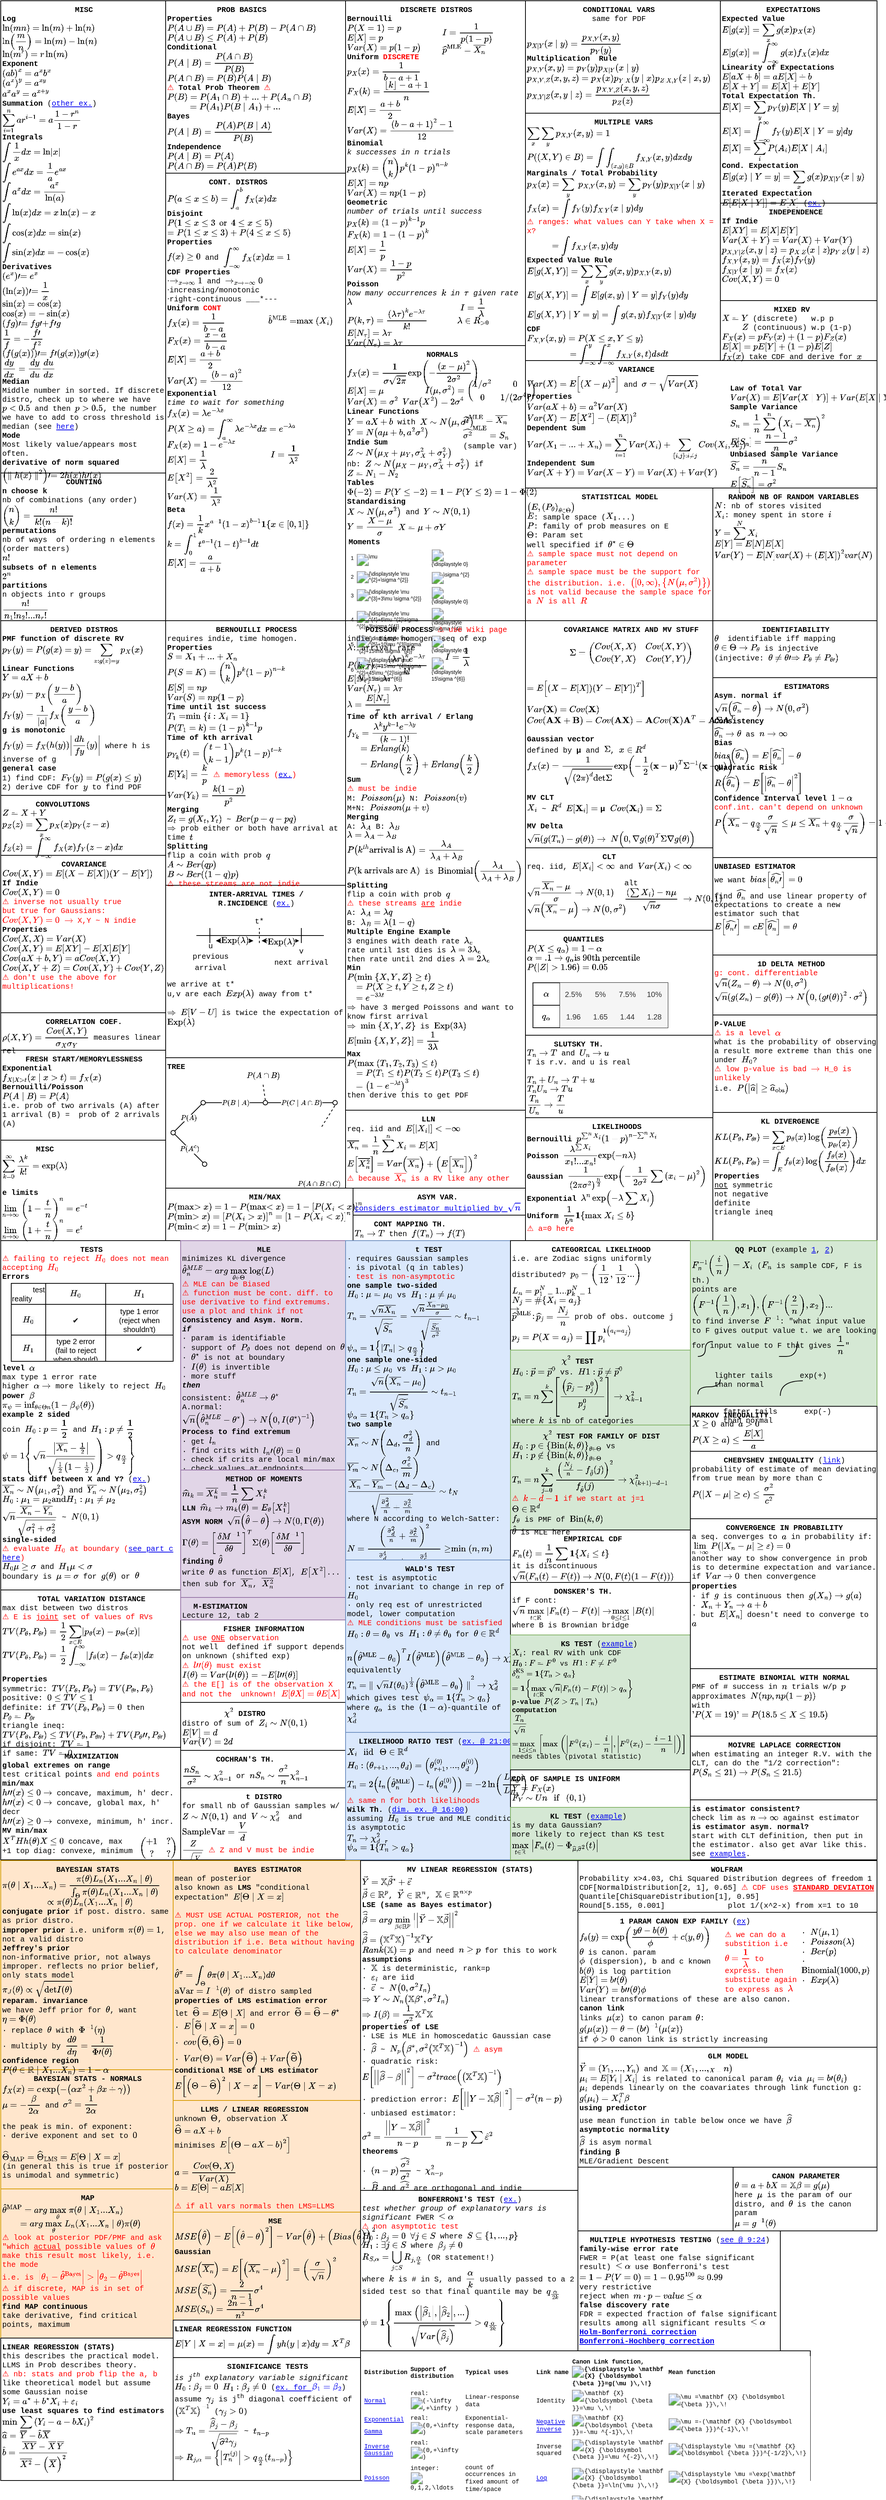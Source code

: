<mxfile version="24.0.7" type="github">
  <diagram id="Rur0_H1-2vWQsu1agx2o" name="Page-1">
    <mxGraphModel dx="1300" dy="765" grid="1" gridSize="10" guides="1" tooltips="1" connect="1" arrows="1" fold="1" page="1" pageScale="1" pageWidth="1169" pageHeight="827" math="1" shadow="0">
      <root>
        <mxCell id="0" />
        <mxCell id="1" parent="0" />
        <mxCell id="GDzk6wZtHPpdRo4B46Gw-11" value="&lt;div style=&quot;text-align: center ; font-size: 10px&quot;&gt;&lt;/div&gt;&lt;div style=&quot;text-align: center ; font-size: 10px&quot;&gt;&lt;/div&gt;&lt;div&gt;&lt;div&gt;&lt;div style=&quot;font-size: 10px ; text-align: center&quot;&gt;&lt;b style=&quot;font-size: 10px&quot;&gt;1 PARAM CANON EXP FAMILY &lt;/b&gt;&lt;span style=&quot;font-size: 10px&quot;&gt;(&lt;a href=&quot;https://learning.edx.org/course/course-v1:MITx+18.65x+2T2021/block-v1:MITx+18.65x+2T2021+type@sequential+block@u7s1_glm1/block-v1:MITx+18.65x+2T2021+type@vertical+block@u7s1_glm1-tab11&quot;&gt;ex&lt;/a&gt;)&lt;/span&gt;&lt;/div&gt;&lt;/div&gt;&lt;div style=&quot;font-size: 10px&quot;&gt;`f_theta(y) = exp((ytheta - b(theta))/phi + c(y,theta))`&lt;/div&gt;&lt;div style=&quot;font-size: 10px&quot;&gt;`theta` is canon. param&lt;/div&gt;&lt;div style=&quot;font-size: 10px&quot;&gt;`phi` (dispersion), b and c known&amp;nbsp;&lt;/div&gt;&lt;div style=&quot;font-size: 10px&quot;&gt;`b(theta)` is log partition&lt;/div&gt;&lt;div style=&quot;font-size: 10px&quot;&gt;`E[Y] = b&#39;(theta)`&lt;/div&gt;&lt;div style=&quot;font-size: 10px&quot;&gt;`Var(Y) = b&#39;&#39;(theta)phi`&lt;/div&gt;&lt;div style=&quot;font-size: 10px&quot;&gt;linear transformations of these are also canon.&lt;/div&gt;&lt;div style=&quot;font-size: 10px&quot;&gt;&lt;b&gt;canon link&lt;/b&gt;&lt;/div&gt;&lt;div style=&quot;font-size: 10px&quot;&gt;links `mu(x)` to canon param `theta`:&lt;/div&gt;&lt;div style=&quot;font-size: 10px&quot;&gt;`g(mu(x)) = theta = (b&#39;)^(-1)(mu(x))`&lt;/div&gt;&lt;div style=&quot;font-size: 10px&quot;&gt;if `phi &amp;gt;0` canon link is strictly increasing&lt;/div&gt;&lt;div style=&quot;font-size: 10px&quot;&gt;&lt;/div&gt;&lt;/div&gt;" style="text;html=1;align=left;verticalAlign=top;whiteSpace=wrap;rounded=0;fontFamily=Courier New;strokeColor=default;fontSize=10;" parent="1" vertex="1">
          <mxGeometry x="770" y="2550" width="399" height="180" as="geometry" />
        </mxCell>
        <mxCell id="JVQjEx8ckw8ZzME6V7Q1-22" value="&lt;div style=&quot;text-align: center ; font-size: 10px&quot;&gt;&lt;/div&gt;&lt;b style=&quot;font-size: 10px&quot;&gt;&lt;div style=&quot;text-align: center ; font-size: 10px&quot;&gt;&lt;b style=&quot;font-size: 10px&quot;&gt;NORMALS&lt;/b&gt;&lt;/div&gt;&lt;/b&gt;`f_X(x)=frac{1}{sigmasqrt(2pi)}exp(-frac{(x-mu)^2}{2sigma^2})`&lt;br style=&quot;font-size: 10px&quot;&gt;`E[X]=mu`&lt;br style=&quot;font-size: 10px&quot;&gt;`Var(X)=sigma^2` `Var(X^2)=2sigma^4`&lt;br style=&quot;font-size: 10px&quot;&gt;&lt;span style=&quot;font-size: 10px&quot;&gt;&lt;b style=&quot;font-size: 10px&quot;&gt;Linear Functions&lt;br style=&quot;font-size: 10px&quot;&gt;&lt;/b&gt;`Y=aX+b` with `X~N(mu,sigma^2)`&lt;br style=&quot;font-size: 10px&quot;&gt;`Y=N(amu+b,a^2sigma^2)`&lt;br style=&quot;font-size: 10px&quot;&gt;&lt;b style=&quot;font-size: 10px&quot;&gt;Indie Sum&lt;br style=&quot;font-size: 10px&quot;&gt;&lt;/b&gt;`Z~N(mu_X+mu_Y, sigma_X^2+sigma_Y^2)`&lt;br&gt;nb: `Z~N(mu_X-mu_Y, sigma_X^2 + sigma_Y^2)` if `Z=N_1 - N_2`&lt;br style=&quot;font-size: 10px&quot;&gt;&lt;b style=&quot;font-size: 10px&quot;&gt;Tables&lt;br style=&quot;font-size: 10px&quot;&gt;&lt;/b&gt;`Phi(-2)=P(Y&amp;lt;=-2)=1-P(Y&amp;lt;=2)=1-Phi(2)`&lt;br style=&quot;font-size: 10px&quot;&gt;&lt;b style=&quot;font-size: 10px&quot;&gt;Standardising&lt;br style=&quot;font-size: 10px&quot;&gt;&lt;/b&gt;`X~N(mu,sigma^2)` and `Y~N(0,1)`&lt;br style=&quot;font-size: 10px&quot;&gt;`Y = frac{X-mu}{sigma}` `X = mu + sigmaY`&lt;br style=&quot;font-size: 10px&quot;&gt;&lt;/span&gt;" style="text;html=1;align=left;verticalAlign=top;whiteSpace=wrap;rounded=0;fontFamily=Courier New;strokeColor=default;fontSize=10;" parent="1" vertex="1">
          <mxGeometry x="460" y="460" width="240" height="367" as="geometry" />
        </mxCell>
        <mxCell id="FaHtbCVW6fsUEROw12Kc-36" value="&lt;font style=&quot;font-size: 10px&quot; face=&quot;Courier New&quot;&gt;&lt;b&gt;Moments&lt;/b&gt;&lt;/font&gt;&lt;br style=&quot;font-size: 7px&quot;&gt;&lt;table class=&quot;wikitable&quot; style=&quot;background: rgb(255 , 255 , 255) ; margin: auto ; font-size: 7px&quot;&gt;&lt;tbody style=&quot;font-size: 7px&quot;&gt;&lt;tr style=&quot;font-size: 7px&quot;&gt;&lt;td style=&quot;font-size: 7px&quot;&gt;1&lt;br style=&quot;font-size: 7px&quot;&gt;&lt;/td&gt;&lt;td style=&quot;font-size: 7px&quot;&gt;&lt;span class=&quot;mwe-math-element&quot; style=&quot;font-size: 7px&quot;&gt;&lt;span class=&quot;mwe-math-mathml-inline mwe-math-mathml-a11y&quot; style=&quot;display: none ; font-size: 7px&quot;&gt;&lt;br style=&quot;font-size: 7px&quot;&gt;  &lt;br style=&quot;font-size: 7px&quot;&gt;    &lt;br style=&quot;font-size: 7px&quot;&gt;      &lt;br style=&quot;font-size: 7px&quot;&gt;        μ&lt;br style=&quot;font-size: 7px&quot;&gt;      &lt;br style=&quot;font-size: 7px&quot;&gt;    &lt;br style=&quot;font-size: 7px&quot;&gt;    {\displaystyle \mu }&lt;br style=&quot;font-size: 7px&quot;&gt;  &lt;br style=&quot;font-size: 7px&quot;&gt;&lt;/span&gt;&lt;img src=&quot;https://wikimedia.org/api/rest_v1/media/math/render/svg/9fd47b2a39f7a7856952afec1f1db72c67af6161&quot; class=&quot;mwe-math-fallback-image-inline&quot; style=&quot;vertical-align: -0.838ex ; width: 1.402ex ; height: 2.176ex ; font-size: 7px&quot; alt=&quot;\mu &quot;&gt;&lt;/span&gt;&lt;br style=&quot;font-size: 7px&quot;&gt;&lt;/td&gt;&lt;td style=&quot;font-size: 7px&quot;&gt;&lt;span class=&quot;mwe-math-element&quot; style=&quot;font-size: 7px&quot;&gt;&lt;span class=&quot;mwe-math-mathml-inline mwe-math-mathml-a11y&quot; style=&quot;display: none ; font-size: 7px&quot;&gt;&lt;br style=&quot;font-size: 7px&quot;&gt;  &lt;br style=&quot;font-size: 7px&quot;&gt;    &lt;br style=&quot;font-size: 7px&quot;&gt;      &lt;br style=&quot;font-size: 7px&quot;&gt;        0&lt;br style=&quot;font-size: 7px&quot;&gt;      &lt;br style=&quot;font-size: 7px&quot;&gt;    &lt;br style=&quot;font-size: 7px&quot;&gt;    {\displaystyle 0}&lt;br style=&quot;font-size: 7px&quot;&gt;  &lt;br style=&quot;font-size: 7px&quot;&gt;&lt;/span&gt;&lt;img src=&quot;https://wikimedia.org/api/rest_v1/media/math/render/svg/2aae8864a3c1fec9585261791a809ddec1489950&quot; class=&quot;mwe-math-fallback-image-inline&quot; style=&quot;vertical-align: -0.338ex ; width: 1.162ex ; height: 2.176ex ; font-size: 7px&quot; alt=&quot;{\displaystyle 0}&quot;&gt;&lt;/span&gt;&lt;br style=&quot;font-size: 7px&quot;&gt;&lt;/td&gt;&lt;/tr&gt;&lt;tr style=&quot;font-size: 7px&quot;&gt;&lt;td style=&quot;font-size: 7px&quot;&gt;2&lt;br style=&quot;font-size: 7px&quot;&gt;&lt;/td&gt;&lt;td style=&quot;font-size: 7px&quot;&gt;&lt;span class=&quot;mwe-math-element&quot; style=&quot;font-size: 7px&quot;&gt;&lt;span class=&quot;mwe-math-mathml-inline mwe-math-mathml-a11y&quot; style=&quot;display: none ; font-size: 7px&quot;&gt;&lt;br style=&quot;font-size: 7px&quot;&gt;  &lt;br style=&quot;font-size: 7px&quot;&gt;    &lt;br style=&quot;font-size: 7px&quot;&gt;      &lt;br style=&quot;font-size: 7px&quot;&gt;        &lt;br style=&quot;font-size: 7px&quot;&gt;          μ&lt;br style=&quot;font-size: 7px&quot;&gt;          &lt;br style=&quot;font-size: 7px&quot;&gt;            2&lt;br style=&quot;font-size: 7px&quot;&gt;          &lt;br style=&quot;font-size: 7px&quot;&gt;        &lt;br style=&quot;font-size: 7px&quot;&gt;        +&lt;br style=&quot;font-size: 7px&quot;&gt;        &lt;br style=&quot;font-size: 7px&quot;&gt;          σ&lt;br style=&quot;font-size: 7px&quot;&gt;          &lt;br style=&quot;font-size: 7px&quot;&gt;            2&lt;br style=&quot;font-size: 7px&quot;&gt;          &lt;br style=&quot;font-size: 7px&quot;&gt;        &lt;br style=&quot;font-size: 7px&quot;&gt;      &lt;br style=&quot;font-size: 7px&quot;&gt;    &lt;br style=&quot;font-size: 7px&quot;&gt;    {\displaystyle \mu ^{2}+\sigma ^{2}}&lt;br style=&quot;font-size: 7px&quot;&gt;  &lt;br style=&quot;font-size: 7px&quot;&gt;&lt;/span&gt;&lt;img src=&quot;https://wikimedia.org/api/rest_v1/media/math/render/svg/49112e161897039a88a162ff2ad10ea4a8c9e8ac&quot; class=&quot;mwe-math-fallback-image-inline&quot; style=&quot;vertical-align: -0.838ex ; width: 7.681ex ; height: 3.176ex ; font-size: 7px&quot; alt=&quot;{\displaystyle \mu ^{2}+\sigma ^{2}}&quot;&gt;&lt;/span&gt;&lt;br style=&quot;font-size: 7px&quot;&gt;&lt;/td&gt;&lt;td style=&quot;font-size: 7px&quot;&gt;&lt;span class=&quot;mwe-math-element&quot; style=&quot;font-size: 7px&quot;&gt;&lt;span class=&quot;mwe-math-mathml-inline mwe-math-mathml-a11y&quot; style=&quot;display: none ; font-size: 7px&quot;&gt;&lt;br style=&quot;font-size: 7px&quot;&gt;  &lt;br style=&quot;font-size: 7px&quot;&gt;    &lt;br style=&quot;font-size: 7px&quot;&gt;      &lt;br style=&quot;font-size: 7px&quot;&gt;        &lt;br style=&quot;font-size: 7px&quot;&gt;          σ&lt;br style=&quot;font-size: 7px&quot;&gt;          &lt;br style=&quot;font-size: 7px&quot;&gt;            2&lt;br style=&quot;font-size: 7px&quot;&gt;          &lt;br style=&quot;font-size: 7px&quot;&gt;        &lt;br style=&quot;font-size: 7px&quot;&gt;      &lt;br style=&quot;font-size: 7px&quot;&gt;    &lt;br style=&quot;font-size: 7px&quot;&gt;    {\displaystyle \sigma ^{2}}&lt;br style=&quot;font-size: 7px&quot;&gt;  &lt;br style=&quot;font-size: 7px&quot;&gt;&lt;/span&gt;&lt;img src=&quot;https://wikimedia.org/api/rest_v1/media/math/render/svg/53a5c55e536acf250c1d3e0f754be5692b843ef5&quot; class=&quot;mwe-math-fallback-image-inline&quot; style=&quot;vertical-align: -0.338ex ; width: 2.385ex ; height: 2.676ex ; font-size: 7px&quot; alt=&quot;\sigma ^{2}&quot;&gt;&lt;/span&gt;&lt;br style=&quot;font-size: 7px&quot;&gt;&lt;/td&gt;&lt;/tr&gt;&lt;tr style=&quot;font-size: 7px&quot;&gt;&lt;td style=&quot;font-size: 7px&quot;&gt;3&lt;br style=&quot;font-size: 7px&quot;&gt;&lt;/td&gt;&lt;td style=&quot;font-size: 7px&quot;&gt;&lt;span class=&quot;mwe-math-element&quot; style=&quot;font-size: 7px&quot;&gt;&lt;span class=&quot;mwe-math-mathml-inline mwe-math-mathml-a11y&quot; style=&quot;display: none ; font-size: 7px&quot;&gt;&lt;br style=&quot;font-size: 7px&quot;&gt;  &lt;br style=&quot;font-size: 7px&quot;&gt;    &lt;br style=&quot;font-size: 7px&quot;&gt;      &lt;br style=&quot;font-size: 7px&quot;&gt;        &lt;br style=&quot;font-size: 7px&quot;&gt;          μ&lt;br style=&quot;font-size: 7px&quot;&gt;          &lt;br style=&quot;font-size: 7px&quot;&gt;            3&lt;br style=&quot;font-size: 7px&quot;&gt;          &lt;br style=&quot;font-size: 7px&quot;&gt;        &lt;br style=&quot;font-size: 7px&quot;&gt;        +&lt;br style=&quot;font-size: 7px&quot;&gt;        3&lt;br style=&quot;font-size: 7px&quot;&gt;        μ&lt;br style=&quot;font-size: 7px&quot;&gt;        &lt;br style=&quot;font-size: 7px&quot;&gt;          σ&lt;br style=&quot;font-size: 7px&quot;&gt;          &lt;br style=&quot;font-size: 7px&quot;&gt;            2&lt;br style=&quot;font-size: 7px&quot;&gt;          &lt;br style=&quot;font-size: 7px&quot;&gt;        &lt;br style=&quot;font-size: 7px&quot;&gt;      &lt;br style=&quot;font-size: 7px&quot;&gt;    &lt;br style=&quot;font-size: 7px&quot;&gt;    {\displaystyle \mu ^{3}+3\mu \sigma ^{2}}&lt;br style=&quot;font-size: 7px&quot;&gt;  &lt;br style=&quot;font-size: 7px&quot;&gt;&lt;/span&gt;&lt;img src=&quot;https://wikimedia.org/api/rest_v1/media/math/render/svg/036df43f1879ad3e1e36a3394d3428475217891c&quot; class=&quot;mwe-math-fallback-image-inline&quot; style=&quot;vertical-align: -0.838ex ; width: 10.245ex ; height: 3.176ex ; font-size: 7px&quot; alt=&quot;{\displaystyle \mu ^{3}+3\mu \sigma ^{2}}&quot;&gt;&lt;/span&gt;&lt;br style=&quot;font-size: 7px&quot;&gt;&lt;/td&gt;&lt;td style=&quot;font-size: 7px&quot;&gt;&lt;span class=&quot;mwe-math-element&quot; style=&quot;font-size: 7px&quot;&gt;&lt;span class=&quot;mwe-math-mathml-inline mwe-math-mathml-a11y&quot; style=&quot;display: none ; font-size: 7px&quot;&gt;&lt;br style=&quot;font-size: 7px&quot;&gt;  &lt;br style=&quot;font-size: 7px&quot;&gt;    &lt;br style=&quot;font-size: 7px&quot;&gt;      &lt;br style=&quot;font-size: 7px&quot;&gt;        0&lt;br style=&quot;font-size: 7px&quot;&gt;      &lt;br style=&quot;font-size: 7px&quot;&gt;    &lt;br style=&quot;font-size: 7px&quot;&gt;    {\displaystyle 0}&lt;br style=&quot;font-size: 7px&quot;&gt;  &lt;br style=&quot;font-size: 7px&quot;&gt;&lt;/span&gt;&lt;img src=&quot;https://wikimedia.org/api/rest_v1/media/math/render/svg/2aae8864a3c1fec9585261791a809ddec1489950&quot; class=&quot;mwe-math-fallback-image-inline&quot; style=&quot;vertical-align: -0.338ex ; width: 1.162ex ; height: 2.176ex ; font-size: 7px&quot; alt=&quot;{\displaystyle 0}&quot;&gt;&lt;/span&gt;&lt;br style=&quot;font-size: 7px&quot;&gt;&lt;/td&gt;&lt;/tr&gt;&lt;tr style=&quot;font-size: 7px&quot;&gt;&lt;td style=&quot;font-size: 7px&quot;&gt;4&lt;br style=&quot;font-size: 7px&quot;&gt;&lt;/td&gt;&lt;td style=&quot;font-size: 7px&quot;&gt;&lt;span class=&quot;mwe-math-element&quot; style=&quot;font-size: 7px&quot;&gt;&lt;span class=&quot;mwe-math-mathml-inline mwe-math-mathml-a11y&quot; style=&quot;display: none ; font-size: 7px&quot;&gt;&lt;br style=&quot;font-size: 7px&quot;&gt;  &lt;br style=&quot;font-size: 7px&quot;&gt;    &lt;br style=&quot;font-size: 7px&quot;&gt;      &lt;br style=&quot;font-size: 7px&quot;&gt;        &lt;br style=&quot;font-size: 7px&quot;&gt;          μ&lt;br style=&quot;font-size: 7px&quot;&gt;          &lt;br style=&quot;font-size: 7px&quot;&gt;            4&lt;br style=&quot;font-size: 7px&quot;&gt;          &lt;br style=&quot;font-size: 7px&quot;&gt;        &lt;br style=&quot;font-size: 7px&quot;&gt;        +&lt;br style=&quot;font-size: 7px&quot;&gt;        6&lt;br style=&quot;font-size: 7px&quot;&gt;        &lt;br style=&quot;font-size: 7px&quot;&gt;          μ&lt;br style=&quot;font-size: 7px&quot;&gt;          &lt;br style=&quot;font-size: 7px&quot;&gt;            2&lt;br style=&quot;font-size: 7px&quot;&gt;          &lt;br style=&quot;font-size: 7px&quot;&gt;        &lt;br style=&quot;font-size: 7px&quot;&gt;        &lt;br style=&quot;font-size: 7px&quot;&gt;          σ&lt;br style=&quot;font-size: 7px&quot;&gt;          &lt;br style=&quot;font-size: 7px&quot;&gt;            2&lt;br style=&quot;font-size: 7px&quot;&gt;          &lt;br style=&quot;font-size: 7px&quot;&gt;        &lt;br style=&quot;font-size: 7px&quot;&gt;        +&lt;br style=&quot;font-size: 7px&quot;&gt;        3&lt;br style=&quot;font-size: 7px&quot;&gt;        &lt;br style=&quot;font-size: 7px&quot;&gt;          σ&lt;br style=&quot;font-size: 7px&quot;&gt;          &lt;br style=&quot;font-size: 7px&quot;&gt;            4&lt;br style=&quot;font-size: 7px&quot;&gt;          &lt;br style=&quot;font-size: 7px&quot;&gt;        &lt;br style=&quot;font-size: 7px&quot;&gt;      &lt;br style=&quot;font-size: 7px&quot;&gt;    &lt;br style=&quot;font-size: 7px&quot;&gt;    {\displaystyle \mu ^{4}+6\mu ^{2}\sigma ^{2}+3\sigma ^{4}}&lt;br style=&quot;font-size: 7px&quot;&gt;  &lt;br style=&quot;font-size: 7px&quot;&gt;&lt;/span&gt;&lt;img src=&quot;https://wikimedia.org/api/rest_v1/media/math/render/svg/7a0c44283f14f944c968ea3c5c9fd20cd905a7eb&quot; class=&quot;mwe-math-fallback-image-inline&quot; style=&quot;vertical-align: -0.838ex ; width: 17.687ex ; height: 3.176ex ; font-size: 7px&quot; alt=&quot;{\displaystyle \mu ^{4}+6\mu ^{2}\sigma ^{2}+3\sigma ^{4}}&quot;&gt;&lt;/span&gt;&lt;br style=&quot;font-size: 7px&quot;&gt;&lt;/td&gt;&lt;td style=&quot;font-size: 7px&quot;&gt;&lt;span class=&quot;mwe-math-element&quot; style=&quot;font-size: 7px&quot;&gt;&lt;span class=&quot;mwe-math-mathml-inline mwe-math-mathml-a11y&quot; style=&quot;display: none ; font-size: 7px&quot;&gt;&lt;br style=&quot;font-size: 7px&quot;&gt;  &lt;br style=&quot;font-size: 7px&quot;&gt;    &lt;br style=&quot;font-size: 7px&quot;&gt;      &lt;br style=&quot;font-size: 7px&quot;&gt;        3&lt;br style=&quot;font-size: 7px&quot;&gt;        &lt;br style=&quot;font-size: 7px&quot;&gt;          σ&lt;br style=&quot;font-size: 7px&quot;&gt;          &lt;br style=&quot;font-size: 7px&quot;&gt;            4&lt;br style=&quot;font-size: 7px&quot;&gt;          &lt;br style=&quot;font-size: 7px&quot;&gt;        &lt;br style=&quot;font-size: 7px&quot;&gt;      &lt;br style=&quot;font-size: 7px&quot;&gt;    &lt;br style=&quot;font-size: 7px&quot;&gt;    {\displaystyle 3\sigma ^{4}}&lt;br style=&quot;font-size: 7px&quot;&gt;  &lt;br style=&quot;font-size: 7px&quot;&gt;&lt;/span&gt;&lt;img src=&quot;https://wikimedia.org/api/rest_v1/media/math/render/svg/60711695348caa7b632267f93d69be5c1e70993e&quot; class=&quot;mwe-math-fallback-image-inline&quot; style=&quot;vertical-align: -0.338ex ; width: 3.547ex ; height: 2.676ex ; font-size: 7px&quot; alt=&quot;{\displaystyle 3\sigma ^{4}}&quot;&gt;&lt;/span&gt;&lt;br style=&quot;font-size: 7px&quot;&gt;&lt;/td&gt;&lt;/tr&gt;&lt;tr style=&quot;font-size: 7px&quot;&gt;&lt;td style=&quot;font-size: 7px&quot;&gt;5&lt;br style=&quot;font-size: 7px&quot;&gt;&lt;/td&gt;&lt;td style=&quot;font-size: 7px&quot;&gt;&lt;span class=&quot;mwe-math-element&quot; style=&quot;font-size: 7px&quot;&gt;&lt;span class=&quot;mwe-math-mathml-inline mwe-math-mathml-a11y&quot; style=&quot;display: none ; font-size: 7px&quot;&gt;&lt;br style=&quot;font-size: 7px&quot;&gt;  &lt;br style=&quot;font-size: 7px&quot;&gt;    &lt;br style=&quot;font-size: 7px&quot;&gt;      &lt;br style=&quot;font-size: 7px&quot;&gt;        &lt;br style=&quot;font-size: 7px&quot;&gt;          μ&lt;br style=&quot;font-size: 7px&quot;&gt;          &lt;br style=&quot;font-size: 7px&quot;&gt;            5&lt;br style=&quot;font-size: 7px&quot;&gt;          &lt;br style=&quot;font-size: 7px&quot;&gt;        &lt;br style=&quot;font-size: 7px&quot;&gt;        +&lt;br style=&quot;font-size: 7px&quot;&gt;        10&lt;br style=&quot;font-size: 7px&quot;&gt;        &lt;br style=&quot;font-size: 7px&quot;&gt;          μ&lt;br style=&quot;font-size: 7px&quot;&gt;          &lt;br style=&quot;font-size: 7px&quot;&gt;            3&lt;br style=&quot;font-size: 7px&quot;&gt;          &lt;br style=&quot;font-size: 7px&quot;&gt;        &lt;br style=&quot;font-size: 7px&quot;&gt;        &lt;br style=&quot;font-size: 7px&quot;&gt;          σ&lt;br style=&quot;font-size: 7px&quot;&gt;          &lt;br style=&quot;font-size: 7px&quot;&gt;            2&lt;br style=&quot;font-size: 7px&quot;&gt;          &lt;br style=&quot;font-size: 7px&quot;&gt;        &lt;br style=&quot;font-size: 7px&quot;&gt;        +&lt;br style=&quot;font-size: 7px&quot;&gt;        15&lt;br style=&quot;font-size: 7px&quot;&gt;        μ&lt;br style=&quot;font-size: 7px&quot;&gt;        &lt;br style=&quot;font-size: 7px&quot;&gt;          σ&lt;br style=&quot;font-size: 7px&quot;&gt;          &lt;br style=&quot;font-size: 7px&quot;&gt;            4&lt;br style=&quot;font-size: 7px&quot;&gt;          &lt;br style=&quot;font-size: 7px&quot;&gt;        &lt;br style=&quot;font-size: 7px&quot;&gt;      &lt;br style=&quot;font-size: 7px&quot;&gt;    &lt;br style=&quot;font-size: 7px&quot;&gt;    {\displaystyle \mu ^{5}+10\mu ^{3}\sigma ^{2}+15\mu \sigma ^{4}}&lt;br style=&quot;font-size: 7px&quot;&gt;  &lt;br style=&quot;font-size: 7px&quot;&gt;&lt;/span&gt;&lt;img src=&quot;https://wikimedia.org/api/rest_v1/media/math/render/svg/4f3c84e4530f6c884882907fba25c498f189e19f&quot; class=&quot;mwe-math-fallback-image-inline&quot; style=&quot;vertical-align: -0.838ex ; width: 21.414ex ; height: 3.176ex ; font-size: 7px&quot; alt=&quot;{\displaystyle \mu ^{5}+10\mu ^{3}\sigma ^{2}+15\mu \sigma ^{4}}&quot;&gt;&lt;/span&gt;&lt;br style=&quot;font-size: 7px&quot;&gt;&lt;/td&gt;&lt;td style=&quot;font-size: 7px&quot;&gt;&lt;span class=&quot;mwe-math-element&quot; style=&quot;font-size: 7px&quot;&gt;&lt;span class=&quot;mwe-math-mathml-inline mwe-math-mathml-a11y&quot; style=&quot;display: none ; font-size: 7px&quot;&gt;&lt;br style=&quot;font-size: 7px&quot;&gt;  &lt;br style=&quot;font-size: 7px&quot;&gt;    &lt;br style=&quot;font-size: 7px&quot;&gt;      &lt;br style=&quot;font-size: 7px&quot;&gt;        0&lt;br style=&quot;font-size: 7px&quot;&gt;      &lt;br style=&quot;font-size: 7px&quot;&gt;    &lt;br style=&quot;font-size: 7px&quot;&gt;    {\displaystyle 0}&lt;br style=&quot;font-size: 7px&quot;&gt;  &lt;br style=&quot;font-size: 7px&quot;&gt;&lt;/span&gt;&lt;img src=&quot;https://wikimedia.org/api/rest_v1/media/math/render/svg/2aae8864a3c1fec9585261791a809ddec1489950&quot; class=&quot;mwe-math-fallback-image-inline&quot; style=&quot;vertical-align: -0.338ex ; width: 1.162ex ; height: 2.176ex ; font-size: 7px&quot; alt=&quot;{\displaystyle 0}&quot;&gt;&lt;/span&gt;&lt;br style=&quot;font-size: 7px&quot;&gt;&lt;/td&gt;&lt;/tr&gt;&lt;tr style=&quot;font-size: 7px&quot;&gt;&lt;td style=&quot;font-size: 7px&quot;&gt;6&lt;br style=&quot;font-size: 7px&quot;&gt;&lt;/td&gt;&lt;td style=&quot;font-size: 7px&quot;&gt;&lt;span class=&quot;mwe-math-element&quot; style=&quot;font-size: 7px&quot;&gt;&lt;span class=&quot;mwe-math-mathml-inline mwe-math-mathml-a11y&quot; style=&quot;display: none ; font-size: 7px&quot;&gt;&lt;br style=&quot;font-size: 7px&quot;&gt;  &lt;br style=&quot;font-size: 7px&quot;&gt;    &lt;br style=&quot;font-size: 7px&quot;&gt;      &lt;br style=&quot;font-size: 7px&quot;&gt;        &lt;br style=&quot;font-size: 7px&quot;&gt;          μ&lt;br style=&quot;font-size: 7px&quot;&gt;          &lt;br style=&quot;font-size: 7px&quot;&gt;            6&lt;br style=&quot;font-size: 7px&quot;&gt;          &lt;br style=&quot;font-size: 7px&quot;&gt;        &lt;br style=&quot;font-size: 7px&quot;&gt;        +&lt;br style=&quot;font-size: 7px&quot;&gt;        15&lt;br style=&quot;font-size: 7px&quot;&gt;        &lt;br style=&quot;font-size: 7px&quot;&gt;          μ&lt;br style=&quot;font-size: 7px&quot;&gt;          &lt;br style=&quot;font-size: 7px&quot;&gt;            4&lt;br style=&quot;font-size: 7px&quot;&gt;          &lt;br style=&quot;font-size: 7px&quot;&gt;        &lt;br style=&quot;font-size: 7px&quot;&gt;        &lt;br style=&quot;font-size: 7px&quot;&gt;          σ&lt;br style=&quot;font-size: 7px&quot;&gt;          &lt;br style=&quot;font-size: 7px&quot;&gt;            2&lt;br style=&quot;font-size: 7px&quot;&gt;          &lt;br style=&quot;font-size: 7px&quot;&gt;        &lt;br style=&quot;font-size: 7px&quot;&gt;        +&lt;br style=&quot;font-size: 7px&quot;&gt;        45&lt;br style=&quot;font-size: 7px&quot;&gt;        &lt;br style=&quot;font-size: 7px&quot;&gt;          μ&lt;br style=&quot;font-size: 7px&quot;&gt;          &lt;br style=&quot;font-size: 7px&quot;&gt;            2&lt;br style=&quot;font-size: 7px&quot;&gt;          &lt;br style=&quot;font-size: 7px&quot;&gt;        &lt;br style=&quot;font-size: 7px&quot;&gt;        &lt;br style=&quot;font-size: 7px&quot;&gt;          σ&lt;br style=&quot;font-size: 7px&quot;&gt;          &lt;br style=&quot;font-size: 7px&quot;&gt;            4&lt;br style=&quot;font-size: 7px&quot;&gt;          &lt;br style=&quot;font-size: 7px&quot;&gt;        &lt;br style=&quot;font-size: 7px&quot;&gt;        +&lt;br style=&quot;font-size: 7px&quot;&gt;        15&lt;br style=&quot;font-size: 7px&quot;&gt;        &lt;br style=&quot;font-size: 7px&quot;&gt;          σ&lt;br style=&quot;font-size: 7px&quot;&gt;          &lt;br style=&quot;font-size: 7px&quot;&gt;            6&lt;br style=&quot;font-size: 7px&quot;&gt;          &lt;br style=&quot;font-size: 7px&quot;&gt;        &lt;br style=&quot;font-size: 7px&quot;&gt;      &lt;br style=&quot;font-size: 7px&quot;&gt;    &lt;br style=&quot;font-size: 7px&quot;&gt;    {\displaystyle \mu ^{6}+15\mu ^{4}\sigma ^{2}+45\mu ^{2}\sigma ^{4}+15\sigma ^{6}}&lt;br style=&quot;font-size: 7px&quot;&gt;  &lt;br style=&quot;font-size: 7px&quot;&gt;&lt;/span&gt;&lt;img src=&quot;https://wikimedia.org/api/rest_v1/media/math/render/svg/beda55a9d202328e1f0836b703aa646cf21b1ee8&quot; class=&quot;mwe-math-fallback-image-inline&quot; style=&quot;vertical-align: -0.838ex ; width: 30.018ex ; height: 3.176ex ; font-size: 7px&quot; alt=&quot;{\displaystyle \mu ^{6}+15\mu ^{4}\sigma ^{2}+45\mu ^{2}\sigma ^{4}+15\sigma ^{6}}&quot;&gt;&lt;/span&gt;&lt;br style=&quot;font-size: 7px&quot;&gt;&lt;/td&gt;&lt;td style=&quot;font-size: 7px&quot;&gt;&lt;span class=&quot;mwe-math-element&quot; style=&quot;font-size: 7px&quot;&gt;&lt;span class=&quot;mwe-math-mathml-inline mwe-math-mathml-a11y&quot; style=&quot;display: none ; font-size: 7px&quot;&gt;&lt;br style=&quot;font-size: 7px&quot;&gt;  &lt;br style=&quot;font-size: 7px&quot;&gt;    &lt;br style=&quot;font-size: 7px&quot;&gt;      &lt;br style=&quot;font-size: 7px&quot;&gt;        15&lt;br style=&quot;font-size: 7px&quot;&gt;        &lt;br style=&quot;font-size: 7px&quot;&gt;          σ&lt;br style=&quot;font-size: 7px&quot;&gt;          &lt;br style=&quot;font-size: 7px&quot;&gt;            6&lt;br style=&quot;font-size: 7px&quot;&gt;          &lt;br style=&quot;font-size: 7px&quot;&gt;        &lt;br style=&quot;font-size: 7px&quot;&gt;      &lt;br style=&quot;font-size: 7px&quot;&gt;    &lt;br style=&quot;font-size: 7px&quot;&gt;    {\displaystyle 15\sigma ^{6}}&lt;br style=&quot;font-size: 7px&quot;&gt;  &lt;br style=&quot;font-size: 7px&quot;&gt;&lt;/span&gt;&lt;img src=&quot;https://wikimedia.org/api/rest_v1/media/math/render/svg/f2ecc5219c1a127d5dd5b79987ea76eba8b5c59a&quot; class=&quot;mwe-math-fallback-image-inline&quot; style=&quot;vertical-align: -0.338ex ; width: 4.71ex ; height: 2.676ex ; font-size: 7px&quot; alt=&quot;{\displaystyle 15\sigma ^{6}}&quot;&gt;&lt;/span&gt;&lt;br style=&quot;font-size: 7px&quot;&gt;&lt;/td&gt;&lt;/tr&gt;&lt;/tbody&gt;&lt;/table&gt;" style="text;whiteSpace=wrap;html=1;fontSize=7;" parent="1" vertex="1">
          <mxGeometry x="462" y="710" width="170" height="115" as="geometry" />
        </mxCell>
        <mxCell id="JVQjEx8ckw8ZzME6V7Q1-34" value="&lt;div style=&quot;text-align: center ; font-size: 10px&quot;&gt;&lt;b style=&quot;font-size: 10px&quot;&gt;INTER-ARRIVAL TIMES /&lt;br style=&quot;font-size: 10px&quot;&gt;R.INCIDENCE &lt;/b&gt;&lt;span style=&quot;font-size: 10px&quot;&gt;(&lt;a href=&quot;https://learning.edx.org/course/course-v1:MITx+6.431x+3T2020/block-v1:MITx+6.431x+3T2020+type@sequential+block@Problem_Set_9/block-v1:MITx+6.431x+3T2020+type@vertical+block@ch13-s7-tab6&quot;&gt;ex.&lt;/a&gt;)&lt;br style=&quot;font-size: 10px&quot;&gt;&lt;/span&gt;&lt;/div&gt;&lt;div style=&quot;font-size: 10px&quot;&gt;&lt;b style=&quot;font-size: 10px&quot;&gt;&lt;br style=&quot;font-size: 10px&quot;&gt;&lt;/b&gt;&lt;/div&gt;&lt;font color=&quot;#ff0000&quot; style=&quot;font-size: 10px&quot;&gt;&lt;br style=&quot;font-size: 10px&quot;&gt;&lt;br style=&quot;font-size: 10px&quot;&gt;&lt;br style=&quot;font-size: 10px&quot;&gt;&lt;br style=&quot;font-size: 10px&quot;&gt;&lt;br style=&quot;font-size: 10px&quot;&gt;&lt;br style=&quot;font-size: 10px&quot;&gt;&lt;br style=&quot;font-size: 10px&quot;&gt;&lt;/font&gt;we arrive at t*&lt;br style=&quot;font-size: 10px&quot;&gt;u,v are each `Exp(lambda)` away from t*&lt;br style=&quot;font-size: 10px&quot;&gt;&lt;br style=&quot;font-size: 10px&quot;&gt;`rArr` `E[V-U]` is twice the expectation of `&quot;Exp&quot;(lambda)`&lt;br style=&quot;font-size: 10px&quot;&gt;&lt;span style=&quot;color: rgba(0 , 0 , 0 , 0) ; font-family: monospace ; font-size: 10px&quot;&gt;&lt;br style=&quot;font-size: 10px&quot;&gt;&lt;/span&gt;" style="text;html=1;align=left;verticalAlign=top;whiteSpace=wrap;rounded=0;fontFamily=Courier New;strokeColor=default;fontSize=10;" parent="1" vertex="1">
          <mxGeometry x="220" y="1180" width="240" height="230" as="geometry" />
        </mxCell>
        <mxCell id="JVQjEx8ckw8ZzME6V7Q1-10" value="&lt;div style=&quot;text-align: center; font-size: 10px;&quot;&gt;&lt;b style=&quot;font-size: 10px;&quot;&gt;COUNTING&lt;/b&gt;&lt;/div&gt;&lt;b style=&quot;font-size: 10px;&quot;&gt;n choose k&lt;br style=&quot;font-size: 10px;&quot;&gt;&lt;/b&gt;&lt;span style=&quot;font-size: 10px;&quot;&gt;nb of combinations (any order)&lt;br style=&quot;font-size: 10px;&quot;&gt;`((n),(k))=frac{n!}{k!(n-k)!}`&lt;br style=&quot;font-size: 10px;&quot;&gt;&lt;b style=&quot;font-size: 10px;&quot;&gt;permutations&lt;br style=&quot;font-size: 10px;&quot;&gt;&lt;/b&gt;nb of ways&amp;nbsp; of ordering n elements (order matters)&lt;br style=&quot;font-size: 10px;&quot;&gt;`n!`&lt;br style=&quot;font-size: 10px;&quot;&gt;&lt;b style=&quot;font-size: 10px;&quot;&gt;subsets&amp;nbsp;of n elements&lt;/b&gt;&lt;br style=&quot;font-size: 10px;&quot;&gt;`2^n`&lt;br style=&quot;font-size: 10px;&quot;&gt;&lt;b style=&quot;font-size: 10px;&quot;&gt;partitions&lt;br style=&quot;font-size: 10px;&quot;&gt;&lt;/b&gt;n objects into r groups&lt;br style=&quot;font-size: 10px;&quot;&gt;`frac{n!}{n_1!n_2!...n_r!}`&lt;br style=&quot;font-size: 10px;&quot;&gt;&lt;br style=&quot;font-size: 10px;&quot;&gt;&lt;/span&gt;" style="text;html=1;align=left;verticalAlign=top;whiteSpace=wrap;rounded=0;fontFamily=Courier New;strokeColor=default;fontSize=10;" parent="1" vertex="1">
          <mxGeometry y="630" width="220" height="197" as="geometry" />
        </mxCell>
        <mxCell id="JVQjEx8ckw8ZzME6V7Q1-12" value="&lt;div style=&quot;text-align: center ; font-size: 10px&quot;&gt;&lt;b style=&quot;font-size: 10px&quot;&gt;PROB BASICS&lt;/b&gt;&lt;/div&gt;&lt;b style=&quot;font-size: 10px&quot;&gt;&lt;div style=&quot;font-size: 10px&quot;&gt;&lt;b style=&quot;font-size: 10px&quot;&gt;Properties&lt;/b&gt;&lt;/div&gt;&lt;/b&gt;&lt;span style=&quot;font-size: 10px&quot;&gt;`P(AcupB)=P(A)+P(B)-P(AcapB)`&lt;br style=&quot;font-size: 10px&quot;&gt;`P(AcupB)leP(A)+P(B)`&lt;br style=&quot;font-size: 10px&quot;&gt;&lt;b style=&quot;font-size: 10px&quot;&gt;Conditional&lt;br style=&quot;font-size: 10px&quot;&gt;&lt;/b&gt;`P(A|B)=frac{P(AcapB)}{P(B)}`&lt;br style=&quot;font-size: 10px&quot;&gt;`P(AcapB)=P(B)P(A|B)`&lt;br style=&quot;font-size: 10px&quot;&gt;&lt;/span&gt;&lt;span style=&quot;color: rgb(255 , 0 , 0)&quot;&gt;⚠&amp;nbsp;&lt;/span&gt;&lt;span style=&quot;font-size: 10px&quot;&gt;&lt;span style=&quot;font-size: 10px&quot;&gt;&lt;b&gt;Total Prob Theorem&lt;/b&gt;&amp;nbsp;&lt;/span&gt;&lt;/span&gt;&lt;span style=&quot;color: rgb(255 , 0 , 0)&quot;&gt;⚠&lt;/span&gt;&lt;span style=&quot;font-size: 10px&quot;&gt;&lt;b style=&quot;font-size: 10px&quot;&gt;&lt;u&gt;&lt;i&gt;&lt;br style=&quot;font-size: 10px&quot;&gt;&lt;/i&gt;&lt;/u&gt;&lt;/b&gt;`P(B)=P(A_1capB)+...+P(A_ncapB)`&lt;br style=&quot;font-size: 10px&quot;&gt;`\ \ \ \ \ \ \ \ \ =P(A_1)P(B|A_1)+...`&lt;br style=&quot;font-size: 10px&quot;&gt;&lt;b style=&quot;font-size: 10px&quot;&gt;Bayes&lt;br style=&quot;font-size: 10px&quot;&gt;&lt;/b&gt;`P(A|B)=frac{P(A)P(B|A)}{P(B)}`&lt;br style=&quot;font-size: 10px&quot;&gt;&lt;b style=&quot;font-size: 10px&quot;&gt;Independence&lt;br style=&quot;font-size: 10px&quot;&gt;&lt;/b&gt;`P(A|B)=P(A)`&lt;br style=&quot;font-size: 10px&quot;&gt;`P(AcapB)=P(A)P(B)`&lt;br style=&quot;font-size: 10px&quot;&gt;&lt;/span&gt;" style="text;html=1;align=left;verticalAlign=top;whiteSpace=wrap;rounded=0;fontFamily=Courier New;strokeColor=default;fontSize=10;" parent="1" vertex="1">
          <mxGeometry x="220" width="240" height="230" as="geometry" />
        </mxCell>
        <mxCell id="JVQjEx8ckw8ZzME6V7Q1-13" value="&lt;div style=&quot;text-align: center ; font-size: 10px&quot;&gt;&lt;b style=&quot;font-size: 10px&quot;&gt;DISCRETE DISTROS&lt;/b&gt;&lt;/div&gt;&lt;b style=&quot;font-size: 10px&quot;&gt;&lt;div style=&quot;font-size: 10px&quot;&gt;&lt;/div&gt;&lt;/b&gt;&lt;span style=&quot;font-size: 10px&quot;&gt;&lt;b&gt;Bernouilli&lt;br&gt;&lt;/b&gt;`P(X=1)=p`&lt;br style=&quot;font-size: 10px&quot;&gt;`E[X] = p`&lt;br style=&quot;font-size: 10px&quot;&gt;`Var(X) = p(1-p)`&lt;br style=&quot;font-size: 10px&quot;&gt;&lt;b style=&quot;font-size: 10px&quot;&gt;Uniform &lt;font color=&quot;#ff0000&quot;&gt;DISCRETE&lt;/font&gt;&lt;br style=&quot;font-size: 10px&quot;&gt;&lt;/b&gt;`p_X(x) = frac{1}{b-a+1}`&lt;br&gt;`F_X(k) = (|__k__|-a+1)/(n)`&lt;br style=&quot;font-size: 10px&quot;&gt;`E[X]=frac{a+b}{2}`&lt;br style=&quot;font-size: 10px&quot;&gt;`Var(X)=frac{(b-a+1)^2-1}{12}`&lt;br style=&quot;font-size: 10px&quot;&gt;&lt;b style=&quot;font-size: 10px&quot;&gt;Binomial&lt;br style=&quot;font-size: 10px&quot;&gt;&lt;/b&gt;&lt;i style=&quot;font-size: 10px&quot;&gt;k successes in n trials&lt;br style=&quot;font-size: 10px&quot;&gt;&lt;/i&gt;`p_X(k)=((n),(k))p^k(1-p)^(n-k)`&lt;br style=&quot;font-size: 10px&quot;&gt;`E[X]=np`&lt;br style=&quot;font-size: 10px&quot;&gt;`Var(X)=np(1-p)`&lt;br style=&quot;font-size: 10px&quot;&gt;&lt;b style=&quot;font-size: 10px&quot;&gt;Geometric&lt;/b&gt;&lt;br style=&quot;font-size: 10px&quot;&gt;&lt;i style=&quot;font-size: 10px&quot;&gt;number of trials until success&lt;br style=&quot;font-size: 10px&quot;&gt;&lt;/i&gt;`p_X(k)=(1-p)^(k-1)p`&lt;br&gt;`F_X(k)=1-(1-p)^k`&lt;br style=&quot;font-size: 10px&quot;&gt;`E[X]=frac{1}{p}`&lt;br style=&quot;font-size: 10px&quot;&gt;`Var(X)=frac{1-p}{p^2}`&lt;br style=&quot;font-size: 10px&quot;&gt;&lt;b style=&quot;font-size: 10px&quot;&gt;Poisson&lt;/b&gt;&lt;br style=&quot;font-size: 10px&quot;&gt;&lt;i style=&quot;font-size: 10px&quot;&gt;how many occurrences `k` in `tau` given rate `lambda`&lt;br style=&quot;font-size: 10px&quot;&gt;&lt;/i&gt;`P(k,tau)=frac{(lambdatau)^ke^(-lambdatau)}{k!}`&lt;br style=&quot;font-size: 10px&quot;&gt;`E[N_tau] = lambdatau`&lt;br style=&quot;font-size: 10px&quot;&gt;`Var(N_tau)=lambdatau`&lt;br style=&quot;font-size: 10px&quot;&gt;&lt;/span&gt;" style="text;html=1;align=left;verticalAlign=top;whiteSpace=wrap;rounded=0;fontFamily=Courier New;strokeColor=default;fontSize=10;" parent="1" vertex="1">
          <mxGeometry x="460" width="240" height="460" as="geometry" />
        </mxCell>
        <mxCell id="JVQjEx8ckw8ZzME6V7Q1-14" value="&lt;div style=&quot;text-align: center ; font-size: 10px&quot;&gt;&lt;b style=&quot;font-size: 10px&quot;&gt;MISC&lt;/b&gt;&lt;/div&gt;&lt;div style=&quot;font-size: 10px&quot;&gt;&lt;b style=&quot;font-size: 10px&quot;&gt;Log&lt;/b&gt;&lt;/div&gt;&lt;span style=&quot;font-size: 10px&quot;&gt;`ln(mn)=ln(m)+ln(n)`&lt;/span&gt;&lt;br style=&quot;font-size: 10px&quot;&gt;&lt;span style=&quot;font-size: 10px&quot;&gt;`ln(m/n)=ln(m)-ln(n)`&lt;/span&gt;&lt;br style=&quot;font-size: 10px&quot;&gt;&lt;span style=&quot;font-size: 10px&quot;&gt;`ln(m^r)=rln(m)`&lt;br style=&quot;font-size: 10px&quot;&gt;&lt;/span&gt;&lt;b style=&quot;font-size: 10px&quot;&gt;Exponent&lt;/b&gt;&lt;br style=&quot;font-size: 10px&quot;&gt;`(ab)^x=a^xb^x`&lt;br style=&quot;font-size: 10px&quot;&gt;`(a^x)^y=a^(xy)`&lt;br style=&quot;font-size: 10px&quot;&gt;`a^xa^y=a^(x+y)`&lt;br style=&quot;font-size: 10px&quot;&gt;&lt;b style=&quot;font-size: 10px&quot;&gt;Summation &lt;/b&gt;&lt;span style=&quot;font-size: 10px&quot;&gt;(&lt;a href=&quot;https://learning.edx.org/course/course-v1:MITx+6.431x+3T2020/block-v1:MITx+6.431x+3T2020+type@sequential+block@sequential_Exam_1/block-v1:MITx+6.431x+3T2020+type@vertical+block@ch7-s1-tab7&quot;&gt;other ex.&lt;/a&gt;)&lt;/span&gt;&lt;br style=&quot;font-size: 10px&quot;&gt;`sum_(i=1)^n ar^(i-1)=afrac{1-r^n}{1-r}`&lt;br style=&quot;font-size: 10px&quot;&gt;&lt;b style=&quot;font-size: 10px&quot;&gt;Integrals&lt;br style=&quot;font-size: 10px&quot;&gt;&lt;/b&gt;`int frac{1}{x}dx = ln|x|`&lt;br style=&quot;font-size: 10px&quot;&gt;`int e^(ax)dx=frac{1}{a}e^(ax)`&lt;br style=&quot;font-size: 10px&quot;&gt;`int a^x dx = a^x/ln(a)`&lt;br style=&quot;font-size: 10px&quot;&gt;`int ln(x) dx = x ln(x) -x`&lt;br style=&quot;font-size: 10px&quot;&gt;`int cos(x)dx=sin(x)`&lt;br style=&quot;font-size: 10px&quot;&gt;`int sin(x)dx=-cos(x)`&lt;br style=&quot;font-size: 10px&quot;&gt;&lt;b style=&quot;font-size: 10px&quot;&gt;Derivatives&lt;br style=&quot;font-size: 10px&quot;&gt;&lt;/b&gt;`(e^x)&#39;=e^x`&lt;br style=&quot;font-size: 10px&quot;&gt;`(ln(x))&#39;=1/x`&lt;br style=&quot;font-size: 10px&quot;&gt;`sin(x)=cos(x)`&lt;br style=&quot;font-size: 10px&quot;&gt;`cos(x)=-sin(x)`&lt;br style=&quot;font-size: 10px&quot;&gt;`(fg)&#39;=fg&#39;+f&#39;g`&lt;br style=&quot;font-size: 10px&quot;&gt;`1/f=-frac{f&#39;}{f^2}`&lt;br style=&quot;font-size: 10px&quot;&gt;`(f(g(x)))&#39;=f&#39;(g(x))g&#39;(x)`&lt;br style=&quot;font-size: 10px&quot;&gt;`frac{dy}{dx}=frac{dy}{du}frac{du}{dx}`&lt;br style=&quot;font-size: 10px&quot;&gt;&lt;div&gt;&lt;b&gt;&lt;font style=&quot;font-size: 10px&quot;&gt;Median&lt;/font&gt;&lt;/b&gt;&lt;/div&gt;&lt;font style=&quot;font-size: 10px&quot;&gt;Middle number in sorted. If discrete distro, check up to where we have `p&amp;lt;0.5` and then `p&amp;gt;0.5`, the number we have to add to cross threshold is median (see &lt;a href=&quot;https://learning.edx.org/course/course-v1:MITx+18.65x+2T2023/block-v1:MITx+18.65x+2T2023+type@sequential+block@hw9_u6bayes/block-v1:MITx+18.65x+2T2023+type@vertical+block@hw9_u6bayes-tab2&quot;&gt;here&lt;/a&gt;)&lt;br&gt;&lt;b&gt;Mode&lt;/b&gt;&lt;br&gt;Most likely value/appears most often.&amp;nbsp;&lt;br&gt;&lt;/font&gt;&lt;b&gt;derivative of norm squared&lt;/b&gt;&lt;br&gt;`(norm(h(x))^2)&#39; = 2h(x)h&#39;(x)`&lt;span style=&quot;font-size: 10px&quot;&gt;&amp;nbsp;&lt;br style=&quot;font-size: 10px&quot;&gt;&lt;/span&gt;" style="text;html=1;align=left;verticalAlign=top;whiteSpace=wrap;rounded=0;fontFamily=Courier New;strokeColor=default;fontSize=10;" parent="1" vertex="1">
          <mxGeometry width="220" height="630" as="geometry" />
        </mxCell>
        <mxCell id="JVQjEx8ckw8ZzME6V7Q1-15" value="&lt;div style=&quot;text-align: center; font-size: 10px;&quot;&gt;&lt;b style=&quot;font-size: 10px;&quot;&gt;EXPECTATIONS&lt;/b&gt;&lt;/div&gt;&lt;b style=&quot;font-size: 10px;&quot;&gt;Expected Value&lt;/b&gt;&lt;br style=&quot;font-size: 10px;&quot;&gt;`E[g(x)] = sum_(x) g(x)p_X(x)`&lt;br style=&quot;font-size: 10px;&quot;&gt;`E[g(x)] = int_(-oo)^oo g(x)f_X(x)dx`&lt;br style=&quot;font-size: 10px;&quot;&gt;&lt;b style=&quot;font-size: 10px;&quot;&gt;Linearity of Expectations&lt;br style=&quot;font-size: 10px;&quot;&gt;&lt;/b&gt;`E[aX+b]=aE[X]+b`&lt;br style=&quot;font-size: 10px;&quot;&gt;`E[X+Y]=E[X]+E[Y]`&lt;br style=&quot;font-size: 10px;&quot;&gt;&lt;b style=&quot;font-size: 10px;&quot;&gt;Total Expectation Th.&lt;br style=&quot;font-size: 10px;&quot;&gt;&lt;/b&gt;`E[X] = sum_y p_Y(y)E[X|Y=y]`&lt;br style=&quot;font-size: 10px;&quot;&gt;`E[X]=int_(-oo)^oof_Y(y)&lt;br style=&quot;font-size: 10px;&quot;&gt;E[X|Y=y]dy`&lt;br style=&quot;font-size: 10px;&quot;&gt;`E[X]=sum_i P(A_i)E[X|A_i]`&lt;br style=&quot;font-size: 10px;&quot;&gt;&lt;b style=&quot;font-size: 10px;&quot;&gt;Cond. Expectation&lt;br style=&quot;font-size: 10px;&quot;&gt;&lt;/b&gt;`E[g(x)|Y=y]=sum_(x)g(x)p_(X|Y)(x|y)`&lt;br style=&quot;font-size: 10px;&quot;&gt;&lt;b style=&quot;font-size: 10px;&quot;&gt;Iterated Expectation&lt;br style=&quot;font-size: 10px;&quot;&gt;&lt;/b&gt;`E[E[X|Y]] = E[X]` (&lt;a href=&quot;https://learning.edx.org/course/course-v1:MITx+18.65x+2T2021/block-v1:MITx+18.65x+2T2021+type@sequential+block@prob_linalg_diag/block-v1:MITx+18.65x+2T2021+type@vertical+block@prob_linalg_diag-tab4&quot; style=&quot;font-size: 10px;&quot;&gt;ex.&lt;/a&gt;)" style="text;html=1;align=left;verticalAlign=top;whiteSpace=wrap;rounded=0;fontFamily=Courier New;strokeColor=default;fontSize=10;" parent="1" vertex="1">
          <mxGeometry x="960" width="209" height="270" as="geometry" />
        </mxCell>
        <mxCell id="JVQjEx8ckw8ZzME6V7Q1-16" value="&lt;div style=&quot;text-align: center ; font-size: 10px&quot;&gt;&lt;b style=&quot;font-size: 10px&quot;&gt;VARIANCE&lt;/b&gt;&lt;/div&gt;&lt;span style=&quot;font-size: 10px&quot;&gt;`Var(X) = E[(X-mu)^2]` and&amp;nbsp;&lt;/span&gt;`sigma = sqrt(Var(X))`&lt;br style=&quot;font-size: 10px&quot;&gt;&lt;span style=&quot;font-size: 10px&quot;&gt;&lt;b style=&quot;font-size: 10px&quot;&gt;Properties&lt;br style=&quot;font-size: 10px&quot;&gt;&lt;/b&gt;`Var(aX+b) = a^2Var(X)`&lt;br style=&quot;font-size: 10px&quot;&gt;`Var(X) = E[X^2]-(E[X])^2`&lt;br style=&quot;font-size: 10px&quot;&gt;&lt;b style=&quot;font-size: 10px&quot;&gt;Dependent Sum&lt;br style=&quot;font-size: 10px&quot;&gt;&lt;/b&gt;`Var(X_1+...+X_n) = sum_(i=1)^n Var(X_i) + sum_({i,j}:i!=j)Cov(X_i,X_j)`&lt;br style=&quot;font-size: 10px&quot;&gt;&lt;b style=&quot;font-size: 10px&quot;&gt;Independent Sum&lt;br style=&quot;font-size: 10px&quot;&gt;&lt;/b&gt;`Var(X+Y)=Var(X-Y)=Var(X)+Var(Y)`&lt;br style=&quot;font-size: 10px&quot;&gt;&lt;br style=&quot;font-size: 10px&quot;&gt;&lt;/span&gt;" style="text;html=1;align=left;verticalAlign=top;whiteSpace=wrap;rounded=0;fontFamily=Courier New;strokeColor=default;fontSize=10;" parent="1" vertex="1">
          <mxGeometry x="700" y="480" width="469" height="170" as="geometry" />
        </mxCell>
        <mxCell id="JVQjEx8ckw8ZzME6V7Q1-17" value="&lt;div style=&quot;text-align: center ; font-size: 10px&quot;&gt;&lt;b style=&quot;font-size: 10px&quot;&gt;MULTIPLE VARS&lt;/b&gt;&lt;/div&gt;&lt;span style=&quot;font-size: 10px&quot;&gt;`sum_x sum_y p_(X,Y)(x,y)=1`&lt;br style=&quot;font-size: 10px&quot;&gt;`P((X,Y)inB)=int int_((x,y)inB) f_(X,Y)(x,y)dxdy`&lt;br style=&quot;font-size: 10px&quot;&gt;&lt;b style=&quot;font-size: 10px&quot;&gt;Marginals / Total Probability&lt;br style=&quot;font-size: 10px&quot;&gt;&lt;/b&gt;`p_X(x)=sum_y&amp;nbsp; p_(X,Y)(x,y)=sum_y p_Y(y)p_(X|Y)(x|y)`&lt;br style=&quot;font-size: 10px&quot;&gt;&lt;/span&gt;`f_X(x)=int f_Y(y)f_(X|Y)(x|y)dy`&lt;br style=&quot;font-size: 10px&quot;&gt;&lt;font color=&quot;#ff0000&quot; style=&quot;font-size: 10px&quot;&gt;⚠ ranges: what values can Y take when X = x?&lt;/font&gt;&lt;br style=&quot;font-size: 10px&quot;&gt;`\ \ \ \ \ \ \ \ \ \ =int f_(X,Y)(x,y)dy`&lt;br style=&quot;font-size: 10px&quot;&gt;&lt;span style=&quot;font-size: 10px&quot;&gt;&lt;b style=&quot;font-size: 10px&quot;&gt;Expected Value Rule&lt;br style=&quot;font-size: 10px&quot;&gt;&lt;/b&gt;`E[g(X,Y)]=sum_x sum_y g(x,y)p_(X,Y)(x,y)`&lt;br style=&quot;font-size: 10px&quot;&gt;`E[g(X,Y)]=int E[g(x,y)|Y=y]f_Y(y)dy`&lt;br style=&quot;font-size: 10px&quot;&gt;&lt;/span&gt;&lt;span style=&quot;font-size: 10px&quot;&gt;`E[g(X,Y)|Y=y]=int g(x,y)f_(X|Y)(x|y)dy`&lt;br style=&quot;font-size: 10px&quot;&gt;&lt;b style=&quot;font-size: 10px&quot;&gt;CDF&lt;br style=&quot;font-size: 10px&quot;&gt;&lt;/b&gt;`F_(X,Y)(x,y) = P(X&amp;lt;=x,Y&amp;lt;=y)`&lt;br style=&quot;font-size: 10px&quot;&gt;`\ \ \ \ \ \ \ \ \ \ \ \ \ \ \ \ \ \ =int_(-oo)^y int_(-oo)^x f_(X,Y)(s,t)dsdt`&lt;br style=&quot;font-size: 10px&quot;&gt;&lt;/span&gt;" style="text;html=1;align=left;verticalAlign=top;whiteSpace=wrap;rounded=0;fontFamily=Courier New;strokeColor=default;fontSize=10;" parent="1" vertex="1">
          <mxGeometry x="700" y="150" width="260" height="330" as="geometry" />
        </mxCell>
        <mxCell id="JVQjEx8ckw8ZzME6V7Q1-18" value="&lt;div style=&quot;font-size: 10px;&quot;&gt;&lt;div style=&quot;text-align: center; font-size: 10px;&quot;&gt;&lt;span style=&quot;font-size: 10px;&quot;&gt;&lt;b style=&quot;font-size: 10px;&quot;&gt;CONDITIONAL VARS&lt;br style=&quot;font-size: 10px;&quot;&gt;&lt;/b&gt;same for PDF&lt;/span&gt;&lt;br style=&quot;font-size: 10px;&quot;&gt;&lt;/div&gt;&lt;/div&gt;&lt;span style=&quot;font-size: 10px;&quot;&gt;&lt;div style=&quot;font-size: 10px;&quot;&gt;&lt;span style=&quot;font-size: 10px;&quot;&gt;&lt;br style=&quot;font-size: 10px;&quot;&gt;`p_(X|Y)(x|y)=frac{p_(X,Y)(x,y)}{p_Y(y)}`&lt;/span&gt;&lt;/div&gt;&lt;b style=&quot;font-size: 10px;&quot;&gt;Multiplication&amp;nbsp; Rule&lt;br style=&quot;font-size: 10px;&quot;&gt;&lt;/b&gt;`p_(X,Y)(x,y)=p_Y(y)p_(X|Y)(x|y)`&lt;br style=&quot;font-size: 10px;&quot;&gt;`p_(X,Y,Z)(x,y,z)=p_X(x)p_(Y|X)(y|x)p_(Z|X,Y)(z|x,y)`&lt;br style=&quot;font-size: 10px;&quot;&gt;`p_(X,Y|Z)(x,y|z)=frac{p_(X,Y,Z)(x,y,z)}{p_Z(z)`&lt;br style=&quot;font-size: 10px;&quot;&gt;&lt;/span&gt;" style="text;html=1;align=left;verticalAlign=top;whiteSpace=wrap;rounded=0;fontFamily=Courier New;strokeColor=default;fontSize=10;" parent="1" vertex="1">
          <mxGeometry x="700" width="260" height="150" as="geometry" />
        </mxCell>
        <mxCell id="JVQjEx8ckw8ZzME6V7Q1-19" value="&lt;div style=&quot;text-align: center; font-size: 10px;&quot;&gt;&lt;/div&gt;&lt;span style=&quot;font-size: 10px;&quot;&gt;&lt;div style=&quot;text-align: center; font-size: 10px;&quot;&gt;&lt;b style=&quot;font-size: 10px;&quot;&gt;INDEPENDENCE&lt;/b&gt;&lt;/div&gt;&lt;div style=&quot;font-size: 10px;&quot;&gt;&lt;b style=&quot;font-size: 10px;&quot;&gt;If Indie&lt;/b&gt;&lt;/div&gt;`E[XY]=E[X]E[Y]`&lt;br style=&quot;font-size: 10px;&quot;&gt;`Var(X+Y)=Var(X)+Var(Y)`&lt;/span&gt;&lt;br style=&quot;font-size: 10px;&quot;&gt;&lt;span style=&quot;font-size: 10px;&quot;&gt;`p_(X,Y|Z)(x,y|z)=p_(X|Z)(x|z)p_(Y|Z)(y|z)`&lt;br style=&quot;font-size: 10px;&quot;&gt;`f_(X,Y)(x,y)=f_X(x)f_Y(y)`&lt;br style=&quot;font-size: 10px;&quot;&gt;`f_(X|Y)(x|y)=f_X(x)`&lt;br style=&quot;font-size: 10px;&quot;&gt;`Cov(X,Y)=0`&lt;br style=&quot;font-size: 10px;&quot;&gt;&lt;/span&gt;" style="text;html=1;align=left;verticalAlign=top;whiteSpace=wrap;rounded=0;fontFamily=Courier New;strokeColor=default;fontSize=10;" parent="1" vertex="1">
          <mxGeometry x="960" y="270" width="209" height="130" as="geometry" />
        </mxCell>
        <mxCell id="JVQjEx8ckw8ZzME6V7Q1-20" value="&lt;div style=&quot;text-align: center ; font-size: 10px&quot;&gt;&lt;b style=&quot;font-size: 10px&quot;&gt;CONT. DISTROS&lt;/b&gt;&lt;/div&gt;`P(a&amp;lt;=x&amp;lt;=b)=int_a^b f_X(x)dx`&lt;br style=&quot;font-size: 10px&quot;&gt;&lt;b style=&quot;font-size: 10px&quot;&gt;Disjoint&lt;br style=&quot;font-size: 10px&quot;&gt;&lt;/b&gt;`P(1&amp;lt;=x&amp;lt;=3 or 4&amp;lt;=x&amp;lt;=5)`&lt;br style=&quot;font-size: 10px&quot;&gt;`=P(1&amp;lt;=x&amp;lt;=3)+P(4&amp;lt;=x&amp;lt;=5)`&lt;br style=&quot;font-size: 10px&quot;&gt;&lt;b style=&quot;font-size: 10px&quot;&gt;Properties&lt;br style=&quot;font-size: 10px&quot;&gt;&lt;/b&gt;`f(x)&amp;gt;=0` and `int_(-oo)^oo f_X(x)dx=1`&lt;br style=&quot;font-size: 10px&quot;&gt;&lt;b style=&quot;font-size: 10px&quot;&gt;CDF Properties&lt;br style=&quot;font-size: 10px&quot;&gt;&lt;/b&gt;&lt;span id=&quot;mathId34&quot; style=&quot;font-size: 10px&quot;&gt;⋅&lt;/span&gt;`rarr_(x rarr oo) 1` and `rarr_(x rarr -oo) 0`&lt;br style=&quot;font-size: 10px&quot;&gt;&lt;span id=&quot;mathId34&quot; style=&quot;font-size: 10px&quot;&gt;⋅increasing/&lt;/span&gt;monotonic&lt;br style=&quot;font-size: 10px&quot;&gt;&lt;span id=&quot;mathId34&quot; style=&quot;font-size: 10px&quot;&gt;⋅right-continuous ___*---&lt;/span&gt;&lt;br style=&quot;font-size: 10px&quot;&gt;&lt;span style=&quot;font-size: 10px&quot;&gt;&lt;b style=&quot;font-size: 10px&quot;&gt;Uniform &lt;font color=&quot;#ff0000&quot;&gt;CONT&lt;/font&gt;&lt;br style=&quot;font-size: 10px&quot;&gt;&lt;/b&gt;`f_X(x)=1/(b-a)`&lt;br style=&quot;font-size: 10px&quot;&gt;&lt;/span&gt;`F_X(x)=(x-a)/(b-a)`&lt;br style=&quot;font-size: 10px&quot;&gt;&lt;span style=&quot;font-size: 10px&quot;&gt;`E[X]=(a+b)/2`&lt;br style=&quot;font-size: 10px&quot;&gt;`Var(X)=(b-a)^2/12`&lt;br style=&quot;font-size: 10px&quot;&gt;&lt;b style=&quot;font-size: 10px&quot;&gt;Exponential&lt;br style=&quot;font-size: 10px&quot;&gt;&lt;/b&gt;&lt;i style=&quot;font-size: 10px&quot;&gt;time to wait for something&lt;br style=&quot;font-size: 10px&quot;&gt;&lt;/i&gt;`f_X(x)=lambdae^(-lambdax)`&lt;br style=&quot;font-size: 10px&quot;&gt;`P(X&amp;gt;=a)=int_a^oo lambdae^(-lambdax)dx=e^(-lambdaa)`&lt;br style=&quot;font-size: 10px&quot;&gt;`F_X(x)=1-e^(-lambdax)`&lt;br style=&quot;font-size: 10px&quot;&gt;`E[X]=1/lambda`&lt;br style=&quot;font-size: 10px&quot;&gt;`E[X^2]=2/lambda^2`&lt;br style=&quot;font-size: 10px&quot;&gt;`Var(X)=1/lambda^2`&lt;br style=&quot;font-size: 10px&quot;&gt;&lt;b&gt;Beta&lt;br&gt;&lt;/b&gt;`f(x)=1/k x^(a-1)(1-x)^(b-1)bb1{x in[0,1]}`&lt;br&gt;`k=int_0^1 t^(a-1)(1-t)^(b-1)dt`&lt;br&gt;`E[X]=a/(a+b)`&lt;br style=&quot;font-size: 10px&quot;&gt;&lt;/span&gt;" style="text;html=1;align=left;verticalAlign=top;whiteSpace=wrap;rounded=0;fontFamily=Courier New;strokeColor=default;fontSize=10;" parent="1" vertex="1">
          <mxGeometry x="220" y="230" width="240" height="597" as="geometry" />
        </mxCell>
        <mxCell id="JVQjEx8ckw8ZzME6V7Q1-23" value="&lt;div style=&quot;text-align: center ; font-size: 10px&quot;&gt;&lt;/div&gt;&lt;span style=&quot;font-size: 10px&quot;&gt;&lt;div&gt;&lt;div style=&quot;text-align: center&quot;&gt;&lt;b&gt;MIXED RV&lt;/b&gt;&lt;/div&gt;&lt;span&gt;`X = Y` (discrete)&amp;nbsp; &amp;nbsp;w.p p&lt;/span&gt;&lt;/div&gt;`\ \ \ \ \ \ \ \ \ Z` (continuous) w.p (1-p)&lt;br&gt;&lt;/span&gt;&lt;span style=&quot;font-size: 10px&quot;&gt;`F_X(x) = pF_Y(x) + (1-p)F_Z(x)`&lt;br style=&quot;font-size: 10px&quot;&gt;`E[X] = pE[Y] + (1-p)E[Z]`&lt;br&gt;&lt;/span&gt;`f_X(x)` take CDF and derive for `x`" style="text;html=1;align=left;verticalAlign=top;whiteSpace=wrap;rounded=0;fontFamily=Courier New;strokeColor=default;fontSize=10;" parent="1" vertex="1">
          <mxGeometry x="960" y="400" width="209" height="80" as="geometry" />
        </mxCell>
        <mxCell id="JVQjEx8ckw8ZzME6V7Q1-24" value="&lt;div style=&quot;text-align: center ; font-size: 10px&quot;&gt;&lt;b style=&quot;font-size: 10px&quot;&gt;DERIVED DISTROS&lt;/b&gt;&lt;/div&gt;&lt;b style=&quot;font-size: 10px&quot;&gt;PMF function of discrete RV&lt;/b&gt;&lt;br style=&quot;font-size: 10px&quot;&gt;`p_Y(y) = P(g(x)=y)=sum_(x:g(x)=y) p_X(x)`&lt;br style=&quot;font-size: 10px&quot;&gt;&lt;span style=&quot;font-size: 10px&quot;&gt;&lt;b style=&quot;font-size: 10px&quot;&gt;Linear Functions&lt;br style=&quot;font-size: 10px&quot;&gt;&lt;/b&gt;`Y=aX+b`&lt;br style=&quot;font-size: 10px&quot;&gt;`p_Y(y)=p_X(frac{y-b}{a})`&lt;br style=&quot;font-size: 10px&quot;&gt;`f_Y(y)=frac{1}{|a|}f_X(frac{y-b}{a})`&lt;br style=&quot;font-size: 10px&quot;&gt;&lt;b style=&quot;font-size: 10px&quot;&gt;g is monotonic&lt;br style=&quot;font-size: 10px&quot;&gt;&lt;/b&gt;`f_Y(y)=f_X(h(y))|frac{dh}{fy}(y)|` where h is inverse of g&lt;br style=&quot;font-size: 10px&quot;&gt;&lt;b style=&quot;font-size: 10px&quot;&gt;general case&lt;br style=&quot;font-size: 10px&quot;&gt;&lt;/b&gt;1) find CDF: `F_Y(y)=P(g(x)&amp;lt;=y)`&lt;br style=&quot;font-size: 10px&quot;&gt;2) derive CDF for `y` to find PDF&lt;br style=&quot;font-size: 10px&quot;&gt;&lt;/span&gt;" style="text;html=1;align=left;verticalAlign=top;whiteSpace=wrap;rounded=0;fontFamily=Courier New;strokeColor=default;fontSize=10;" parent="1" vertex="1">
          <mxGeometry y="827" width="220" height="233" as="geometry" />
        </mxCell>
        <mxCell id="JVQjEx8ckw8ZzME6V7Q1-25" value="&lt;div style=&quot;text-align: center; font-size: 10px;&quot;&gt;&lt;b style=&quot;font-size: 10px;&quot;&gt;CONVOLUTIONS&lt;/b&gt;&lt;/div&gt;&lt;span style=&quot;font-size: 10px;&quot;&gt;`Z=X+Y`&lt;br style=&quot;font-size: 10px;&quot;&gt;`p_Z(z)=sum_x p_X(x)p_Y(z-x)`&lt;br style=&quot;font-size: 10px;&quot;&gt;`f_Z(z)=int_(-oo)^oo f_X(x)f_Y(z-x)dx`&lt;br style=&quot;font-size: 10px;&quot;&gt;&lt;/span&gt;" style="text;html=1;align=left;verticalAlign=top;whiteSpace=wrap;rounded=0;fontFamily=Courier New;strokeColor=default;fontSize=10;" parent="1" vertex="1">
          <mxGeometry y="1060" width="220" height="80" as="geometry" />
        </mxCell>
        <mxCell id="JVQjEx8ckw8ZzME6V7Q1-26" value="&lt;div style=&quot;text-align: center ; font-size: 10px&quot;&gt;&lt;b style=&quot;font-size: 10px&quot;&gt;COVARIANCE&lt;/b&gt;&lt;/div&gt;&lt;span style=&quot;font-size: 10px&quot;&gt;`Cov(X,Y)=E[(X-E[X])(Y-E[Y])`&lt;br&gt;&lt;/span&gt;&lt;span style=&quot;font-size: 10px&quot;&gt;&lt;b style=&quot;font-size: 10px&quot;&gt;If Indie&lt;br style=&quot;font-size: 10px&quot;&gt;&lt;/b&gt;`Cov(X,Y)=0`&lt;br style=&quot;font-size: 10px&quot;&gt;&lt;/span&gt;&lt;font color=&quot;#ff0000&quot; style=&quot;font-size: 10px&quot;&gt;⚠ inverse not usually true&lt;br style=&quot;font-size: 10px&quot;&gt;but true for Gaussians:&lt;br style=&quot;font-size: 10px&quot;&gt;`Cov(X,Y)=0` `rarr` X,Y ~ N indie&lt;br style=&quot;font-size: 10px&quot;&gt;&lt;/font&gt;&lt;span style=&quot;font-size: 10px&quot;&gt;&lt;b style=&quot;font-size: 10px&quot;&gt;Properties&lt;br style=&quot;font-size: 10px&quot;&gt;&lt;/b&gt;`Cov(X,X) = Var(X)`&lt;br style=&quot;font-size: 10px&quot;&gt;`Cov(X,Y) = E[XY]-E[X]E[Y]`&lt;br style=&quot;font-size: 10px&quot;&gt;`Cov(aX+b,Y) = aCov(X,Y)`&lt;br style=&quot;font-size: 10px&quot;&gt;`Cov(X,Y+Z) = Cov(X,Y)+Cov(Y,Z)`&lt;br&gt;&lt;/span&gt;&lt;span style=&quot;color: rgb(255 , 0 , 0)&quot;&gt;⚠ don&#39;t use the above for multiplications!&lt;/span&gt;&lt;span style=&quot;font-size: 10px&quot;&gt;&lt;br style=&quot;font-size: 10px&quot;&gt;&lt;/span&gt;" style="text;html=1;align=left;verticalAlign=top;whiteSpace=wrap;rounded=0;fontFamily=Courier New;strokeColor=default;fontSize=10;" parent="1" vertex="1">
          <mxGeometry y="1140" width="220" height="210" as="geometry" />
        </mxCell>
        <mxCell id="JVQjEx8ckw8ZzME6V7Q1-29" value="&lt;div style=&quot;text-align: center ; font-size: 10px&quot;&gt;&lt;b style=&quot;font-size: 10px&quot;&gt;CORRELATION COEF.&lt;/b&gt;&lt;/div&gt;&lt;span style=&quot;font-size: 10px&quot;&gt;`rho(X,Y) = frac{Cov(X,Y)}{sigma_Xsigma_Y}` measures linear rel&lt;br style=&quot;font-size: 10px&quot;&gt;&lt;/span&gt;" style="text;html=1;align=left;verticalAlign=top;whiteSpace=wrap;rounded=0;fontFamily=Courier New;strokeColor=default;fontSize=10;" parent="1" vertex="1">
          <mxGeometry y="1350" width="220" height="50" as="geometry" />
        </mxCell>
        <mxCell id="JVQjEx8ckw8ZzME6V7Q1-30" value="&lt;div style=&quot;text-align: center ; font-size: 10px&quot;&gt;&lt;/div&gt;&lt;span style=&quot;font-size: 10px&quot;&gt;&lt;b style=&quot;font-size: 10px&quot;&gt;Law of Total Var&lt;br style=&quot;font-size: 10px&quot;&gt;&lt;/b&gt;`Var(X) = E[Var(X|Y)] + Var(E[X|Y])`&lt;br&gt;&lt;b&gt;Sample Variance&lt;/b&gt;&lt;br&gt;&lt;/span&gt;`S_n=1/n sum^n(X_i-bar{X_n})^2`&lt;br&gt;`E[S_n]=(n-1)/nsigma^2`&lt;br&gt;&lt;span style=&quot;font-size: 10px&quot;&gt;&lt;b&gt;Unbiased Sample Variance&lt;br&gt;&lt;/b&gt;`tilde{S_n}=n/(n-1) S_n`&lt;br&gt;`E[tilde{S_n}]=sigma^2`&lt;br&gt;&lt;br style=&quot;font-size: 10px&quot;&gt;&lt;/span&gt;" style="text;html=1;align=left;verticalAlign=top;whiteSpace=wrap;rounded=0;fontFamily=Courier New;strokeColor=none;fontColor=default;fontSize=10;" parent="1" vertex="1">
          <mxGeometry x="971" y="505" width="196" height="140" as="geometry" />
        </mxCell>
        <mxCell id="JVQjEx8ckw8ZzME6V7Q1-31" value="&lt;div style=&quot;text-align: center ; font-size: 10px&quot;&gt;&lt;b style=&quot;font-size: 10px&quot;&gt;BERNOUILLI PROCESS&lt;/b&gt;&lt;/div&gt;requires indie, time homogen.&lt;br style=&quot;font-size: 10px&quot;&gt;&lt;b style=&quot;font-size: 10px&quot;&gt;Properties&lt;br style=&quot;font-size: 10px&quot;&gt;&lt;/b&gt;`S=X_1+...+X_n`&lt;br style=&quot;font-size: 10px&quot;&gt;`P(S=K)=((n),(k))p^k(1-p)^(n-k)`&lt;br style=&quot;font-size: 10px&quot;&gt;`E[S]=np`&lt;br style=&quot;font-size: 10px&quot;&gt;`Var(S)=np(1-p)`&lt;br style=&quot;font-size: 10px&quot;&gt;&lt;b style=&quot;font-size: 10px&quot;&gt;Time until 1st success&lt;br style=&quot;font-size: 10px&quot;&gt;&lt;/b&gt;`T_1=min{i:X_i=1}`&lt;br style=&quot;font-size: 10px&quot;&gt;`P(T_1=k)=(1-p)^(k-1)p`&lt;br style=&quot;font-size: 10px&quot;&gt;&lt;b style=&quot;font-size: 10px&quot;&gt;Time of kth arrival&lt;br style=&quot;font-size: 10px&quot;&gt;&lt;/b&gt;`p_(Y_k)(t)=((t-1),(k-1))p^k(1-p)^(t-k)`&lt;br style=&quot;font-size: 10px&quot;&gt;`E[Y_k]=k/p`&amp;nbsp;&lt;span style=&quot;color: rgb(255 , 0 , 0)&quot;&gt;⚠&amp;nbsp;memoryless (&lt;a href=&quot;https://learning.edx.org/course/course-v1:MITx+6.431x+3T2020/block-v1:MITx+6.431x+3T2020+type@sequential+block@sequential_Final_Exam/block-v1:MITx+6.431x+3T2020+type@vertical+block@ch16-s1-tab5&quot;&gt;ex.&lt;/a&gt;)&lt;/span&gt;&lt;br style=&quot;font-size: 10px&quot;&gt;`Var(Y_k)=frac{k(1-p)}{p^2}`&lt;br style=&quot;font-size: 10px&quot;&gt;&lt;b style=&quot;font-size: 10px&quot;&gt;Merging&lt;br style=&quot;font-size: 10px&quot;&gt;&lt;/b&gt;`Z_t=g(X_t,Y_t)` ~ `Ber(p+q-pq)`&lt;br style=&quot;font-size: 10px&quot;&gt;`rArr` prob either or both have arrival at time `t`&lt;br style=&quot;font-size: 10px&quot;&gt;&lt;b style=&quot;font-size: 10px&quot;&gt;Splitting&lt;br style=&quot;font-size: 10px&quot;&gt;&lt;/b&gt;flip a coin with prob `q`&lt;br style=&quot;font-size: 10px&quot;&gt;`A~Ber(qp)`&lt;br style=&quot;font-size: 10px&quot;&gt;`B~Ber((1-q)p)`&lt;br style=&quot;font-size: 10px&quot;&gt;&lt;font color=&quot;#ff0000&quot; style=&quot;font-size: 10px&quot;&gt;⚠ these streams are not indie&lt;br style=&quot;font-size: 10px&quot;&gt;&lt;/font&gt;&lt;span style=&quot;color: rgba(0 , 0 , 0 , 0) ; font-family: monospace ; font-size: 10px&quot;&gt;&lt;br style=&quot;font-size: 10px&quot;&gt;&lt;/span&gt;" style="text;html=1;align=left;verticalAlign=top;whiteSpace=wrap;rounded=0;fontFamily=Courier New;strokeColor=default;fontSize=10;" parent="1" vertex="1">
          <mxGeometry x="220" y="827" width="240" height="353" as="geometry" />
        </mxCell>
        <mxCell id="JVQjEx8ckw8ZzME6V7Q1-32" value="&lt;div style=&quot;text-align: center; font-size: 10px;&quot;&gt;&lt;b style=&quot;font-size: 10px;&quot;&gt;FRESH START/MEMORYLESSNESS&lt;/b&gt;&lt;/div&gt;&lt;span style=&quot;font-size: 10px;&quot;&gt;&lt;b style=&quot;font-size: 10px;&quot;&gt;Exponential&lt;/b&gt;&lt;br style=&quot;font-size: 10px;&quot;&gt;`f_(X|X&amp;gt;t)(x|x&amp;gt;t)=f_X(x)`&lt;br style=&quot;font-size: 10px;&quot;&gt;&lt;b style=&quot;font-size: 10px;&quot;&gt;Bernouilli/Poisson&lt;br style=&quot;font-size: 10px;&quot;&gt;&lt;/b&gt;`P(A|B) = P(A)`&lt;br style=&quot;font-size: 10px;&quot;&gt;i.e. prob of two arrivals (A) after 1 arrival (B) =&amp;nbsp; prob of 2 arrivals (A)&lt;br style=&quot;font-size: 10px;&quot;&gt;&lt;/span&gt;" style="text;html=1;align=left;verticalAlign=top;whiteSpace=wrap;rounded=0;fontFamily=Courier New;strokeColor=default;fontSize=10;" parent="1" vertex="1">
          <mxGeometry y="1400" width="220" height="120" as="geometry" />
        </mxCell>
        <mxCell id="JVQjEx8ckw8ZzME6V7Q1-33" value="&lt;div style=&quot;font-size: 10px&quot;&gt;&lt;div style=&quot;text-align: center ; font-size: 10px&quot;&gt;&lt;span style=&quot;text-align: left ; font-size: 10px&quot;&gt;&lt;b style=&quot;font-size: 10px&quot;&gt;POISSON PROCESS&amp;nbsp;&lt;/b&gt;&lt;/span&gt;&lt;span style=&quot;color: rgb(255 , 0 , 0) ; text-align: left&quot;&gt;⚠ use Wiki page&lt;/span&gt;&lt;/div&gt;&lt;div style=&quot;font-size: 10px&quot;&gt;&lt;span style=&quot;font-size: 10px&quot;&gt;indie, time homogen. seq of exp&lt;/span&gt;&lt;br style=&quot;font-size: 10px&quot;&gt;&lt;/div&gt;`lambda`: arrival rate&lt;br style=&quot;font-size: 10px&quot;&gt;`P(k,tau)=frac{(lambdatau)^ke^(-lambdatau)}{k!}`&lt;br style=&quot;font-size: 10px&quot;&gt;&lt;/div&gt;&lt;div style=&quot;font-size: 10px&quot;&gt;`E[N_tau]=lambdatau`&lt;br style=&quot;font-size: 10px&quot;&gt;`Var(N_tau)=lambdatau`&lt;br style=&quot;font-size: 10px&quot;&gt;`lambda = {E[N_tau]}/tau`&lt;/div&gt;&lt;div style=&quot;font-size: 10px&quot;&gt;&lt;b style=&quot;font-size: 10px&quot;&gt;Time of kth arrival /&amp;nbsp;&lt;/b&gt;&lt;span style=&quot;font-size: 10px&quot;&gt;&lt;b style=&quot;font-size: 10px&quot;&gt;Erlang&lt;/b&gt;&lt;/span&gt;&lt;/div&gt;&lt;div style=&quot;font-size: 10px&quot;&gt;`f_(Y_k)=frac{lambda^ky^(k-1)e^(-lambday)}{(k-1)!}`&lt;/div&gt;&lt;div style=&quot;font-size: 10px&quot;&gt;&amp;nbsp; &amp;nbsp;`=Erlang(k)`&lt;br style=&quot;font-size: 10px&quot;&gt;&amp;nbsp; &amp;nbsp;`=Erlang(k/2)+Erlang(k/2)`&lt;/div&gt;&lt;b style=&quot;font-size: 10px&quot;&gt;Sum&lt;br style=&quot;font-size: 10px&quot;&gt;&lt;/b&gt;&lt;span style=&quot;color: rgb(255 , 0 , 0) ; font-size: 10px&quot;&gt;⚠ must be indie&lt;/span&gt;&lt;br style=&quot;color: rgb(255 , 0 , 0) ; font-size: 10px&quot;&gt;M: `Poisson(mu)` N: `Poisson(v)`&lt;br style=&quot;font-size: 10px&quot;&gt;M+N: `Poisson(mu+v)`&lt;br style=&quot;font-size: 10px&quot;&gt;&lt;b style=&quot;font-size: 10px&quot;&gt;Merging&lt;br style=&quot;font-size: 10px&quot;&gt;&lt;/b&gt;A: `lambda_A` B: `lambda_B`&lt;br style=&quot;font-size: 10px&quot;&gt;`lambda = lambda_A + lambda_B`&lt;br style=&quot;font-size: 10px&quot;&gt;`P(k^(th)&quot;arrival is A&quot;)=frac{lambda_A}{lambda_A+lambda_B}`&lt;br style=&quot;font-size: 10px&quot;&gt;`P(&quot;k arrivals are A&quot;)` is `&quot;Binomial&quot;(frac{lambda_A}{lambda_A+lambda_B})`&lt;br style=&quot;font-size: 10px&quot;&gt;&lt;b style=&quot;font-size: 10px&quot;&gt;Splitting&lt;br style=&quot;font-size: 10px&quot;&gt;&lt;/b&gt;flip a coin with prob `q`&lt;br style=&quot;font-size: 10px&quot;&gt;&lt;span style=&quot;color: rgb(255 , 0 , 0) ; font-size: 10px&quot;&gt;⚠ these streams &lt;u style=&quot;font-size: 10px&quot;&gt;are&lt;/u&gt; indie&lt;br style=&quot;font-size: 10px&quot;&gt;&lt;/span&gt;A: `lambda_A=lambdaq`&lt;br style=&quot;font-size: 10px&quot;&gt;B: `lambda_B=lambda(1-q)`&lt;br style=&quot;font-size: 10px&quot;&gt;&lt;b style=&quot;font-size: 10px&quot;&gt;Multiple Engine Example&lt;br style=&quot;font-size: 10px&quot;&gt;&lt;/b&gt;3 engines with death rate `lambda_e`&lt;br style=&quot;font-size: 10px&quot;&gt;rate until 1st dies is `lambda = 3lambda_e`&lt;br style=&quot;font-size: 10px&quot;&gt;then rate until 2nd dies `lambda = 2lambda_e`&lt;br style=&quot;font-size: 10px&quot;&gt;&lt;b style=&quot;font-size: 10px&quot;&gt;Min&lt;br style=&quot;font-size: 10px&quot;&gt;&lt;/b&gt;`P(min{X,Y,Z}&amp;gt;=t)`&lt;br style=&quot;font-size: 10px&quot;&gt;&amp;nbsp; `=P(X&amp;gt;=t,Y&amp;gt;=t,Z&amp;gt;=t)`&lt;br style=&quot;font-size: 10px&quot;&gt;&amp;nbsp; `=e^(-3lambdat)`&lt;br style=&quot;font-size: 10px&quot;&gt;`rArr` have 3 merged Poissons and want to know first arrival&lt;br style=&quot;font-size: 10px&quot;&gt;`rArr` `min{X,Y,Z}` is `&quot;Exp&quot;(3lambda)`&lt;br style=&quot;font-size: 10px&quot;&gt;`E[min{X,Y,Z}]=frac{1}{3lambda}`&lt;br style=&quot;font-size: 10px&quot;&gt;&lt;b style=&quot;font-size: 10px&quot;&gt;Max&lt;br style=&quot;font-size: 10px&quot;&gt;&lt;/b&gt;`P(max(T_1,T_2,T_3)&amp;lt;=t)`&lt;br style=&quot;font-size: 10px&quot;&gt;&amp;nbsp; `=P(T_1&amp;lt;=t)P(T_2&amp;lt;=t)P(T_3&amp;lt;=t)`&lt;br style=&quot;font-size: 10px&quot;&gt;&amp;nbsp; `=(1-e^(-lambdat))^3`&lt;br style=&quot;font-size: 10px&quot;&gt;then derive this to get PDF&lt;br style=&quot;color: rgb(255 , 0 , 0) ; font-size: 10px&quot;&gt;&lt;span style=&quot;color: rgba(0 , 0 , 0 , 0) ; font-family: monospace ; font-size: 10px&quot;&gt;1&lt;br style=&quot;font-size: 10px&quot;&gt;&lt;/span&gt;" style="text;html=1;align=left;verticalAlign=top;whiteSpace=wrap;rounded=0;fontFamily=Courier New;strokeColor=default;fontSize=10;" parent="1" vertex="1">
          <mxGeometry x="460" y="827" width="240" height="653" as="geometry" />
        </mxCell>
        <mxCell id="JVQjEx8ckw8ZzME6V7Q1-49" value="" style="endArrow=none;html=1;rounded=0;fontFamily=Courier New;fontColor=#000000;entryX=0.75;entryY=0.189;entryDx=0;entryDy=0;entryPerimeter=0;" parent="1" edge="1">
          <mxGeometry width="50" height="50" relative="1" as="geometry">
            <mxPoint x="261" y="1247" as="sourcePoint" />
            <mxPoint x="431" y="1247.0" as="targetPoint" />
          </mxGeometry>
        </mxCell>
        <mxCell id="JVQjEx8ckw8ZzME6V7Q1-50" value="" style="endArrow=none;html=1;rounded=0;fontFamily=Courier New;fontColor=#000000;" parent="1" edge="1">
          <mxGeometry width="50" height="50" relative="1" as="geometry">
            <mxPoint x="279" y="1257" as="sourcePoint" />
            <mxPoint x="279" y="1237" as="targetPoint" />
          </mxGeometry>
        </mxCell>
        <mxCell id="JVQjEx8ckw8ZzME6V7Q1-51" value="&lt;font style=&quot;font-size: 10px&quot;&gt;u&lt;br&gt;previous arrival&lt;/font&gt;" style="text;html=1;strokeColor=none;fillColor=none;align=center;verticalAlign=middle;whiteSpace=wrap;rounded=0;fontFamily=Courier New;fontColor=#000000;" parent="1" vertex="1">
          <mxGeometry x="240" y="1260" width="80" height="30" as="geometry" />
        </mxCell>
        <mxCell id="JVQjEx8ckw8ZzME6V7Q1-52" value="" style="endArrow=none;html=1;rounded=0;fontFamily=Courier New;fontColor=#000000;" parent="1" edge="1">
          <mxGeometry width="50" height="50" relative="1" as="geometry">
            <mxPoint x="401" y="1257" as="sourcePoint" />
            <mxPoint x="401" y="1237" as="targetPoint" />
          </mxGeometry>
        </mxCell>
        <mxCell id="JVQjEx8ckw8ZzME6V7Q1-53" value="&lt;font style=&quot;font-size: 10px&quot;&gt;v&lt;br&gt;next arrival&lt;/font&gt;" style="text;html=1;strokeColor=none;fillColor=none;align=center;verticalAlign=middle;whiteSpace=wrap;rounded=0;fontFamily=Courier New;fontColor=#000000;" parent="1" vertex="1">
          <mxGeometry x="361" y="1260" width="80" height="30" as="geometry" />
        </mxCell>
        <mxCell id="JVQjEx8ckw8ZzME6V7Q1-54" value="" style="endArrow=none;html=1;rounded=0;fontFamily=Courier New;fontColor=#000000;dashed=1;" parent="1" edge="1">
          <mxGeometry width="50" height="50" relative="1" as="geometry">
            <mxPoint x="345" y="1257" as="sourcePoint" />
            <mxPoint x="345" y="1237" as="targetPoint" />
          </mxGeometry>
        </mxCell>
        <mxCell id="JVQjEx8ckw8ZzME6V7Q1-55" value="&lt;span style=&quot;font-size: 10px&quot;&gt;t*&lt;/span&gt;" style="text;html=1;strokeColor=none;fillColor=none;align=center;verticalAlign=middle;whiteSpace=wrap;rounded=0;fontFamily=Courier New;fontColor=#000000;" parent="1" vertex="1">
          <mxGeometry x="340" y="1213" width="10" height="30" as="geometry" />
        </mxCell>
        <mxCell id="JVQjEx8ckw8ZzME6V7Q1-56" value="`&quot;Exp&quot;(lambda)`" style="endArrow=classic;startArrow=classic;html=1;rounded=0;dashed=1;fontFamily=Courier New;fontSize=10;fontColor=#000000;endSize=4;startSize=4;" parent="1" edge="1">
          <mxGeometry width="50" height="50" relative="1" as="geometry">
            <mxPoint x="287" y="1254" as="sourcePoint" />
            <mxPoint x="337" y="1254" as="targetPoint" />
          </mxGeometry>
        </mxCell>
        <mxCell id="JVQjEx8ckw8ZzME6V7Q1-57" value="" style="endArrow=classic;startArrow=classic;html=1;rounded=0;dashed=1;fontFamily=Courier New;fontSize=10;fontColor=#000000;startSize=4;endSize=4;" parent="1" edge="1">
          <mxGeometry width="50" height="50" relative="1" as="geometry">
            <mxPoint x="348" y="1254" as="sourcePoint" />
            <mxPoint x="398" y="1254" as="targetPoint" />
          </mxGeometry>
        </mxCell>
        <mxCell id="JVQjEx8ckw8ZzME6V7Q1-58" value="`&quot;Exp&quot;(lambda)`" style="edgeLabel;html=1;align=center;verticalAlign=middle;resizable=0;points=[];fontSize=10;fontFamily=Courier New;fontColor=#000000;" parent="JVQjEx8ckw8ZzME6V7Q1-57" vertex="1" connectable="0">
          <mxGeometry x="0.016" y="-2" relative="1" as="geometry">
            <mxPoint as="offset" />
          </mxGeometry>
        </mxCell>
        <mxCell id="lMS6zTkb5kymTnm2cV6z-1" value="&lt;div style=&quot;text-align: center; font-size: 10px;&quot;&gt;&lt;/div&gt;&lt;span style=&quot;font-size: 10px;&quot;&gt;&lt;div style=&quot;text-align: center; font-size: 10px;&quot;&gt;&lt;b style=&quot;font-size: 10px;&quot;&gt;TREE&lt;br style=&quot;font-size: 10px;&quot;&gt;&lt;/b&gt;&lt;/div&gt;&lt;div style=&quot;font-size: 10px;&quot;&gt;&lt;b style=&quot;font-size: 10px;&quot;&gt;&lt;br style=&quot;font-size: 10px;&quot;&gt;&lt;/b&gt;&lt;/div&gt;&lt;br style=&quot;font-size: 10px;&quot;&gt;&lt;/span&gt;" style="text;html=1;align=left;verticalAlign=top;whiteSpace=wrap;rounded=0;fontFamily=Courier New;strokeColor=default;fontSize=10;" parent="1" vertex="1">
          <mxGeometry x="220" y="1410" width="240" height="174" as="geometry" />
        </mxCell>
        <mxCell id="lMS6zTkb5kymTnm2cV6z-2" value="`P(A)`" style="endArrow=oval;html=1;rounded=0;startArrow=oval;startFill=0;endFill=0;fontSize=8;" parent="1" edge="1">
          <mxGeometry width="50" height="50" relative="1" as="geometry">
            <mxPoint x="230" y="1510" as="sourcePoint" />
            <mxPoint x="270" y="1470" as="targetPoint" />
          </mxGeometry>
        </mxCell>
        <mxCell id="lMS6zTkb5kymTnm2cV6z-3" value="`P(A^c)`" style="endArrow=oval;html=1;rounded=0;endFill=0;fontSize=8;" parent="1" edge="1">
          <mxGeometry width="50" height="50" relative="1" as="geometry">
            <mxPoint x="232" y="1512" as="sourcePoint" />
            <mxPoint x="272" y="1552" as="targetPoint" />
          </mxGeometry>
        </mxCell>
        <mxCell id="lMS6zTkb5kymTnm2cV6z-4" value="`P(B|A)`" style="endArrow=oval;html=1;rounded=0;endFill=0;fontSize=8;" parent="1" edge="1">
          <mxGeometry width="50" height="50" relative="1" as="geometry">
            <mxPoint x="273" y="1470" as="sourcePoint" />
            <mxPoint x="353" y="1470" as="targetPoint" />
          </mxGeometry>
        </mxCell>
        <mxCell id="lMS6zTkb5kymTnm2cV6z-9" style="edgeStyle=none;rounded=0;orthogonalLoop=1;jettySize=auto;html=1;dashed=1;fontSize=8;startArrow=none;startFill=0;endArrow=none;endFill=0;exitX=0.5;exitY=1;exitDx=0;exitDy=0;" parent="1" edge="1">
          <mxGeometry relative="1" as="geometry">
            <mxPoint x="353" y="1467" as="targetPoint" />
            <mxPoint x="350" y="1446" as="sourcePoint" />
          </mxGeometry>
        </mxCell>
        <mxCell id="lMS6zTkb5kymTnm2cV6z-5" value="`P(AcapB)`" style="text;html=1;strokeColor=none;fillColor=none;align=center;verticalAlign=middle;whiteSpace=wrap;rounded=0;fontSize=9;" parent="1" vertex="1">
          <mxGeometry x="320" y="1419" width="60" height="30" as="geometry" />
        </mxCell>
        <mxCell id="lMS6zTkb5kymTnm2cV6z-6" value="`P(C|AcapB)`" style="endArrow=oval;html=1;rounded=0;endFill=0;fontSize=8;" parent="1" edge="1">
          <mxGeometry width="50" height="50" relative="1" as="geometry">
            <mxPoint x="356" y="1470" as="sourcePoint" />
            <mxPoint x="446" y="1470" as="targetPoint" />
            <Array as="points" />
          </mxGeometry>
        </mxCell>
        <mxCell id="lMS6zTkb5kymTnm2cV6z-8" style="edgeStyle=none;rounded=0;orthogonalLoop=1;jettySize=auto;html=1;fontSize=8;startArrow=none;startFill=0;endArrow=none;endFill=0;dashed=1;" parent="1" edge="1">
          <mxGeometry relative="1" as="geometry">
            <mxPoint x="447" y="1472" as="targetPoint" />
            <mxPoint x="428.25" y="1502" as="sourcePoint" />
          </mxGeometry>
        </mxCell>
        <mxCell id="lMS6zTkb5kymTnm2cV6z-7" value="`P(AcapBcapC)`" style="text;html=1;strokeColor=none;fillColor=none;align=center;verticalAlign=middle;whiteSpace=wrap;rounded=0;fontSize=8;" parent="1" vertex="1">
          <mxGeometry x="395" y="1568" width="60" height="20" as="geometry" />
        </mxCell>
        <mxCell id="ukNpZzutUCk5rBscVI2R-1" value="&lt;div style=&quot;text-align: center; font-size: 10px;&quot;&gt;&lt;/div&gt;&lt;span style=&quot;font-size: 10px;&quot;&gt;&lt;div style=&quot;text-align: center; font-size: 10px;&quot;&gt;&lt;b style=&quot;font-size: 10px;&quot;&gt;MISC&lt;/b&gt;&lt;/div&gt;&lt;/span&gt;`sum_(k=0)^oo lambda^k/{k!} = exp(lambda)`&lt;br style=&quot;font-size: 10px;&quot;&gt;&lt;span style=&quot;font-size: 10px;&quot;&gt;&lt;br style=&quot;font-size: 10px;&quot;&gt;&lt;b style=&quot;font-size: 10px;&quot;&gt;e limits&lt;br style=&quot;font-size: 10px;&quot;&gt;&lt;/b&gt;`lim_{n rarr oo} (1-t/n)^n = e^(-t)`&lt;br style=&quot;font-size: 10px;&quot;&gt;&lt;/span&gt;`lim_{n rarr oo} (1+t/n)^n = e^(t)`&lt;span style=&quot;font-size: 10px;&quot;&gt;&lt;br style=&quot;font-size: 10px;&quot;&gt;&lt;/span&gt;" style="text;html=1;align=left;verticalAlign=top;whiteSpace=wrap;rounded=0;fontFamily=Courier New;strokeColor=default;fontSize=10;" parent="1" vertex="1">
          <mxGeometry y="1520" width="220" height="134" as="geometry" />
        </mxCell>
        <mxCell id="ukNpZzutUCk5rBscVI2R-2" value="&lt;div style=&quot;text-align: center ; font-size: 10px&quot;&gt;&lt;/div&gt;&lt;span style=&quot;font-size: 10px&quot;&gt;&lt;div style=&quot;text-align: center ; font-size: 10px&quot;&gt;&lt;b style=&quot;font-size: 10px&quot;&gt;MIN/MAX&lt;/b&gt;&lt;/div&gt;&lt;/span&gt;&lt;span style=&quot;font-size: 10px&quot;&gt;`P(max &amp;gt; x) = 1 - P(max &amp;lt; x) = 1 - [P(X_i &amp;lt; x)]^n`&lt;br style=&quot;font-size: 10px&quot;&gt;`P(min &amp;gt; x) = [P(X_i &amp;gt; x)]^n= [1 - P(X_i&amp;lt;x)]^n`&lt;br&gt;`P(min &amp;lt; x) = 1 - P(min&amp;gt;x)`&lt;br style=&quot;font-size: 10px&quot;&gt;&lt;/span&gt;" style="text;html=1;align=left;verticalAlign=top;whiteSpace=wrap;rounded=0;fontFamily=Courier New;strokeColor=default;fontSize=10;" parent="1" vertex="1">
          <mxGeometry x="220" y="1584" width="250" height="70" as="geometry" />
        </mxCell>
        <mxCell id="ukNpZzutUCk5rBscVI2R-4" value="&lt;div style=&quot;text-align: center; font-size: 10px;&quot;&gt;&lt;/div&gt;&lt;span style=&quot;font-size: 10px;&quot;&gt;&lt;div style=&quot;font-size: 10px;&quot;&gt;&lt;div style=&quot;text-align: center; font-size: 10px;&quot;&gt;&lt;b style=&quot;font-size: 10px;&quot;&gt;LLN&lt;/b&gt;&lt;/div&gt;req. iid and `E[|X_i|] &amp;lt; -oo`&lt;/div&gt;&lt;/span&gt;&lt;span style=&quot;font-size: 10px;&quot;&gt;`bar{X_n} = 1/n sum^n X_i = E[X]`&lt;br style=&quot;font-size: 10px;&quot;&gt;`E[bar{X_n^2}] = Var(bar{X_n}) + (E[bar{X_n}])^2`&lt;br style=&quot;font-size: 10px;&quot;&gt;&lt;/span&gt;&lt;span style=&quot;color: rgb(255, 0, 0); font-size: 10px;&quot;&gt;⚠ because `bar{X_n}` is a RV like any other&lt;/span&gt;&lt;span style=&quot;font-size: 10px;&quot;&gt;&lt;br style=&quot;font-size: 10px;&quot;&gt;&lt;/span&gt;" style="text;html=1;align=left;verticalAlign=top;whiteSpace=wrap;rounded=0;fontFamily=Courier New;strokeColor=default;fontSize=10;" parent="1" vertex="1">
          <mxGeometry x="460" y="1480" width="240" height="104" as="geometry" />
        </mxCell>
        <mxCell id="ukNpZzutUCk5rBscVI2R-5" value="&lt;div style=&quot;text-align: center; font-size: 10px;&quot;&gt;&lt;/div&gt;&lt;span style=&quot;font-size: 10px;&quot;&gt;&lt;div style=&quot;font-size: 10px;&quot;&gt;&lt;div style=&quot;text-align: center; font-size: 10px;&quot;&gt;&lt;b style=&quot;font-size: 10px;&quot;&gt;CLT&lt;/b&gt;&lt;/div&gt;&lt;/div&gt;&lt;/span&gt;&lt;span style=&quot;font-size: 10px;&quot;&gt;req. iid, `E[X_i]&amp;lt;oo` and `Var(X_i)&amp;lt;oo`&lt;br style=&quot;font-size: 10px;&quot;&gt;&lt;br style=&quot;font-size: 10px;&quot;&gt;`sqrt(n) (bar{X_n}-mu)/{sigma} rarr N(0,1)`&lt;br style=&quot;font-size: 10px;&quot;&gt;&lt;/span&gt;`sqrt(n) (bar{X_n}-mu) rarr N(0,sigma^2)`&lt;span style=&quot;font-size: 10px;&quot;&gt;&lt;br style=&quot;font-size: 10px;&quot;&gt;&lt;/span&gt;" style="text;html=1;align=left;verticalAlign=top;whiteSpace=wrap;rounded=0;fontFamily=Courier New;strokeColor=default;fontSize=10;" parent="1" vertex="1">
          <mxGeometry x="700" y="1130" width="250" height="110" as="geometry" />
        </mxCell>
        <mxCell id="ukNpZzutUCk5rBscVI2R-6" value="&lt;div style=&quot;text-align: center; font-size: 10px;&quot;&gt;&lt;/div&gt;&lt;span style=&quot;font-size: 10px;&quot;&gt;&lt;div style=&quot;text-align: center; font-size: 10px;&quot;&gt;&lt;b style=&quot;font-size: 10px;&quot;&gt;QUANTILES&lt;/b&gt;&lt;/div&gt;&lt;/span&gt;&lt;span style=&quot;font-size: 10px;&quot;&gt;`P(X&amp;lt;=q_alpha) = 1 - alpha`&lt;br style=&quot;font-size: 10px;&quot;&gt;`alpha = .1 rarr q_alpha &quot;is 90th percentile&quot;`&lt;br style=&quot;font-size: 10px;&quot;&gt;`P(|Z|&amp;gt;1.96)=0.05`&lt;br style=&quot;font-size: 10px;&quot;&gt;&lt;/span&gt;" style="text;html=1;align=left;verticalAlign=top;whiteSpace=wrap;rounded=0;fontFamily=Courier New;strokeColor=default;fontSize=10;" parent="1" vertex="1">
          <mxGeometry x="700" y="1240" width="250" height="140" as="geometry" />
        </mxCell>
        <mxCell id="ukNpZzutUCk5rBscVI2R-7" value="" style="shape=table;startSize=0;container=1;collapsible=0;childLayout=tableLayout;fontSize=10;" parent="1" vertex="1">
          <mxGeometry x="710" y="1310" width="180" height="60" as="geometry" />
        </mxCell>
        <mxCell id="ukNpZzutUCk5rBscVI2R-8" value="" style="shape=tableRow;horizontal=0;startSize=0;swimlaneHead=0;swimlaneBody=0;top=0;left=0;bottom=0;right=0;collapsible=0;dropTarget=0;fillColor=none;points=[[0,0.5],[1,0.5]];portConstraint=eastwest;fontSize=10;" parent="ukNpZzutUCk5rBscVI2R-7" vertex="1">
          <mxGeometry width="180" height="30" as="geometry" />
        </mxCell>
        <mxCell id="ukNpZzutUCk5rBscVI2R-9" value="`alpha`" style="shape=partialRectangle;html=1;whiteSpace=wrap;connectable=0;overflow=hidden;fillColor=none;top=0;left=0;bottom=0;right=0;pointerEvents=1;fontSize=10;" parent="ukNpZzutUCk5rBscVI2R-8" vertex="1">
          <mxGeometry width="36" height="30" as="geometry">
            <mxRectangle width="36" height="30" as="alternateBounds" />
          </mxGeometry>
        </mxCell>
        <mxCell id="ukNpZzutUCk5rBscVI2R-10" value="2.5%" style="shape=partialRectangle;html=1;whiteSpace=wrap;connectable=0;overflow=hidden;fillColor=#f5f5f5;top=0;left=0;bottom=0;right=0;pointerEvents=1;fontColor=#333333;strokeColor=#666666;fontSize=10;" parent="ukNpZzutUCk5rBscVI2R-8" vertex="1">
          <mxGeometry x="36" width="36" height="30" as="geometry">
            <mxRectangle width="36" height="30" as="alternateBounds" />
          </mxGeometry>
        </mxCell>
        <mxCell id="ukNpZzutUCk5rBscVI2R-11" value="5%" style="shape=partialRectangle;html=1;whiteSpace=wrap;connectable=0;overflow=hidden;fillColor=#f5f5f5;top=0;left=0;bottom=0;right=0;pointerEvents=1;fontColor=#333333;strokeColor=#666666;fontSize=10;" parent="ukNpZzutUCk5rBscVI2R-8" vertex="1">
          <mxGeometry x="72" width="36" height="30" as="geometry">
            <mxRectangle width="36" height="30" as="alternateBounds" />
          </mxGeometry>
        </mxCell>
        <mxCell id="ukNpZzutUCk5rBscVI2R-12" value="7.5%" style="shape=partialRectangle;html=1;whiteSpace=wrap;connectable=0;overflow=hidden;fillColor=#f5f5f5;top=0;left=0;bottom=0;right=0;pointerEvents=1;fontColor=#333333;strokeColor=#666666;fontSize=10;" parent="ukNpZzutUCk5rBscVI2R-8" vertex="1">
          <mxGeometry x="108" width="36" height="30" as="geometry">
            <mxRectangle width="36" height="30" as="alternateBounds" />
          </mxGeometry>
        </mxCell>
        <mxCell id="ukNpZzutUCk5rBscVI2R-13" value="10%" style="shape=partialRectangle;html=1;whiteSpace=wrap;connectable=0;overflow=hidden;fillColor=#f5f5f5;top=0;left=0;bottom=0;right=0;pointerEvents=1;fontColor=#333333;strokeColor=#666666;fontSize=10;" parent="ukNpZzutUCk5rBscVI2R-8" vertex="1">
          <mxGeometry x="144" width="36" height="30" as="geometry">
            <mxRectangle width="36" height="30" as="alternateBounds" />
          </mxGeometry>
        </mxCell>
        <mxCell id="ukNpZzutUCk5rBscVI2R-14" value="" style="shape=tableRow;horizontal=0;startSize=0;swimlaneHead=0;swimlaneBody=0;top=0;left=0;bottom=0;right=0;collapsible=0;dropTarget=0;fillColor=none;points=[[0,0.5],[1,0.5]];portConstraint=eastwest;fontSize=10;" parent="ukNpZzutUCk5rBscVI2R-7" vertex="1">
          <mxGeometry y="30" width="180" height="30" as="geometry" />
        </mxCell>
        <mxCell id="ukNpZzutUCk5rBscVI2R-15" value="`q_alpha`" style="shape=partialRectangle;html=1;whiteSpace=wrap;connectable=0;overflow=hidden;fillColor=none;top=0;left=0;bottom=0;right=0;pointerEvents=1;fontSize=10;" parent="ukNpZzutUCk5rBscVI2R-14" vertex="1">
          <mxGeometry width="36" height="30" as="geometry">
            <mxRectangle width="36" height="30" as="alternateBounds" />
          </mxGeometry>
        </mxCell>
        <mxCell id="ukNpZzutUCk5rBscVI2R-16" value="1.96" style="shape=partialRectangle;html=1;whiteSpace=wrap;connectable=0;overflow=hidden;fillColor=#f5f5f5;top=0;left=0;bottom=0;right=0;pointerEvents=1;fontColor=#333333;strokeColor=#666666;fontSize=10;" parent="ukNpZzutUCk5rBscVI2R-14" vertex="1">
          <mxGeometry x="36" width="36" height="30" as="geometry">
            <mxRectangle width="36" height="30" as="alternateBounds" />
          </mxGeometry>
        </mxCell>
        <mxCell id="ukNpZzutUCk5rBscVI2R-17" value="1.65" style="shape=partialRectangle;html=1;whiteSpace=wrap;connectable=0;overflow=hidden;fillColor=#f5f5f5;top=0;left=0;bottom=0;right=0;pointerEvents=1;fontColor=#333333;strokeColor=#666666;fontSize=10;" parent="ukNpZzutUCk5rBscVI2R-14" vertex="1">
          <mxGeometry x="72" width="36" height="30" as="geometry">
            <mxRectangle width="36" height="30" as="alternateBounds" />
          </mxGeometry>
        </mxCell>
        <mxCell id="ukNpZzutUCk5rBscVI2R-18" value="1.44" style="shape=partialRectangle;html=1;whiteSpace=wrap;connectable=0;overflow=hidden;fillColor=#f5f5f5;top=0;left=0;bottom=0;right=0;pointerEvents=1;fontColor=#333333;strokeColor=#666666;fontSize=10;" parent="ukNpZzutUCk5rBscVI2R-14" vertex="1">
          <mxGeometry x="108" width="36" height="30" as="geometry">
            <mxRectangle width="36" height="30" as="alternateBounds" />
          </mxGeometry>
        </mxCell>
        <mxCell id="ukNpZzutUCk5rBscVI2R-19" value="1.28" style="shape=partialRectangle;html=1;whiteSpace=wrap;connectable=0;overflow=hidden;fillColor=#f5f5f5;top=0;left=0;bottom=0;right=0;pointerEvents=1;fontColor=#333333;strokeColor=#666666;fontSize=10;" parent="ukNpZzutUCk5rBscVI2R-14" vertex="1">
          <mxGeometry x="144" width="36" height="30" as="geometry">
            <mxRectangle width="36" height="30" as="alternateBounds" />
          </mxGeometry>
        </mxCell>
        <mxCell id="ukNpZzutUCk5rBscVI2R-20" value="&lt;div style=&quot;text-align: center; font-size: 10px;&quot;&gt;&lt;/div&gt;&lt;span style=&quot;font-size: 10px;&quot;&gt;&lt;div style=&quot;font-size: 10px;&quot;&gt;&lt;div style=&quot;text-align: center; font-size: 10px;&quot;&gt;&lt;b style=&quot;font-size: 10px;&quot;&gt;SLUTSKY TH.&lt;/b&gt;&lt;/div&gt;&lt;/div&gt;&lt;/span&gt;&lt;span style=&quot;font-size: 10px;&quot;&gt;`T_n rarr T` and `U_n rarr u`&lt;br style=&quot;font-size: 10px;&quot;&gt;T is r.v. and u is real&lt;br style=&quot;font-size: 10px;&quot;&gt;&lt;br style=&quot;font-size: 10px;&quot;&gt;`T_n + U_n rarr T+u`&lt;br style=&quot;font-size: 10px;&quot;&gt;`T_nU_n rarr Tu`&lt;br style=&quot;font-size: 10px;&quot;&gt;`T_n/U_n rarr T/u`&lt;br style=&quot;font-size: 10px;&quot;&gt;&lt;/span&gt;" style="text;html=1;align=left;verticalAlign=top;whiteSpace=wrap;rounded=0;fontFamily=Courier New;strokeColor=default;fontSize=10;" parent="1" vertex="1">
          <mxGeometry x="700" y="1380" width="250" height="110" as="geometry" />
        </mxCell>
        <mxCell id="ukNpZzutUCk5rBscVI2R-21" value="&lt;div style=&quot;text-align: center; font-size: 10px;&quot;&gt;&lt;/div&gt;&lt;span style=&quot;font-size: 10px;&quot;&gt;&lt;div style=&quot;text-align: center; font-size: 10px;&quot;&gt;&lt;b style=&quot;font-size: 10px;&quot;&gt;CONT MAPPING TH.&lt;/b&gt;&lt;/div&gt;&lt;/span&gt;&lt;span style=&quot;font-size: 10px;&quot;&gt;`T_n rarr T` then `f(T_n) rarr f(T)`&lt;br style=&quot;font-size: 10px;&quot;&gt;&lt;/span&gt;" style="text;html=1;align=left;verticalAlign=top;whiteSpace=wrap;rounded=0;fontFamily=Courier New;strokeColor=default;fontSize=10;" parent="1" vertex="1">
          <mxGeometry x="470" y="1620" width="230" height="34" as="geometry" />
        </mxCell>
        <mxCell id="ukNpZzutUCk5rBscVI2R-22" value="&lt;div style=&quot;text-align: center; font-size: 10px;&quot;&gt;&lt;/div&gt;&lt;span style=&quot;font-size: 10px;&quot;&gt;&lt;div style=&quot;text-align: center; font-size: 10px;&quot;&gt;&lt;b style=&quot;font-size: 10px;&quot;&gt;STATISTICAL MODEL&lt;/b&gt;&lt;/div&gt;&lt;/span&gt;&lt;span style=&quot;font-size: 10px;&quot;&gt;`(E, (P_theta)_{thetainTheta})`&lt;br style=&quot;font-size: 10px;&quot;&gt;`E`: sample space (`X_1`...)&lt;br style=&quot;font-size: 10px;&quot;&gt;`P`: family of prob measures on E&lt;br style=&quot;font-size: 10px;&quot;&gt;`Theta`: Param set&lt;br style=&quot;font-size: 10px;&quot;&gt;well specified if `theta^{star} in Theta`&lt;br style=&quot;font-size: 10px;&quot;&gt;&lt;/span&gt;&lt;div style=&quot;font-size: 10px;&quot;&gt;&lt;span style=&quot;color: rgb(255, 0, 0); font-size: 10px;&quot;&gt;⚠ sample space must not depend on parameter&lt;br style=&quot;font-size: 10px;&quot;&gt;&lt;/span&gt;&lt;div style=&quot;font-size: 10px;&quot;&gt;&lt;span style=&quot;color: rgb(255, 0, 0); font-size: 10px;&quot;&gt;⚠ sample space must be the support for the distribution. i.e. `([0,oo), {N(mu,sigma^2)})` is not valid because the sample space for a `N` is all `R`&lt;/span&gt;&lt;/div&gt;&lt;/div&gt;" style="text;html=1;align=left;verticalAlign=top;whiteSpace=wrap;rounded=0;fontFamily=Courier New;strokeColor=default;fontSize=10;" parent="1" vertex="1">
          <mxGeometry x="700" y="650" width="250" height="177" as="geometry" />
        </mxCell>
        <mxCell id="ukNpZzutUCk5rBscVI2R-23" value="&lt;div style=&quot;text-align: center; font-size: 10px;&quot;&gt;&lt;/div&gt;&lt;span style=&quot;font-size: 10px;&quot;&gt;&lt;div style=&quot;text-align: center; font-size: 10px;&quot;&gt;&lt;/div&gt;&lt;/span&gt;&lt;span style=&quot;font-size: 10px;&quot;&gt;&lt;div style=&quot;text-align: center; font-size: 10px;&quot;&gt;&lt;b style=&quot;font-size: 10px;&quot;&gt;IDENTIFIABILITY&lt;/b&gt;&lt;/div&gt;`theta`&amp;nbsp; identifiable iff mapping `theta in Theta rarr P_theta` is injective&lt;br style=&quot;font-size: 10px;&quot;&gt;(injective: `theta != theta&#39; rArr P_theta != P_{theta&#39;})`&lt;br style=&quot;font-size: 10px;&quot;&gt;&lt;/span&gt;" style="text;html=1;align=left;verticalAlign=top;whiteSpace=wrap;rounded=0;fontFamily=Courier New;strokeColor=default;fontSize=10;" parent="1" vertex="1">
          <mxGeometry x="950" y="827" width="219" height="76" as="geometry" />
        </mxCell>
        <mxCell id="ukNpZzutUCk5rBscVI2R-24" value="&lt;div style=&quot;text-align: center; font-size: 10px;&quot;&gt;&lt;/div&gt;&lt;div style=&quot;text-align: center; font-size: 10px;&quot;&gt;&lt;/div&gt;&lt;b style=&quot;font-size: 10px;&quot;&gt;&lt;div style=&quot;text-align: center; font-size: 10px;&quot;&gt;&lt;b style=&quot;font-size: 10px;&quot;&gt;ESTIMATORS&lt;/b&gt;&lt;/div&gt;Asym. normal if&lt;br style=&quot;font-size: 10px;&quot;&gt;&lt;/b&gt;`sqrt(n)(hat{theta_n}-theta) rarr N(0, sigma^2)`&lt;br style=&quot;font-size: 10px;&quot;&gt;&lt;b style=&quot;font-size: 10px;&quot;&gt;Consistency&lt;/b&gt;&lt;br style=&quot;font-size: 10px;&quot;&gt;`hat{theta_n} rarr theta` as `nrarroo`&lt;br style=&quot;font-size: 10px;&quot;&gt;&lt;b style=&quot;font-size: 10px;&quot;&gt;Bias&lt;/b&gt;&lt;br style=&quot;font-size: 10px;&quot;&gt;`bias(hat{theta_n}) = E[hat{theta_n}] - theta`&lt;br style=&quot;font-size: 10px;&quot;&gt;&lt;b style=&quot;font-size: 10px;&quot;&gt;Quadratic Risk&lt;/b&gt;&lt;br style=&quot;font-size: 10px;&quot;&gt;`R(hat{theta_n}) = E[|hat{theta_n}-theta|^2]`&lt;br style=&quot;font-size: 10px;&quot;&gt;&lt;b style=&quot;font-size: 10px;&quot;&gt;Confidence Interval level `1-alpha`&lt;br style=&quot;font-size: 10px;&quot;&gt;&lt;/b&gt;&lt;font color=&quot;#ff0000&quot; style=&quot;font-size: 10px;&quot;&gt;conf.int. can&#39;t depend on unknown&lt;br style=&quot;font-size: 10px;&quot;&gt;&lt;/font&gt;`P(bar{X_n}-q_{alpha/2}sigma/sqrt(n) &amp;lt;= mu &amp;lt;= bar{X_n}+q_{alpha/2}sigma/sqrt(n))=1-alpha`" style="text;html=1;align=left;verticalAlign=top;whiteSpace=wrap;rounded=0;fontFamily=Courier New;strokeColor=default;fontSize=10;" parent="1" vertex="1">
          <mxGeometry x="950" y="903" width="219" height="240" as="geometry" />
        </mxCell>
        <mxCell id="ukNpZzutUCk5rBscVI2R-25" value="&lt;div style=&quot;text-align: center; font-size: 10px;&quot;&gt;&lt;b style=&quot;font-size: 10px;&quot;&gt;1D DELTA METHOD&lt;/b&gt;&lt;/div&gt;&lt;font color=&quot;#ff0000&quot; style=&quot;font-size: 10px;&quot;&gt;&lt;div style=&quot;font-size: 10px;&quot;&gt;&lt;span style=&quot;font-size: 10px;&quot;&gt;g: cont. differentiable&lt;/span&gt;&lt;/div&gt;&lt;/font&gt;`sqrt(n)(Z_n-theta)rarrN(0,sigma^2)`&lt;br style=&quot;font-size: 10px;&quot;&gt;`sqrt(n)(g(Z_n)-g(theta))rarrN(0,(g&#39;(theta))^2 * sigma^2)`&lt;br style=&quot;font-size: 10px;&quot;&gt;&lt;div style=&quot;text-align: center; font-size: 10px;&quot;&gt;&lt;/div&gt;&lt;div style=&quot;text-align: center; font-size: 10px;&quot;&gt;&lt;/div&gt;&lt;b style=&quot;font-size: 10px;&quot;&gt;&lt;div style=&quot;text-align: center; font-size: 10px;&quot;&gt;&lt;/div&gt;&lt;/b&gt;" style="text;html=1;align=left;verticalAlign=top;whiteSpace=wrap;rounded=0;fontFamily=Courier New;strokeColor=default;fontSize=10;" parent="1" vertex="1">
          <mxGeometry x="950" y="1273" width="219" height="80" as="geometry" />
        </mxCell>
        <mxCell id="ukNpZzutUCk5rBscVI2R-26" value="&lt;div style=&quot;text-align: center; font-size: 10px;&quot;&gt;&lt;/div&gt;&lt;b style=&quot;font-size: 10px;&quot;&gt;UNBIASED ESTIMATOR&lt;br style=&quot;font-size: 10px;&quot;&gt;&lt;/b&gt;we want `bias[hat{theta_n&#39;}] = 0`&lt;br style=&quot;font-size: 10px;&quot;&gt;find `hat{theta_n}` and use linear property of expectations to create a new estimator such that&lt;br style=&quot;font-size: 10px;&quot;&gt;`E[hat{theta_n&#39;}] = c E[hat{theta_n}] = theta`&lt;br style=&quot;font-size: 10px;&quot;&gt;&lt;div style=&quot;text-align: center; font-size: 10px;&quot;&gt;&lt;/div&gt;&lt;div style=&quot;text-align: center; font-size: 10px;&quot;&gt;&lt;/div&gt;&lt;b style=&quot;font-size: 10px;&quot;&gt;&lt;div style=&quot;text-align: center; font-size: 10px;&quot;&gt;&lt;/div&gt;&lt;/b&gt;" style="text;html=1;align=left;verticalAlign=top;whiteSpace=wrap;rounded=0;fontFamily=Courier New;strokeColor=default;fontSize=10;" parent="1" vertex="1">
          <mxGeometry x="950" y="1143" width="219" height="130" as="geometry" />
        </mxCell>
        <mxCell id="ukNpZzutUCk5rBscVI2R-28" value="&lt;div style=&quot;text-align: center ; font-size: 10px&quot;&gt;&lt;/div&gt;&lt;div style=&quot;text-align: center ; font-size: 10px&quot;&gt;&lt;/div&gt;&lt;b style=&quot;font-size: 10px&quot;&gt;&lt;div style=&quot;text-align: center ; font-size: 10px&quot;&gt;&lt;b style=&quot;font-size: 10px&quot;&gt;TESTS&lt;/b&gt;&lt;/div&gt;&lt;/b&gt;&lt;font color=&quot;#ff0000&quot; style=&quot;font-size: 10px&quot;&gt;⚠ failing to reject `H_0` does not mean accepting `H_0`&lt;/font&gt;&lt;br style=&quot;font-size: 10px&quot;&gt;&lt;b style=&quot;font-size: 10px&quot;&gt;Errors&lt;/b&gt;&lt;br style=&quot;font-size: 10px&quot;&gt;&lt;table style=&quot;font-size: 10px&quot;&gt;&lt;tbody style=&quot;font-size: 10px&quot;&gt;&lt;tr style=&quot;font-size: 10px&quot;&gt;&lt;td style=&quot;font-size: 10px&quot;&gt;&lt;br style=&quot;font-size: 10px&quot;&gt;&lt;/td&gt;&lt;td style=&quot;font-size: 10px&quot;&gt;&lt;br style=&quot;font-size: 10px&quot;&gt;&lt;/td&gt;&lt;td style=&quot;font-size: 10px&quot;&gt;&lt;br style=&quot;font-size: 10px&quot;&gt;&lt;/td&gt;&lt;/tr&gt;&lt;tr style=&quot;font-size: 10px&quot;&gt;&lt;td style=&quot;font-size: 10px&quot;&gt;&lt;br style=&quot;font-size: 10px&quot;&gt;&lt;/td&gt;&lt;td style=&quot;font-size: 10px&quot;&gt;&lt;br style=&quot;font-size: 10px&quot;&gt;&lt;/td&gt;&lt;td style=&quot;font-size: 10px&quot;&gt;&lt;br style=&quot;font-size: 10px&quot;&gt;&lt;/td&gt;&lt;/tr&gt;&lt;tr style=&quot;font-size: 10px&quot;&gt;&lt;td style=&quot;font-size: 10px&quot;&gt;&lt;br style=&quot;font-size: 10px&quot;&gt;&lt;/td&gt;&lt;td style=&quot;font-size: 10px&quot;&gt;&lt;br style=&quot;font-size: 10px&quot;&gt;&lt;/td&gt;&lt;td style=&quot;font-size: 10px&quot;&gt;&lt;br style=&quot;font-size: 10px&quot;&gt;&lt;/td&gt;&lt;/tr&gt;&lt;/tbody&gt;&lt;/table&gt;&lt;br style=&quot;font-size: 10px&quot;&gt;&lt;br style=&quot;font-size: 10px&quot;&gt;&lt;br style=&quot;font-size: 10px&quot;&gt;&lt;br style=&quot;font-size: 10px&quot;&gt;&lt;br style=&quot;font-size: 10px&quot;&gt;&lt;b style=&quot;font-size: 10px&quot;&gt;level `alpha`&lt;br style=&quot;font-size: 10px&quot;&gt;&lt;/b&gt;max type 1 error rate&lt;br style=&quot;font-size: 10px&quot;&gt;higher `alpha rarr` more likely to reject `H_0`&lt;br style=&quot;font-size: 10px&quot;&gt;&lt;b style=&quot;font-size: 10px&quot;&gt;power `beta`&lt;/b&gt;&lt;br style=&quot;font-size: 10px&quot;&gt;`pi_psi = &quot;inf&quot;_{theta in Thetan} (1-beta_psi(theta))`&lt;br style=&quot;font-size: 10px&quot;&gt;&lt;b style=&quot;font-size: 10px&quot;&gt;example 2 sided&lt;/b&gt;&lt;br style=&quot;font-size: 10px&quot;&gt;coin `H_0: p=1/2` and `H_1: p!=1/2`&lt;br style=&quot;font-size: 10px&quot;&gt;`psi=1\{sqrt(n)(|bar{X_n}-1/2|)/sqrt(1/2(1-1/2)))&amp;gt;q_{alpha/2}\}`&lt;br style=&quot;font-size: 10px&quot;&gt;&lt;b style=&quot;font-size: 10px&quot;&gt;stats diff between X and Y? &lt;/b&gt;&lt;span style=&quot;font-size: 10px&quot;&gt;(&lt;a href=&quot;https://learning.edx.org/course/course-v1:MITx+18.65x+2T2021/block-v1:MITx+18.65x+2T2021+type@sequential+block@hw3_u2parainf/block-v1:MITx+18.65x+2T2021+type@vertical+block@hw3_u2parainf-tab6&quot;&gt;ex.&lt;/a&gt;)&lt;br style=&quot;font-size: 10px&quot;&gt;&lt;/span&gt;`bar{X_n}~N(mu_1,sigma_1^2)` and `bar{Y_n}~N(mu_2,sigma_2^2)`&lt;br style=&quot;font-size: 10px&quot;&gt;`H_0: mu_1=mu_2 &quot;and&quot; H_1: mu_1!=mu_2`&lt;br style=&quot;font-size: 10px&quot;&gt;`sqrt(n)(bar{X_n}-bar{Y_n})/sqrt(sigma_1^2 + sigma_2^2)` ~ `N(0,1)`&lt;br style=&quot;font-size: 10px&quot;&gt;&lt;b style=&quot;font-size: 10px&quot;&gt;single-sided&lt;br style=&quot;font-size: 10px&quot;&gt;&lt;/b&gt;&lt;font color=&quot;#ff0000&quot; style=&quot;font-size: 10px&quot;&gt;⚠ evaluate `H_0` at boundary (&lt;a href=&quot;https://learning.edx.org/course/course-v1:MITx+18.65x+2T2021/block-v1:MITx+18.65x+2T2021+type@sequential+block@hw7_u4hyptest/block-v1:MITx+18.65x+2T2021+type@vertical+block@hw7_u4hyptest-tab1&quot; style=&quot;font-size: 10px&quot;&gt;see part c here&lt;/a&gt;)&lt;/font&gt;&lt;b style=&quot;color: rgb(255 , 0 , 0) ; font-size: 10px&quot;&gt;&lt;br style=&quot;font-size: 10px&quot;&gt;&lt;/b&gt;`H_0 mu&amp;gt;=sigma` and `H_1 mu&amp;lt;sigma`&lt;br style=&quot;font-size: 10px&quot;&gt;boundary is `mu=sigma` for `g(theta)` or `theta`" style="text;html=1;align=left;verticalAlign=top;whiteSpace=wrap;rounded=0;fontFamily=Courier New;strokeColor=default;fontSize=10;" parent="1" vertex="1">
          <mxGeometry y="1654" width="240" height="466" as="geometry" />
        </mxCell>
        <mxCell id="ukNpZzutUCk5rBscVI2R-42" value="" style="shape=table;startSize=0;container=1;collapsible=0;childLayout=tableLayout;fontColor=#000000;fontSize=10;" parent="1" vertex="1">
          <mxGeometry x="14" y="1711" width="216" height="104" as="geometry" />
        </mxCell>
        <mxCell id="ukNpZzutUCk5rBscVI2R-43" value="" style="shape=tableRow;horizontal=0;startSize=0;swimlaneHead=0;swimlaneBody=0;top=0;left=0;bottom=0;right=0;collapsible=0;dropTarget=0;fillColor=none;points=[[0,0.5],[1,0.5]];portConstraint=eastwest;fontColor=#000000;fontSize=10;" parent="ukNpZzutUCk5rBscVI2R-42" vertex="1">
          <mxGeometry width="216" height="28" as="geometry" />
        </mxCell>
        <mxCell id="ukNpZzutUCk5rBscVI2R-44" value="&lt;div style=&quot;text-align: left; font-size: 10px;&quot;&gt;&lt;span style=&quot;font-size: 10px;&quot;&gt;&amp;nbsp; &amp;nbsp; &amp;nbsp; &amp;nbsp; &amp;nbsp; test&lt;/span&gt;&lt;/div&gt;&lt;div style=&quot;text-align: left; font-size: 10px;&quot;&gt;&lt;span style=&quot;font-size: 10px;&quot;&gt;reality&lt;/span&gt;&lt;/div&gt;" style="shape=partialRectangle;html=1;whiteSpace=wrap;connectable=0;overflow=hidden;fillColor=none;top=0;left=0;bottom=0;right=0;pointerEvents=1;fontColor=#000000;fontSize=10;" parent="ukNpZzutUCk5rBscVI2R-43" vertex="1">
          <mxGeometry width="46" height="28" as="geometry">
            <mxRectangle width="46" height="28" as="alternateBounds" />
          </mxGeometry>
        </mxCell>
        <mxCell id="ukNpZzutUCk5rBscVI2R-45" value="`H_0`" style="shape=partialRectangle;html=1;whiteSpace=wrap;connectable=0;overflow=hidden;fillColor=none;top=0;left=0;bottom=0;right=0;pointerEvents=1;fontColor=#000000;fontSize=10;" parent="ukNpZzutUCk5rBscVI2R-43" vertex="1">
          <mxGeometry x="46" width="80" height="28" as="geometry">
            <mxRectangle width="80" height="28" as="alternateBounds" />
          </mxGeometry>
        </mxCell>
        <mxCell id="ukNpZzutUCk5rBscVI2R-46" value="&lt;span style=&quot;font-size: 10px;&quot;&gt;`H_1`&lt;/span&gt;" style="shape=partialRectangle;html=1;whiteSpace=wrap;connectable=0;overflow=hidden;fillColor=none;top=0;left=0;bottom=0;right=0;pointerEvents=1;fontColor=#000000;fontSize=10;" parent="ukNpZzutUCk5rBscVI2R-43" vertex="1">
          <mxGeometry x="126" width="90" height="28" as="geometry">
            <mxRectangle width="90" height="28" as="alternateBounds" />
          </mxGeometry>
        </mxCell>
        <mxCell id="ukNpZzutUCk5rBscVI2R-47" value="" style="shape=tableRow;horizontal=0;startSize=0;swimlaneHead=0;swimlaneBody=0;top=0;left=0;bottom=0;right=0;collapsible=0;dropTarget=0;fillColor=none;points=[[0,0.5],[1,0.5]];portConstraint=eastwest;fontColor=#000000;fontSize=10;" parent="ukNpZzutUCk5rBscVI2R-42" vertex="1">
          <mxGeometry y="28" width="216" height="41" as="geometry" />
        </mxCell>
        <mxCell id="ukNpZzutUCk5rBscVI2R-48" value="&lt;meta charset=&quot;utf-8&quot; style=&quot;font-size: 10px;&quot;&gt;&lt;span style=&quot;color: rgb(0, 0, 0); font-family: helvetica; font-size: 10px; font-style: normal; font-weight: 400; letter-spacing: normal; text-align: center; text-indent: 0px; text-transform: none; word-spacing: 0px; background-color: rgb(248, 249, 250); display: inline; float: none;&quot;&gt;`H_0`&lt;/span&gt;" style="shape=partialRectangle;html=1;whiteSpace=wrap;connectable=0;overflow=hidden;fillColor=none;top=0;left=0;bottom=0;right=0;pointerEvents=1;fontColor=#000000;fontSize=10;" parent="ukNpZzutUCk5rBscVI2R-47" vertex="1">
          <mxGeometry width="46" height="41" as="geometry">
            <mxRectangle width="46" height="41" as="alternateBounds" />
          </mxGeometry>
        </mxCell>
        <mxCell id="ukNpZzutUCk5rBscVI2R-49" value="✔" style="shape=partialRectangle;html=1;whiteSpace=wrap;connectable=0;overflow=hidden;fillColor=none;top=0;left=0;bottom=0;right=0;pointerEvents=1;fontColor=#000000;fontSize=10;" parent="ukNpZzutUCk5rBscVI2R-47" vertex="1">
          <mxGeometry x="46" width="80" height="41" as="geometry">
            <mxRectangle width="80" height="41" as="alternateBounds" />
          </mxGeometry>
        </mxCell>
        <mxCell id="ukNpZzutUCk5rBscVI2R-50" value="type 1 error&lt;br style=&quot;font-size: 10px;&quot;&gt;(reject when shouldn&#39;t)" style="shape=partialRectangle;html=1;whiteSpace=wrap;connectable=0;overflow=hidden;fillColor=none;top=0;left=0;bottom=0;right=0;pointerEvents=1;fontColor=#000000;fontSize=10;" parent="ukNpZzutUCk5rBscVI2R-47" vertex="1">
          <mxGeometry x="126" width="90" height="41" as="geometry">
            <mxRectangle width="90" height="41" as="alternateBounds" />
          </mxGeometry>
        </mxCell>
        <mxCell id="ukNpZzutUCk5rBscVI2R-51" value="" style="shape=tableRow;horizontal=0;startSize=0;swimlaneHead=0;swimlaneBody=0;top=0;left=0;bottom=0;right=0;collapsible=0;dropTarget=0;fillColor=none;points=[[0,0.5],[1,0.5]];portConstraint=eastwest;fontColor=#000000;fontSize=10;" parent="ukNpZzutUCk5rBscVI2R-42" vertex="1">
          <mxGeometry y="69" width="216" height="35" as="geometry" />
        </mxCell>
        <mxCell id="ukNpZzutUCk5rBscVI2R-52" value="&lt;span style=&quot;font-size: 10px;&quot;&gt;`H_1`&lt;/span&gt;" style="shape=partialRectangle;html=1;whiteSpace=wrap;connectable=0;overflow=hidden;fillColor=none;top=0;left=0;bottom=0;right=0;pointerEvents=1;fontColor=#000000;fontSize=10;" parent="ukNpZzutUCk5rBscVI2R-51" vertex="1">
          <mxGeometry width="46" height="35" as="geometry">
            <mxRectangle width="46" height="35" as="alternateBounds" />
          </mxGeometry>
        </mxCell>
        <mxCell id="ukNpZzutUCk5rBscVI2R-53" value="&lt;font style=&quot;font-size: 10px;&quot;&gt;type 2 error&lt;br style=&quot;font-size: 10px;&quot;&gt;(fail to reject when should)&lt;/font&gt;" style="shape=partialRectangle;html=1;whiteSpace=wrap;connectable=0;overflow=hidden;fillColor=none;top=0;left=0;bottom=0;right=0;pointerEvents=1;fontColor=#000000;fontSize=10;" parent="ukNpZzutUCk5rBscVI2R-51" vertex="1">
          <mxGeometry x="46" width="80" height="35" as="geometry">
            <mxRectangle width="80" height="35" as="alternateBounds" />
          </mxGeometry>
        </mxCell>
        <mxCell id="ukNpZzutUCk5rBscVI2R-54" value="✔" style="shape=partialRectangle;html=1;whiteSpace=wrap;connectable=0;overflow=hidden;fillColor=none;top=0;left=0;bottom=0;right=0;pointerEvents=1;fontColor=#000000;fontSize=10;" parent="ukNpZzutUCk5rBscVI2R-51" vertex="1">
          <mxGeometry x="126" width="90" height="35" as="geometry">
            <mxRectangle width="90" height="35" as="alternateBounds" />
          </mxGeometry>
        </mxCell>
        <mxCell id="ukNpZzutUCk5rBscVI2R-56" value="&lt;div style=&quot;text-align: center; font-size: 10px;&quot;&gt;&lt;/div&gt;&lt;b style=&quot;font-size: 10px;&quot;&gt;P-VALUE&lt;br style=&quot;font-size: 10px;&quot;&gt;&lt;/b&gt;&lt;font color=&quot;#ff0000&quot; style=&quot;font-size: 10px;&quot;&gt;⚠ is a level `alpha`&lt;/font&gt;&lt;br style=&quot;font-size: 10px;&quot;&gt;what is the probability of observing a result more extreme than this one under `H_0`?&lt;b style=&quot;font-size: 10px;&quot;&gt;&lt;br style=&quot;font-size: 10px;&quot;&gt;&lt;/b&gt;&lt;font color=&quot;#ff0000&quot; style=&quot;font-size: 10px;&quot;&gt;⚠ low p-value is bad `rarr` H_0 is unlikely&lt;br style=&quot;font-size: 10px;&quot;&gt;&lt;/font&gt;i.e. `P(|hat{a}| &amp;gt;= hat{a}_{&quot;obs&quot;})`&lt;font color=&quot;#ff0000&quot; style=&quot;font-size: 10px;&quot;&gt;&lt;br style=&quot;font-size: 10px;&quot;&gt;&lt;/font&gt;&lt;br style=&quot;font-size: 10px;&quot;&gt;&lt;br style=&quot;font-size: 10px;&quot;&gt;&lt;div style=&quot;text-align: center; font-size: 10px;&quot;&gt;&lt;/div&gt;&lt;div style=&quot;text-align: center; font-size: 10px;&quot;&gt;&lt;/div&gt;&lt;b style=&quot;font-size: 10px;&quot;&gt;&lt;div style=&quot;text-align: center; font-size: 10px;&quot;&gt;&lt;/div&gt;&lt;/b&gt;" style="text;html=1;align=left;verticalAlign=top;whiteSpace=wrap;rounded=0;fontFamily=Courier New;strokeColor=default;fontSize=10;" parent="1" vertex="1">
          <mxGeometry x="950" y="1353" width="219" height="130" as="geometry" />
        </mxCell>
        <mxCell id="ukNpZzutUCk5rBscVI2R-57" value="&lt;div style=&quot;text-align: center; font-size: 10px;&quot;&gt;&lt;/div&gt;&lt;div style=&quot;text-align: center; font-size: 10px;&quot;&gt;&lt;/div&gt;&lt;div style=&quot;font-size: 10px;&quot;&gt;&lt;div style=&quot;text-align: center; font-size: 10px;&quot;&gt;&lt;b style=&quot;font-size: 10px;&quot;&gt;TOTAL VARIATION DISTANCE&lt;/b&gt;&lt;/div&gt;&lt;div style=&quot;font-size: 10px;&quot;&gt;&lt;span style=&quot;font-size: 10px;&quot;&gt;max dist between two distros&lt;br style=&quot;font-size: 10px;&quot;&gt;&lt;/span&gt;&lt;/div&gt;&lt;font color=&quot;#ff0000&quot; style=&quot;font-size: 10px;&quot;&gt;⚠ E is &lt;u style=&quot;font-size: 10px;&quot;&gt;joint&lt;/u&gt;&amp;nbsp;set of values of RVs&lt;/font&gt;&lt;br style=&quot;font-size: 10px;&quot;&gt;`TV(P_theta,P_{theta&#39;})=1/2 sum_{ x in E}|p_theta(x) - p_{theta&#39;}(x)|`&lt;/div&gt;&lt;div style=&quot;font-size: 10px;&quot;&gt;`TV(P_theta,P_{theta&#39;})=1/2 int_{-oo}^(oo) |f_theta(x) - f_{theta&#39;}(x)|dx`&lt;br style=&quot;font-size: 10px;&quot;&gt;&lt;br style=&quot;font-size: 10px;&quot;&gt;&lt;b style=&quot;font-size: 10px;&quot;&gt;Properties&lt;/b&gt;&lt;/div&gt;symmetric: `TV(P_theta,P_{theta&#39;}) = TV(P_{theta&#39;},P_{theta})`&lt;br style=&quot;font-size: 10px;&quot;&gt;positive: `0 &amp;lt;= TV &amp;lt;= 1`&lt;br style=&quot;font-size: 10px;&quot;&gt;definite: if `TV(P_theta,P_{theta&#39;})=0` then `P_theta=P_{theta&#39;}`&lt;br style=&quot;font-size: 10px;&quot;&gt;triangle ineq: `TV(P_theta,P_{theta&#39;})&amp;lt;=TV(P_theta,P_{theta&#39;&#39;})+TV(P_theta&#39;&#39;,P_{theta&#39;})`&lt;br style=&quot;font-size: 10px;&quot;&gt;if disjoint: `TV=1`&lt;br style=&quot;font-size: 10px;&quot;&gt;if same: `TV=0`" style="text;html=1;align=left;verticalAlign=top;whiteSpace=wrap;rounded=0;fontFamily=Courier New;strokeColor=default;fontSize=10;" parent="1" vertex="1">
          <mxGeometry y="2120" width="240" height="210" as="geometry" />
        </mxCell>
        <mxCell id="ukNpZzutUCk5rBscVI2R-58" value="&lt;div style=&quot;text-align: center; font-size: 10px;&quot;&gt;&lt;/div&gt;&lt;div style=&quot;text-align: center; font-size: 10px;&quot;&gt;&lt;/div&gt;&lt;div style=&quot;font-size: 10px;&quot;&gt;&lt;div style=&quot;text-align: center; font-size: 10px;&quot;&gt;&lt;b style=&quot;font-size: 10px;&quot;&gt;KL DIVERGENCE&lt;/b&gt;&lt;/div&gt;&lt;div style=&quot;font-size: 10px;&quot;&gt;`KL(P_theta,P_{theta&#39;})= sum_{x in E} p_theta(x)log((p_theta(x))/(p_{theta&#39;}(x)))`&lt;br style=&quot;font-size: 10px;&quot;&gt;&lt;/div&gt;&lt;div style=&quot;font-size: 10px;&quot;&gt;`KL(P_theta,P_{theta&#39;})= int_E f_theta(x)log((f_theta(x))/(f_{theta&#39;}(x)))dx`&lt;br style=&quot;font-size: 10px;&quot;&gt;&lt;b style=&quot;font-size: 10px;&quot;&gt;Properties&lt;/b&gt;&lt;/div&gt;&lt;div style=&quot;font-size: 10px;&quot;&gt;&lt;u style=&quot;font-size: 10px;&quot;&gt;not&lt;/u&gt; symmetric&lt;/div&gt;&lt;div style=&quot;font-size: 10px;&quot;&gt;not negative&lt;/div&gt;&lt;div style=&quot;font-size: 10px;&quot;&gt;definite&lt;/div&gt;&lt;div style=&quot;font-size: 10px;&quot;&gt;triangle ineq&lt;/div&gt;&lt;div style=&quot;font-size: 10px;&quot;&gt;&lt;/div&gt;&lt;/div&gt;" style="text;html=1;align=left;verticalAlign=top;whiteSpace=wrap;rounded=0;fontFamily=Courier New;strokeColor=default;fontSize=10;" parent="1" vertex="1">
          <mxGeometry x="950" y="1483" width="219" height="171" as="geometry" />
        </mxCell>
        <mxCell id="ukNpZzutUCk5rBscVI2R-59" value="&lt;div style=&quot;text-align: center; font-size: 10px;&quot;&gt;&lt;/div&gt;&lt;div style=&quot;text-align: center; font-size: 10px;&quot;&gt;&lt;/div&gt;&lt;div style=&quot;font-size: 10px;&quot;&gt;&lt;div style=&quot;font-size: 10px;&quot;&gt;&lt;div style=&quot;text-align: center; font-size: 10px;&quot;&gt;&lt;b style=&quot;font-size: 10px;&quot;&gt;LIKELIHOODS&lt;/b&gt;&lt;/div&gt;&lt;b style=&quot;font-size: 10px;&quot;&gt;Bernouilli&amp;nbsp;&lt;/b&gt;`p^(sum^n X_i)(1-p)^(n-sum^n X_i)`&lt;br style=&quot;font-size: 10px;&quot;&gt;&lt;b style=&quot;font-size: 10px;&quot;&gt;Poisson&lt;/b&gt; `lambda^(sumX_i)/(x_1!...x_n!) exp(-nlambda)`&lt;br style=&quot;font-size: 10px;&quot;&gt;&lt;b style=&quot;font-size: 10px;&quot;&gt;Gaussian &lt;/b&gt;`1/(2pisigma^2)^(n/2) exp(-1/(2sigma^2) sum (x_i-mu)^2)`&lt;br style=&quot;font-size: 10px;&quot;&gt;&lt;b style=&quot;font-size: 10px;&quot;&gt;Exponential &lt;/b&gt;`lambda^n exp(-lambda sum X_i)`&lt;br style=&quot;font-size: 10px;&quot;&gt;&lt;b style=&quot;font-size: 10px;&quot;&gt;Uniform &lt;/b&gt;`1/b^n bb&quot;1&quot;\{max X_i &amp;lt;= b\}`&lt;br style=&quot;font-size: 10px;&quot;&gt;&lt;span style=&quot;color: rgb(255, 0, 0); font-size: 10px;&quot;&gt;⚠ a=0 here&lt;/span&gt;&lt;br style=&quot;font-size: 10px;&quot;&gt;&lt;/div&gt;&lt;div style=&quot;font-size: 10px;&quot;&gt;&lt;/div&gt;&lt;/div&gt;" style="text;html=1;align=left;verticalAlign=top;whiteSpace=wrap;rounded=0;fontFamily=Courier New;strokeColor=default;fontSize=10;" parent="1" vertex="1">
          <mxGeometry x="700" y="1490" width="250" height="164" as="geometry" />
        </mxCell>
        <mxCell id="ukNpZzutUCk5rBscVI2R-60" value="&lt;div style=&quot;text-align: center ; font-size: 10px&quot;&gt;&lt;/div&gt;&lt;div style=&quot;text-align: center ; font-size: 10px&quot;&gt;&lt;/div&gt;&lt;div style=&quot;font-size: 10px&quot;&gt;&lt;div style=&quot;font-size: 10px&quot;&gt;&lt;div style=&quot;text-align: center ; font-size: 10px&quot;&gt;&lt;b style=&quot;font-size: 10px&quot;&gt;MAXIMIZATION&lt;/b&gt;&lt;/div&gt;&lt;b style=&quot;font-size: 10px&quot;&gt;global extremes on range&lt;/b&gt;&lt;br style=&quot;font-size: 10px&quot;&gt;test critical points &lt;font color=&quot;#ff0000&quot; style=&quot;font-size: 10px&quot;&gt;and end points&lt;/font&gt;&lt;br style=&quot;font-size: 10px&quot;&gt;&lt;b style=&quot;font-size: 10px&quot;&gt;min/max&lt;/b&gt;&lt;br style=&quot;font-size: 10px&quot;&gt;`h&#39;&#39;(x)&amp;lt;=0 rarr` concave, maximum, h&#39; decr.&lt;br style=&quot;font-size: 10px&quot;&gt;`h&#39;&#39;(x)&amp;lt;0 rarr` concave, global max, h&#39; decr&lt;br style=&quot;font-size: 10px&quot;&gt;`h&#39;&#39;(x)&amp;gt;=0 rarr` convexe, minimum, h&#39; incr.&lt;br style=&quot;font-size: 10px&quot;&gt;&lt;b style=&quot;font-size: 10px&quot;&gt;MV min/max&lt;/b&gt;&lt;br style=&quot;font-size: 10px&quot;&gt;`X^THh(theta)X &amp;lt;= 0` concave, max&lt;br style=&quot;font-size: 10px&quot;&gt;+1 top diag: convexe, minimum&lt;br style=&quot;font-size: 10px&quot;&gt;&lt;br&gt;&lt;/div&gt;&lt;div style=&quot;font-size: 10px&quot;&gt;&lt;br style=&quot;font-size: 10px&quot;&gt;&lt;/div&gt;&lt;div style=&quot;font-size: 10px&quot;&gt;&lt;/div&gt;&lt;/div&gt;" style="text;html=1;align=left;verticalAlign=top;whiteSpace=wrap;rounded=0;fontFamily=Courier New;strokeColor=default;fontSize=10;" parent="1" vertex="1">
          <mxGeometry y="2330" width="240" height="150" as="geometry" />
        </mxCell>
        <mxCell id="ukNpZzutUCk5rBscVI2R-61" value="&lt;div style=&quot;text-align: center ; font-size: 10px&quot;&gt;&lt;/div&gt;&lt;div style=&quot;text-align: center ; font-size: 10px&quot;&gt;&lt;/div&gt;&lt;div style=&quot;font-size: 10px&quot;&gt;&lt;div style=&quot;font-size: 10px&quot;&gt;&lt;div style=&quot;text-align: center ; font-size: 10px&quot;&gt;&lt;b style=&quot;font-size: 10px&quot;&gt;MLE&lt;/b&gt;&lt;/div&gt;minimizes KL divergence&lt;br style=&quot;font-size: 10px&quot;&gt;`hat{theta}_n^{MLE} = argmax_{theta in Theta} log(L)`&lt;/div&gt;&lt;div style=&quot;font-size: 10px&quot;&gt;&lt;span style=&quot;color: rgb(255 , 0 , 0)&quot;&gt;⚠ MLE can be Biased&lt;/span&gt;&lt;br style=&quot;font-size: 10px&quot;&gt;&lt;span style=&quot;color: rgb(255 , 0 , 0) ; font-size: 10px&quot;&gt;⚠ function must be cont. diff. to use derivative to find extremums. use a plot and think if not&lt;/span&gt;&lt;br style=&quot;font-size: 10px&quot;&gt;&lt;b style=&quot;font-size: 10px&quot;&gt;Consistency and Asym. Norm.&lt;br style=&quot;font-size: 10px&quot;&gt;&lt;/b&gt;&lt;i&gt;&lt;b&gt;if&lt;/b&gt;&lt;/i&gt;&lt;/div&gt;&lt;div style=&quot;font-size: 10px&quot;&gt;&lt;span&gt;·&amp;nbsp;&lt;/span&gt;&lt;span&gt;param is identifiable&lt;/span&gt;&lt;br&gt;&lt;span class=&quot;box&quot;&gt;·&amp;nbsp;&lt;/span&gt;&lt;span&gt;support of `P_theta` does not depend on `theta`&lt;/span&gt;&lt;br&gt;&lt;span class=&quot;box&quot;&gt;·&amp;nbsp;&lt;/span&gt;&lt;span&gt;`theta^star` is not at boundary&lt;/span&gt;&lt;br&gt;&lt;span class=&quot;box&quot;&gt;·&amp;nbsp;&lt;/span&gt;&lt;span&gt;`I(theta)` is invertible&lt;/span&gt;&lt;br&gt;&lt;span class=&quot;box&quot;&gt;·&amp;nbsp;&lt;/span&gt;&lt;span&gt;more stuff&lt;/span&gt;&lt;/div&gt;&lt;div style=&quot;font-size: 10px&quot;&gt;&lt;span&gt;&lt;b&gt;&lt;i&gt;then&lt;/i&gt;&lt;/b&gt;&lt;/span&gt;&lt;/div&gt;&lt;div style=&quot;font-size: 10px&quot;&gt;consistent: `hat{theta}_n^{MLE} rarr theta^star`&lt;span style=&quot;font-size: 10px&quot;&gt;&lt;br style=&quot;font-size: 10px&quot;&gt;&lt;/span&gt;A.normal: `sqrt(n)(hat{theta}_n^{MLE}-theta^star)rarrN(0,I(theta^star)^(-1))`&lt;span style=&quot;font-size: 10px&quot;&gt;&lt;br style=&quot;font-size: 10px&quot;&gt;&lt;b style=&quot;font-size: 10px&quot;&gt;Process to find extremum&lt;br style=&quot;font-size: 10px&quot;&gt;&lt;/b&gt;&lt;/span&gt;&lt;span class=&quot;box&quot;&gt;·&amp;nbsp;&lt;/span&gt;&lt;span&gt;get `l_n`&lt;/span&gt;&lt;span style=&quot;font-size: 10px&quot;&gt;&lt;br&gt;&lt;/span&gt;&lt;span class=&quot;box&quot;&gt;·&amp;nbsp;&lt;/span&gt;&lt;span&gt;find crits with `l_n&#39;(theta)=0`&lt;/span&gt;&lt;span style=&quot;font-size: 10px&quot;&gt;&lt;br&gt;&lt;/span&gt;&lt;span class=&quot;box&quot;&gt;·&amp;nbsp;&lt;/span&gt;&lt;span&gt;check if crits are local min/max&lt;/span&gt;&lt;span style=&quot;font-size: 10px&quot;&gt;&lt;br&gt;&lt;/span&gt;&lt;span class=&quot;box&quot;&gt;·&amp;nbsp;&lt;/span&gt;&lt;span&gt;check values at endpoints&lt;/span&gt;&lt;span style=&quot;font-size: 10px&quot;&gt;&lt;br&gt;&lt;/span&gt;&lt;/div&gt;&lt;div style=&quot;font-size: 10px&quot;&gt;&lt;/div&gt;&lt;/div&gt;" style="text;html=1;align=left;verticalAlign=top;whiteSpace=wrap;rounded=0;fontFamily=Courier New;strokeColor=#9673a6;fontSize=10;fillColor=#e1d5e7;" parent="1" vertex="1">
          <mxGeometry x="240" y="1654" width="220" height="306" as="geometry" />
        </mxCell>
        <mxCell id="ukNpZzutUCk5rBscVI2R-64" value="&lt;div style=&quot;text-align: center; font-size: 10px;&quot;&gt;&lt;/div&gt;&lt;div style=&quot;text-align: center; font-size: 10px;&quot;&gt;&lt;/div&gt;&lt;div style=&quot;font-size: 10px;&quot;&gt;&lt;div style=&quot;font-size: 10px;&quot;&gt;&lt;div style=&quot;text-align: center; font-size: 10px;&quot;&gt;&lt;b style=&quot;font-size: 10px;&quot;&gt;COVARIANCE MATRIX AND MV STUFF&lt;/b&gt;&lt;/div&gt;&lt;/div&gt;&lt;div style=&quot;font-size: 10px;&quot;&gt;$$ \Sigma = \begin{pmatrix}Cov(X,X) &amp;amp; Cov(X,Y)\\Cov(Y,X) &amp;amp; Cov(Y,Y)\end{pmatrix}$$&lt;b style=&quot;font-size: 10px;&quot;&gt;&lt;br style=&quot;font-size: 10px;&quot;&gt;&lt;/b&gt;&lt;/div&gt;&lt;div style=&quot;font-size: 10px;&quot;&gt;`= E[(X-E[X])(Y-E[Y])^T]`&lt;/div&gt;&lt;div style=&quot;font-size: 10px;&quot;&gt;&lt;br style=&quot;font-size: 10px;&quot;&gt;&lt;/div&gt;&lt;div style=&quot;font-size: 10px;&quot;&gt;`Var(bbX)=Cov(bbX)`&lt;br style=&quot;font-size: 10px;&quot;&gt;`Cov(bbAbbX+bbB)=Cov(bbAbbX)=bbACov(bbX)bbA^T=bbASigmabbA^T`&lt;br style=&quot;font-size: 10px;&quot;&gt;&lt;br style=&quot;font-size: 10px;&quot;&gt;&lt;b style=&quot;font-size: 10px;&quot;&gt;Gaussian vector&lt;/b&gt;&lt;/div&gt;&lt;div style=&quot;font-size: 10px;&quot;&gt;defined by `bbmu` and `Sigma`, `x in R^d`&lt;br style=&quot;font-size: 10px;&quot;&gt;`f_X(x)=1/sqrt((2pi)^d&quot;det&quot;Sigma)exp(-1/2(bbx-bbmu)^T Sigma^(-1) (bbx-bbmu))`&lt;br style=&quot;font-size: 10px;&quot;&gt;&lt;br style=&quot;font-size: 10px;&quot;&gt;&lt;b style=&quot;font-size: 10px;&quot;&gt;MV CLT&lt;/b&gt;&lt;br style=&quot;font-size: 10px;&quot;&gt;`X_i` ~ `R^d` `E[bbX_i]=bbmu` `Cov(bbX_i)=Sigma`&lt;br style=&quot;font-size: 10px;&quot;&gt;&lt;br style=&quot;font-size: 10px;&quot;&gt;&lt;b style=&quot;font-size: 10px;&quot;&gt;MV Delta&lt;/b&gt;&lt;br style=&quot;font-size: 10px;&quot;&gt;`sqrt(n)(g(T_n)-g(theta)) rarr&amp;nbsp; N(0, gradg(theta)^T Sigma gradg(theta))`&lt;/div&gt;&lt;div style=&quot;font-size: 10px;&quot;&gt;&lt;/div&gt;&lt;/div&gt;" style="text;html=1;align=left;verticalAlign=top;whiteSpace=wrap;rounded=0;fontFamily=Courier New;strokeColor=default;fontSize=10;" parent="1" vertex="1">
          <mxGeometry x="700" y="827" width="250" height="303" as="geometry" />
        </mxCell>
        <mxCell id="ukNpZzutUCk5rBscVI2R-65" value="&lt;div style=&quot;text-align: center; font-size: 10px;&quot;&gt;&lt;/div&gt;&lt;div style=&quot;text-align: center; font-size: 10px;&quot;&gt;&lt;/div&gt;&lt;div style=&quot;font-size: 10px;&quot;&gt;&lt;div style=&quot;font-size: 10px;&quot;&gt;&lt;div style=&quot;text-align: center; font-size: 10px;&quot;&gt;&lt;b style=&quot;font-size: 10px;&quot;&gt;FISHER INFORMATION&lt;/b&gt;&lt;/div&gt;&lt;/div&gt;&lt;div style=&quot;font-size: 10px;&quot;&gt;&lt;span style=&quot;color: rgb(255, 0, 0); font-size: 10px;&quot;&gt;⚠ use &lt;u style=&quot;font-size: 10px;&quot;&gt;ONE&lt;/u&gt; observation&lt;/span&gt;&lt;br style=&quot;font-size: 10px;&quot;&gt;&lt;/div&gt;&lt;div style=&quot;font-size: 10px;&quot;&gt;not well&amp;nbsp; defined if support depends on unknown (shifted exp)&lt;/div&gt;&lt;div style=&quot;font-size: 10px;&quot;&gt;&lt;div style=&quot;font-size: 10px;&quot;&gt;&lt;span style=&quot;color: rgb(255, 0, 0); font-size: 10px;&quot;&gt;⚠ `l&#39;&#39;(theta)` must exist&lt;/span&gt;&lt;br style=&quot;font-size: 10px;&quot;&gt;&lt;/div&gt;&lt;/div&gt;&lt;div style=&quot;font-size: 10px;&quot;&gt;`I(theta)=Var(l&#39;(theta))=-E[l&#39;&#39;(theta)]`&lt;br style=&quot;font-size: 10px;&quot;&gt;&lt;span style=&quot;color: rgb(255, 0, 0); font-size: 10px;&quot;&gt;⚠ the E[] is of the observation X and not the&amp;nbsp; unknown! `E[thetaX]=thetaE[X]`&lt;/span&gt;&lt;br style=&quot;font-size: 10px;&quot;&gt;&lt;/div&gt;&lt;div style=&quot;font-size: 10px;&quot;&gt;&lt;/div&gt;&lt;/div&gt;" style="text;html=1;align=left;verticalAlign=top;whiteSpace=wrap;rounded=0;fontFamily=Courier New;strokeColor=default;fontSize=10;" parent="1" vertex="1">
          <mxGeometry x="240" y="2160" width="220" height="110" as="geometry" />
        </mxCell>
        <mxCell id="ukNpZzutUCk5rBscVI2R-66" value="&lt;div style=&quot;text-align: center ; font-size: 10px&quot;&gt;&lt;/div&gt;&lt;div style=&quot;text-align: center ; font-size: 10px&quot;&gt;&lt;/div&gt;&lt;div style=&quot;font-size: 10px&quot;&gt;&lt;div style=&quot;font-size: 10px&quot;&gt;&lt;div style=&quot;font-size: 10px&quot;&gt;&lt;div style=&quot;text-align: center ; font-size: 10px&quot;&gt;&lt;b style=&quot;font-size: 10px&quot;&gt;METHOD OF MOMENTS&lt;/b&gt;&lt;/div&gt;&lt;span style=&quot;font-size: 10px&quot;&gt;&lt;div style=&quot;font-size: 10px&quot;&gt;&lt;span style=&quot;font-size: 10px&quot;&gt;`hat{m}_k = bar{X_n^k} = 1/n sum X_i^k`&lt;/span&gt;&lt;/div&gt;&lt;/span&gt;&lt;/div&gt;&lt;/div&gt;&lt;div style=&quot;font-size: 10px&quot;&gt;&lt;b style=&quot;font-size: 10px&quot;&gt;LLN &lt;/b&gt;`hat{m}_k rarr m_k(theta)=E_theta[X_1^k]`&lt;/div&gt;&lt;div style=&quot;font-size: 10px&quot;&gt;&lt;b style=&quot;font-size: 10px&quot;&gt;ASYM NORM&amp;nbsp;&lt;/b&gt;`sqrt(n)(hat{theta}-theta)rarrN(0,Gamma(theta))`&lt;br style=&quot;font-size: 10px&quot;&gt;`Gamma(theta)=[(deltaM^(-1))/(deltatheta)]^TSigma(theta)[(deltaM^(-1))/(deltatheta)]`&lt;br style=&quot;font-size: 10px&quot;&gt;&lt;b style=&quot;font-size: 10px&quot;&gt;finding `hat{theta}`&lt;/b&gt;&lt;br style=&quot;font-size: 10px&quot;&gt;write `theta` as function `E[X]`, `E[X^2]`... then sub for `bar{X_n}`, `bar{X_n^2}`&lt;br style=&quot;font-size: 10px&quot;&gt;&lt;/div&gt;&lt;div style=&quot;font-size: 10px&quot;&gt;&lt;/div&gt;&lt;/div&gt;" style="text;html=1;align=left;verticalAlign=top;whiteSpace=wrap;rounded=0;fontFamily=Courier New;strokeColor=#9673a6;fontSize=10;fillColor=#e1d5e7;" parent="1" vertex="1">
          <mxGeometry x="240" y="1960" width="220" height="170" as="geometry" />
        </mxCell>
        <mxCell id="ukNpZzutUCk5rBscVI2R-67" value="&lt;div style=&quot;text-align: center ; font-size: 10px&quot;&gt;&lt;/div&gt;&lt;div style=&quot;text-align: center ; font-size: 10px&quot;&gt;&lt;/div&gt;&lt;div style=&quot;font-size: 10px&quot;&gt;&lt;div style=&quot;font-size: 10px&quot;&gt;&lt;div style=&quot;text-align: center ; font-size: 10px&quot;&gt;&lt;b style=&quot;font-size: 10px&quot;&gt;M-ESTIMATION&lt;/b&gt;&lt;/div&gt;Lecture 12, tab 2&lt;/div&gt;&lt;div style=&quot;font-size: 10px&quot;&gt;&lt;/div&gt;&lt;/div&gt;" style="text;html=1;align=left;verticalAlign=top;whiteSpace=wrap;rounded=0;fontFamily=Courier New;strokeColor=#9673a6;fontSize=10;fillColor=#e1d5e7;" parent="1" vertex="1">
          <mxGeometry x="240" y="2130" width="220" height="30" as="geometry" />
        </mxCell>
        <mxCell id="HA9biy5ukA1-C8jwE8Mg-1" value="&lt;span style=&quot;font-family: &amp;quot;courier new&amp;quot;; text-align: left; font-size: 10px;&quot;&gt;$$ I(\mu,\sigma^2) = \begin{pmatrix}1/\sigma^2 &amp;amp; 0\\0 &amp;amp; 1/(2\sigma^4)\end{pmatrix}$$&lt;/span&gt;" style="text;html=1;strokeColor=none;fillColor=none;align=center;verticalAlign=middle;whiteSpace=wrap;rounded=0;fontSize=10;" parent="1" vertex="1">
          <mxGeometry x="610" y="505" width="60" height="30" as="geometry" />
        </mxCell>
        <mxCell id="HA9biy5ukA1-C8jwE8Mg-4" value="`I = 1/lambda^2`" style="text;html=1;strokeColor=none;fillColor=none;align=center;verticalAlign=middle;whiteSpace=wrap;rounded=0;fontSize=10;fontFamily=Courier New;" parent="1" vertex="1">
          <mxGeometry x="350" y="590" width="60" height="30" as="geometry" />
        </mxCell>
        <mxCell id="HA9biy5ukA1-C8jwE8Mg-5" value="&lt;div&gt;&lt;span&gt;`I = 1/(p(1-p))`&lt;br&gt;`hat{p}^&quot;MLE&quot;=bar{X_n}`&lt;/span&gt;&lt;/div&gt;" style="text;html=1;strokeColor=none;fillColor=none;align=left;verticalAlign=middle;whiteSpace=wrap;rounded=0;fontSize=10;fontFamily=Courier New;" parent="1" vertex="1">
          <mxGeometry x="587" y="22.5" width="103" height="56" as="geometry" />
        </mxCell>
        <mxCell id="HA9biy5ukA1-C8jwE8Mg-6" value="`I = 1/lambda`&lt;br&gt;`lambda in R_(&amp;gt;0)`" style="text;html=1;strokeColor=none;fillColor=none;align=center;verticalAlign=middle;whiteSpace=wrap;rounded=0;fontSize=10;fontFamily=Courier New;" parent="1" vertex="1">
          <mxGeometry x="600" y="400" width="60" height="30" as="geometry" />
        </mxCell>
        <mxCell id="FaHtbCVW6fsUEROw12Kc-1" value="`I = 1/lambda`" style="text;html=1;strokeColor=none;fillColor=none;align=center;verticalAlign=middle;whiteSpace=wrap;rounded=0;fontFamily=Courier New;fontSize=10;" parent="1" vertex="1">
          <mxGeometry x="580" y="860" width="60" height="30" as="geometry" />
        </mxCell>
        <mxCell id="FaHtbCVW6fsUEROw12Kc-2" value="`hat{b}^&quot;MLE&quot; = max(X_i)`" style="text;html=1;strokeColor=none;fillColor=none;align=center;verticalAlign=middle;whiteSpace=wrap;rounded=0;fontSize=10;fontFamily=Courier New;" parent="1" vertex="1">
          <mxGeometry x="370" y="410.5" width="60" height="30" as="geometry" />
        </mxCell>
        <mxCell id="FaHtbCVW6fsUEROw12Kc-39" value="&lt;span style=&quot;text-align: left&quot;&gt;$$\begin{pmatrix}+1 &amp;amp; ?\\? &amp;amp; ?\end{pmatrix}$$&lt;/span&gt;" style="text;html=1;strokeColor=none;fillColor=none;align=center;verticalAlign=middle;whiteSpace=wrap;rounded=0;fontSize=10;fontFamily=Courier New;" parent="1" vertex="1">
          <mxGeometry x="180" y="2449" width="60" height="30" as="geometry" />
        </mxCell>
        <mxCell id="FaHtbCVW6fsUEROw12Kc-40" value="&lt;div style=&quot;text-align: left&quot;&gt;&lt;span&gt;&lt;font face=&quot;courier new&quot;&gt;`hat{mu}^&quot;MLE&quot;=bar{X_n}`&lt;br&gt;`hat{sigma^2}^&quot;MLE&quot;=S_n`&lt;br&gt;(sample var)&lt;/font&gt;&lt;/span&gt;&lt;/div&gt;" style="text;html=1;strokeColor=none;fillColor=none;align=center;verticalAlign=middle;whiteSpace=wrap;rounded=0;fontSize=10;" parent="1" vertex="1">
          <mxGeometry x="616" y="558" width="74" height="36" as="geometry" />
        </mxCell>
        <mxCell id="FaHtbCVW6fsUEROw12Kc-41" value="&lt;div style=&quot;text-align: center ; font-size: 10px&quot;&gt;&lt;/div&gt;&lt;div style=&quot;text-align: center ; font-size: 10px&quot;&gt;&lt;/div&gt;&lt;div style=&quot;font-size: 10px&quot;&gt;&lt;div style=&quot;font-size: 10px&quot;&gt;&lt;div style=&quot;text-align: center ; font-size: 10px&quot;&gt;&lt;b style=&quot;font-size: 10px&quot;&gt;`chi^2` DISTRO&lt;/b&gt;&lt;/div&gt;&lt;/div&gt;&lt;div style=&quot;font-size: 10px&quot;&gt;distro of sum of `Z_i ~ N(0,1)`&lt;br&gt;`E[V] = d`&lt;br&gt;&lt;/div&gt;&lt;div style=&quot;font-size: 10px&quot;&gt;`Var(V) = 2d`&lt;/div&gt;&lt;div style=&quot;font-size: 10px&quot;&gt;&lt;/div&gt;&lt;/div&gt;" style="text;html=1;align=left;verticalAlign=top;whiteSpace=wrap;rounded=0;fontFamily=Courier New;strokeColor=default;fontSize=10;" parent="1" vertex="1">
          <mxGeometry x="240" y="2270" width="220" height="64" as="geometry" />
        </mxCell>
        <mxCell id="FaHtbCVW6fsUEROw12Kc-42" value="&lt;div style=&quot;text-align: center ; font-size: 10px&quot;&gt;&lt;/div&gt;&lt;div style=&quot;text-align: center ; font-size: 10px&quot;&gt;&lt;/div&gt;&lt;div style=&quot;font-size: 10px&quot;&gt;&lt;div style=&quot;font-size: 10px&quot;&gt;&lt;div style=&quot;text-align: center ; font-size: 10px&quot;&gt;&lt;b style=&quot;font-size: 10px&quot;&gt;COCHRAN&#39;S TH.&lt;/b&gt;&lt;/div&gt;&lt;/div&gt;&lt;div style=&quot;font-size: 10px&quot;&gt;`{nS_n}/{sigma^2} ~ chi_(n-1)^2` or `nS_n ~ {sigma^2}/{n}chi_(n-1)^2`&lt;br&gt;&lt;/div&gt;&lt;div style=&quot;font-size: 10px&quot;&gt;&lt;/div&gt;&lt;/div&gt;" style="text;html=1;align=left;verticalAlign=top;whiteSpace=wrap;rounded=0;fontFamily=Courier New;strokeColor=default;fontSize=10;" parent="1" vertex="1">
          <mxGeometry x="240" y="2334" width="220" height="50" as="geometry" />
        </mxCell>
        <mxCell id="FaHtbCVW6fsUEROw12Kc-43" value="&lt;div style=&quot;text-align: center ; font-size: 10px&quot;&gt;&lt;/div&gt;&lt;div style=&quot;text-align: center ; font-size: 10px&quot;&gt;&lt;/div&gt;&lt;div style=&quot;font-size: 10px&quot;&gt;&lt;div style=&quot;font-size: 10px&quot;&gt;&lt;div style=&quot;text-align: center ; font-size: 10px&quot;&gt;&lt;b style=&quot;font-size: 10px&quot;&gt;t DISTRO&lt;/b&gt;&lt;/div&gt;&lt;/div&gt;&lt;div style=&quot;font-size: 10px&quot;&gt;for small nb of Gaussian samples w/ `Z~N(0,1)` and `V~chi_d^2`&amp;nbsp; and&amp;nbsp; `&quot;SampleVar&quot;=V/d`&lt;br&gt;`Z/sqrt(V/d)`&amp;nbsp;&lt;span style=&quot;color: rgb(255 , 0 , 0)&quot;&gt;⚠&lt;/span&gt;&lt;span style=&quot;color: rgb(255 , 0 , 0)&quot;&gt;&amp;nbsp;Z and V must be indie&lt;/span&gt;&lt;br&gt;&lt;/div&gt;&lt;div style=&quot;font-size: 10px&quot;&gt;&lt;/div&gt;&lt;/div&gt;" style="text;html=1;align=left;verticalAlign=top;whiteSpace=wrap;rounded=0;fontFamily=Courier New;strokeColor=default;fontSize=10;" parent="1" vertex="1">
          <mxGeometry x="240" y="2384" width="220" height="96" as="geometry" />
        </mxCell>
        <mxCell id="FaHtbCVW6fsUEROw12Kc-45" value="&lt;div style=&quot;text-align: center ; font-size: 10px&quot;&gt;&lt;/div&gt;&lt;div style=&quot;text-align: center ; font-size: 10px&quot;&gt;&lt;/div&gt;&lt;div style=&quot;font-size: 10px&quot;&gt;&lt;div style=&quot;font-size: 10px&quot;&gt;&lt;div style=&quot;text-align: center ; font-size: 10px&quot;&gt;&lt;b style=&quot;font-size: 10px&quot;&gt;t TEST&lt;/b&gt;&lt;/div&gt;&lt;b&gt;&lt;div style=&quot;font-size: 10px&quot;&gt;&lt;span style=&quot;font-weight: 400&quot;&gt;· requires Gaussian samples&lt;/span&gt;&lt;br class=&quot;Apple-interchange-newline&quot;&gt;&lt;span style=&quot;font-weight: 400&quot;&gt;· is pivotal (q in tables)&lt;/span&gt;&lt;br class=&quot;Apple-interchange-newline&quot;&gt;&lt;span style=&quot;font-weight: 400&quot;&gt;· &lt;font color=&quot;#ff0000&quot;&gt;test is non-asymptotic&lt;/font&gt;&lt;/span&gt;&lt;b&gt;&lt;br&gt;&lt;/b&gt;&lt;/div&gt;one sample two-sided&lt;br&gt;&lt;/b&gt;`H_0: mu=mu_0` vs `H_1: munemu_0`&amp;nbsp;&lt;br&gt;`T_n=(sqrt(n)bar{X_n})/sqrt(tilde{S_n})=(sqrt(n)(bar{X_n}-mu_0)/sigma)/sqrt(tilde{S_n}/sigma^2) ~ t_(n-1)`&lt;br&gt;`psi_alpha=bb1{|T_n|&amp;gt;q_{alpha/2}}`&lt;br&gt;&lt;b&gt;one sample one-sided&lt;br&gt;&lt;/b&gt;`H_0: mulemu_0` vs `H_1: mugtmu_0`&amp;nbsp;&lt;br&gt;`T_n=(sqrt(n)(bar{X_n}-mu_0))/sqrt(tilde{S_n}) ~ t_(n-1)`&lt;br&gt;`psi_alpha=bb1{T_n&amp;gt;q_{alpha}}`&lt;br&gt;&lt;b&gt;two sample&lt;/b&gt;&lt;br&gt;`bar{X_n}~N(Delta_d, sigma_d^2/n)` and&amp;nbsp;&lt;span&gt;`bar{Y_m}~N(Delta_c, sigma_c^2/m)`&lt;/span&gt;&lt;/div&gt;&lt;div style=&quot;font-size: 10px&quot;&gt;`(bar{X_n}-bar{Y_m}-(Delta_d-Delta_c))/sqrt(tilde{sigma}_d^2/n + tilde{sigma}_c^2/m) ~ t_N`&lt;span&gt;&lt;br&gt;where N according to Welch-Satter:&lt;br&gt;`N = ((tilde{sigma}_d^2/n + tilde{sigma}_c^2/m)^2)/(tilde{sigma}_d^4/(n^2(n-1))+tilde{sigma}_c^4/(m^2(m-1)))gemin(n,m)`&lt;br&gt;&lt;br&gt;&lt;/span&gt;&lt;/div&gt;&lt;div style=&quot;font-size: 10px&quot;&gt;&lt;/div&gt;&lt;/div&gt;" style="text;html=1;align=left;verticalAlign=top;whiteSpace=wrap;rounded=0;fontFamily=Courier New;strokeColor=#6c8ebf;fontSize=10;fillColor=#dae8fc;" parent="1" vertex="1">
          <mxGeometry x="460" y="1654" width="220" height="426" as="geometry" />
        </mxCell>
        <mxCell id="FaHtbCVW6fsUEROw12Kc-46" value="&lt;div style=&quot;text-align: center ; font-size: 10px&quot;&gt;&lt;/div&gt;&lt;div style=&quot;text-align: center ; font-size: 10px&quot;&gt;&lt;/div&gt;&lt;div style=&quot;font-size: 10px&quot;&gt;&lt;div style=&quot;font-size: 10px&quot;&gt;&lt;div style=&quot;text-align: center ; font-size: 10px&quot;&gt;&lt;b&gt;WALD&#39;S TEST&lt;/b&gt;&lt;/div&gt;&lt;div style=&quot;font-weight: bold ; font-size: 10px&quot;&gt;&lt;span style=&quot;font-weight: 400&quot;&gt;· test is asymptotic&lt;/span&gt;&lt;/div&gt;&lt;div style=&quot;font-weight: bold ; font-size: 10px&quot;&gt;&lt;b&gt;&lt;span style=&quot;font-weight: 400&quot;&gt;· not invariant to change in rep of `H_0`&lt;/span&gt;&lt;/b&gt;&lt;/div&gt;&lt;div style=&quot;font-weight: bold&quot;&gt;&lt;b&gt;&lt;span style=&quot;font-weight: 400&quot;&gt;· only req est of unrestricted model, lower computation&lt;/span&gt;&lt;/b&gt;&lt;/div&gt;&lt;div style=&quot;font-weight: bold&quot;&gt;&lt;span style=&quot;color: rgb(255 , 0 , 0) ; font-weight: 400&quot;&gt;⚠ MLE conditions must be satisfied&lt;/span&gt;&lt;b&gt;&lt;span style=&quot;font-weight: 400&quot;&gt;&lt;br&gt;&lt;/span&gt;&lt;/b&gt;&lt;/div&gt;&lt;div&gt;&lt;span style=&quot;font-weight: 400&quot;&gt;`H_0: theta=theta_0` vs `H_1: thetanetheta_0` for `theta in bbbR^d`&lt;br&gt;&lt;/span&gt;&lt;br&gt;&lt;/div&gt;&lt;div&gt;`n(hat{theta}^&quot;MLE&quot;-theta_0)^TI(hat{theta}^&quot;MLE&quot;)(hat{theta}^&quot;MLE&quot;-theta_0) rarr chi_d^2`&lt;/div&gt;&lt;div&gt;equivalently&lt;/div&gt;&lt;div&gt;`T_n = norm{sqrt(n)I(theta_0)^(1/2)(hat{theta}^&quot;MLE&quot;-theta_0)}^2 rarr chi_d^2`&lt;/div&gt;&lt;div&gt;which gives test `psi_alpha=bb1{T_n&amp;gt;q_{alpha}}`&lt;br&gt;where `q_{alpha}` is the `(1-alpha)`-quantile of `chi_d^2`&lt;br&gt;&lt;/div&gt;&lt;/div&gt;&lt;div style=&quot;font-size: 10px&quot;&gt;&lt;/div&gt;&lt;/div&gt;" style="text;html=1;align=left;verticalAlign=top;whiteSpace=wrap;rounded=0;fontFamily=Courier New;strokeColor=#6c8ebf;fontSize=10;fillColor=#dae8fc;" parent="1" vertex="1">
          <mxGeometry x="460" y="2080" width="220" height="230" as="geometry" />
        </mxCell>
        <mxCell id="FaHtbCVW6fsUEROw12Kc-47" value="&lt;div style=&quot;text-align: center ; font-size: 10px&quot;&gt;&lt;/div&gt;&lt;div style=&quot;text-align: center ; font-size: 10px&quot;&gt;&lt;/div&gt;&lt;div style=&quot;font-size: 10px&quot;&gt;&lt;div style=&quot;font-size: 10px&quot;&gt;&lt;div style=&quot;text-align: center ; font-size: 10px&quot;&gt;&lt;b&gt;LIKELIHOOD RATIO TEST &lt;/b&gt;(&lt;a href=&quot;https://learning.edx.org/course/course-v1:MITx+6.419x+3T2021/block-v1:MITx+6.419x+3T2021+type@sequential+block@statsreview_lec3_LRtest_multipletest/block-v1:MITx+6.419x+3T2021+type@vertical+block@statsreview_lec3_LRtest_multipletest-tab2&quot;&gt;ex. @ 21:00&lt;/a&gt;)&lt;/div&gt;&lt;div style=&quot;font-weight: bold ; font-size: 10px&quot;&gt;&lt;span style=&quot;font-weight: normal&quot;&gt;`X_i &quot; iid &quot; Theta in bbbR^d`&lt;/span&gt;&lt;br&gt;&lt;/div&gt;&lt;div&gt;`H_0: (theta_(r+1),...,theta_d)=(theta_(r+1)^&quot;(0)&quot;,...,theta_d^&quot;(0)&quot;)`&lt;br&gt;`T_n = 2(l_n(hat{theta}_n^&quot;MLE&quot;) - l_n(theta_n^&quot;(0)&quot;)) = -2ln(L_{H_0}/L_{H_1})`&lt;br&gt;&lt;span style=&quot;color: rgb(255 , 0 , 0)&quot;&gt;⚠ same n for both likelihoods&lt;br&gt;&lt;/span&gt;&lt;b&gt;Wilk Th. &lt;/b&gt;(&lt;a href=&quot;https://learning.edx.org/course/course-v1:MITx+6.419x+3T2021/block-v1:MITx+6.419x+3T2021+type@sequential+block@statsreview_lec3_LRtest_multipletest/block-v1:MITx+6.419x+3T2021+type@vertical+block@statsreview_lec3_LRtest_multipletest-tab2&quot;&gt;dim. ex. @ 16:00&lt;/a&gt;)&lt;br&gt;assuming `H_0` is true and MLE conditions. is asymptotic&lt;br&gt;`T_n rarr chi_(d-r)^2`&lt;br&gt;`psi_alpha=bb1{T_n&amp;gt;q_{alpha}}`&lt;br&gt;&lt;/div&gt;&lt;/div&gt;&lt;div style=&quot;font-size: 10px&quot;&gt;&lt;/div&gt;&lt;/div&gt;" style="text;html=1;align=left;verticalAlign=top;whiteSpace=wrap;rounded=0;fontFamily=Courier New;strokeColor=#6c8ebf;fontSize=10;fillColor=#dae8fc;" parent="1" vertex="1">
          <mxGeometry x="460" y="2310" width="220" height="170" as="geometry" />
        </mxCell>
        <mxCell id="FaHtbCVW6fsUEROw12Kc-48" value="&lt;div style=&quot;text-align: center ; font-size: 10px&quot;&gt;&lt;/div&gt;&lt;div style=&quot;text-align: center ; font-size: 10px&quot;&gt;&lt;/div&gt;&lt;div style=&quot;font-size: 10px&quot;&gt;&lt;div style=&quot;font-size: 10px&quot;&gt;&lt;div style=&quot;text-align: center ; font-size: 10px&quot;&gt;&lt;b style=&quot;font-size: 10px&quot;&gt;CATEGORICAL LIKELIHOOD&lt;/b&gt;&lt;/div&gt;&lt;div style=&quot;font-size: 10px&quot;&gt;i.e. are Zodiac signs uniformly distributed? `p_0 = (1/12, 1/12...)`&lt;br&gt;`L_n = p_1^N_1...p_k^N_1`&lt;br&gt;`N_j = #{X_i = a_j}`&lt;br&gt;`vec hat{p}^&quot;MLE&quot;`:`hat{p}_j = N_j/n` prob of obs. outcome j&lt;br&gt;`p_j = P(X=a_j) = prod p_i^{bb1(a_i=a_j)}`&lt;/div&gt;&lt;/div&gt;&lt;div style=&quot;font-size: 10px&quot;&gt;&lt;/div&gt;&lt;/div&gt;" style="text;html=1;align=left;verticalAlign=top;whiteSpace=wrap;rounded=0;fontFamily=Courier New;fontSize=10;strokeColor=default;" parent="1" vertex="1">
          <mxGeometry x="680" y="1654" width="240" height="146" as="geometry" />
        </mxCell>
        <mxCell id="FaHtbCVW6fsUEROw12Kc-49" value="&lt;div style=&quot;text-align: center ; font-size: 10px&quot;&gt;&lt;/div&gt;&lt;div style=&quot;text-align: center ; font-size: 10px&quot;&gt;&lt;/div&gt;&lt;div style=&quot;font-size: 10px&quot;&gt;&lt;div style=&quot;font-size: 10px&quot;&gt;&lt;div style=&quot;text-align: center ; font-size: 10px&quot;&gt;&lt;b style=&quot;font-size: 10px&quot;&gt;`chi^2` TEST&lt;/b&gt;&lt;/div&gt;&lt;div style=&quot;font-size: 10px&quot;&gt;`H_0: vec p = vec p^0` vs. `H1: vec p ne vec p^0`&lt;br&gt;`T_n = n sum^k [(hat{p}_j - p_j^0)^2/p_j^0] rarr chi_(k-1)^2`&lt;/div&gt;&lt;div style=&quot;font-size: 10px&quot;&gt;where `k` is nb of categories&lt;/div&gt;&lt;/div&gt;&lt;div style=&quot;font-size: 10px&quot;&gt;&lt;/div&gt;&lt;/div&gt;" style="text;html=1;align=left;verticalAlign=top;whiteSpace=wrap;rounded=0;fontFamily=Courier New;strokeColor=#82b366;fontSize=10;fillColor=#d5e8d4;" parent="1" vertex="1">
          <mxGeometry x="680" y="1800" width="240" height="100" as="geometry" />
        </mxCell>
        <mxCell id="FaHtbCVW6fsUEROw12Kc-50" value="&lt;div style=&quot;text-align: center ; font-size: 10px&quot;&gt;&lt;/div&gt;&lt;div style=&quot;text-align: center ; font-size: 10px&quot;&gt;&lt;/div&gt;&lt;div style=&quot;font-size: 10px&quot;&gt;&lt;div style=&quot;font-size: 10px&quot;&gt;&lt;div style=&quot;text-align: center ; font-size: 10px&quot;&gt;&lt;b style=&quot;font-size: 10px&quot;&gt;`chi^2` TEST FOR FAMILY OF DIST&lt;/b&gt;&lt;/div&gt;&lt;div style=&quot;font-size: 10px&quot;&gt;`H_0: p in {&quot;Bin&quot;(k,theta)}_(theta in Theta)` vs&amp;nbsp;&lt;span&gt;`H_1: p notin {&quot;Bin&quot;(k,theta)}_(theta in Theta)`&lt;br&gt;`T_n = n sum_(j=0)^k (N_j/n - f_hat{theta}(j))^2/f_hat{theta}(j) rarr chi_((k+1)-d-1)^2`&lt;br&gt;&lt;/span&gt;&lt;span style=&quot;color: rgb(255 , 0 , 0)&quot;&gt;⚠ `k-d-1` if we start at j=1&lt;/span&gt;&lt;br&gt;&lt;span&gt;`Theta in bbbR^d`&lt;br&gt;`f_theta` is PMF of `&quot;Bin&quot;(k,theta)`&lt;br&gt;&lt;/span&gt;&lt;/div&gt;&lt;div style=&quot;font-size: 10px&quot;&gt;&lt;span&gt;`hat{theta}` is MLE here&lt;/span&gt;&lt;/div&gt;&lt;/div&gt;&lt;div style=&quot;font-size: 10px&quot;&gt;&lt;/div&gt;&lt;/div&gt;" style="text;html=1;align=left;verticalAlign=top;whiteSpace=wrap;rounded=0;fontFamily=Courier New;strokeColor=#82b366;fontSize=10;fillColor=#d5e8d4;" parent="1" vertex="1">
          <mxGeometry x="680" y="1900" width="240" height="140" as="geometry" />
        </mxCell>
        <mxCell id="FaHtbCVW6fsUEROw12Kc-51" value="&lt;div style=&quot;text-align: center ; font-size: 10px&quot;&gt;&lt;/div&gt;&lt;div style=&quot;text-align: center ; font-size: 10px&quot;&gt;&lt;/div&gt;&lt;div style=&quot;font-size: 10px&quot;&gt;&lt;div style=&quot;font-size: 10px&quot;&gt;&lt;div style=&quot;text-align: center ; font-size: 10px&quot;&gt;&lt;b style=&quot;font-size: 10px&quot;&gt;EMPIRICAL CDF&lt;/b&gt;&lt;/div&gt;&lt;div style=&quot;font-size: 10px&quot;&gt;`F_n(t) = 1/n sum bb1{X_ilet}`&lt;/div&gt;&lt;div style=&quot;font-size: 10px&quot;&gt;it is discontinuous&lt;/div&gt;&lt;div style=&quot;font-size: 10px&quot;&gt;`sqrt(n)(F_n(t)-F(t)) rarr N(0, F(t)(1-F(t)))`&lt;/div&gt;&lt;/div&gt;&lt;div style=&quot;font-size: 10px&quot;&gt;&lt;/div&gt;&lt;/div&gt;" style="text;html=1;align=left;verticalAlign=top;whiteSpace=wrap;rounded=0;fontFamily=Courier New;fontSize=10;strokeColor=default;" parent="1" vertex="1">
          <mxGeometry x="680" y="2040" width="240" height="70" as="geometry" />
        </mxCell>
        <mxCell id="FaHtbCVW6fsUEROw12Kc-52" value="&lt;div style=&quot;text-align: center ; font-size: 10px&quot;&gt;&lt;/div&gt;&lt;div style=&quot;text-align: center ; font-size: 10px&quot;&gt;&lt;/div&gt;&lt;div style=&quot;font-size: 10px&quot;&gt;&lt;div style=&quot;font-size: 10px&quot;&gt;&lt;div style=&quot;text-align: center ; font-size: 10px&quot;&gt;&lt;b&gt;DONSKER&#39;S TH.&lt;/b&gt;&lt;/div&gt;&lt;div style=&quot;font-size: 10px&quot;&gt;if F cont:&lt;br&gt;`sqrt(n) max_(t in bbbR) |F_n(t)-F(t)| rarr max_(0letle1) |B(t)|`&lt;br&gt;where B is Brownian bridge&lt;/div&gt;&lt;/div&gt;&lt;div style=&quot;font-size: 10px&quot;&gt;&lt;/div&gt;&lt;/div&gt;" style="text;html=1;align=left;verticalAlign=top;whiteSpace=wrap;rounded=0;fontFamily=Courier New;fontSize=10;strokeColor=default;" parent="1" vertex="1">
          <mxGeometry x="680" y="2110" width="240" height="70" as="geometry" />
        </mxCell>
        <mxCell id="FaHtbCVW6fsUEROw12Kc-53" value="&lt;div style=&quot;text-align: center ; font-size: 10px&quot;&gt;&lt;/div&gt;&lt;div style=&quot;text-align: center ; font-size: 10px&quot;&gt;&lt;/div&gt;&lt;div style=&quot;font-size: 10px&quot;&gt;&lt;div style=&quot;font-size: 9px&quot;&gt;&lt;div style=&quot;text-align: center ; font-size: 10px&quot;&gt;&lt;b&gt;KS TEST &lt;/b&gt;(&lt;a href=&quot;https://learning.edx.org/course/course-v1:MITx+18.65x+2T2021/block-v1:MITx+18.65x+2T2021+type@sequential+block@hw8_u4hyptest/block-v1:MITx+18.65x+2T2021+type@vertical+block@hw8_u4hyptest-tab2&quot;&gt;example&lt;/a&gt;)&lt;/div&gt;&lt;div style=&quot;font-size: 10px&quot;&gt;`X_i`: real RV with unk CDF&lt;/div&gt;&lt;div&gt;`H_0: F=F^0` vs `H1: FneF^0`&lt;br&gt;`delta_alpha^&quot;KS&quot; = bb1{T_n&amp;gt;q_alpha}`&lt;br&gt;`=bb1{max_(tinbbbR) sqrt(n)|F_n(t)-F(t)| &amp;gt; q_alpha}`&lt;br&gt;&lt;b&gt;p-value &lt;/b&gt;`P(Z&amp;gt;T_n | T_n)`&lt;br&gt;&lt;b&gt;computation&lt;/b&gt;&lt;br&gt;`T_n/sqrt(n)`&lt;br&gt;`=max_(1leilen)[ max(|F^0(x_i) - i/n|, |F^0(x_i) - (i-1)/n| ) ]`&lt;br&gt;&lt;/div&gt;&lt;div&gt;needs tables (pivotal statistic)&lt;/div&gt;&lt;/div&gt;&lt;div style=&quot;font-size: 10px&quot;&gt;&lt;/div&gt;&lt;/div&gt;" style="text;html=1;align=left;verticalAlign=top;whiteSpace=wrap;rounded=0;fontFamily=Courier New;fontSize=10;strokeColor=#82b366;fillColor=#d5e8d4;" parent="1" vertex="1">
          <mxGeometry x="680" y="2180" width="240" height="180" as="geometry" />
        </mxCell>
        <mxCell id="FaHtbCVW6fsUEROw12Kc-54" value="&lt;div style=&quot;text-align: center ; font-size: 10px&quot;&gt;&lt;/div&gt;&lt;div style=&quot;text-align: center ; font-size: 10px&quot;&gt;&lt;/div&gt;&lt;div style=&quot;font-size: 10px&quot;&gt;&lt;div style=&quot;font-size: 10px&quot;&gt;&lt;div style=&quot;font-size: 10px&quot;&gt;&lt;b&gt;CDF OF SAMPLE IS UNIFORM&lt;br&gt;&lt;/b&gt;`Y = F_X(x)`&lt;br&gt;`F_Y ~ Unif(0,1)`&lt;/div&gt;&lt;/div&gt;&lt;div style=&quot;font-size: 10px&quot;&gt;&lt;/div&gt;&lt;/div&gt;" style="text;html=1;align=left;verticalAlign=top;whiteSpace=wrap;rounded=0;fontFamily=Courier New;fontSize=10;strokeColor=default;" parent="1" vertex="1">
          <mxGeometry x="680" y="2360" width="240" height="50" as="geometry" />
        </mxCell>
        <mxCell id="FaHtbCVW6fsUEROw12Kc-55" value="&lt;div style=&quot;text-align: center ; font-size: 10px&quot;&gt;&lt;/div&gt;&lt;div style=&quot;text-align: center ; font-size: 10px&quot;&gt;&lt;/div&gt;&lt;div style=&quot;font-size: 10px&quot;&gt;&lt;div style=&quot;font-size: 10px&quot;&gt;&lt;div style=&quot;font-size: 10px&quot;&gt;&lt;div style=&quot;text-align: center&quot;&gt;&lt;b&gt;KL TEST &lt;/b&gt;&lt;span&gt;(&lt;a href=&quot;https://learning.edx.org/course/course-v1:MITx+18.65x+2T2021/block-v1:MITx+18.65x+2T2021+type@sequential+block@hw8_u4hyptest/block-v1:MITx+18.65x+2T2021+type@vertical+block@hw8_u4hyptest-tab2&quot;&gt;example&lt;/a&gt;)&lt;/span&gt;&lt;/div&gt;&lt;div&gt;&lt;span&gt;is my data Gaussian?&lt;/span&gt;&lt;/div&gt;&lt;/div&gt;&lt;div style=&quot;font-size: 10px&quot;&gt;more likely to reject than KS test&lt;/div&gt;&lt;div style=&quot;font-size: 10px&quot;&gt;`max_(tinbbbR) |F_n(t)-Phi_(hat{mu},hat{sigma}^2)(t)|`&lt;/div&gt;&lt;/div&gt;&lt;div style=&quot;font-size: 10px&quot;&gt;&lt;/div&gt;&lt;/div&gt;" style="text;html=1;align=left;verticalAlign=top;whiteSpace=wrap;rounded=0;fontFamily=Courier New;fontSize=10;strokeColor=#82b366;fillColor=#d5e8d4;" parent="1" vertex="1">
          <mxGeometry x="680" y="2410" width="240" height="70" as="geometry" />
        </mxCell>
        <mxCell id="FaHtbCVW6fsUEROw12Kc-56" value="&lt;div style=&quot;text-align: center ; font-size: 10px&quot;&gt;&lt;/div&gt;&lt;div style=&quot;text-align: center ; font-size: 10px&quot;&gt;&lt;/div&gt;&lt;div style=&quot;font-size: 10px&quot;&gt;&lt;div style=&quot;text-align: center ; font-size: 10px&quot;&gt;&lt;span style=&quot;font-size: 10px&quot;&gt;&lt;b&gt;QQ PLOT &lt;/b&gt;(example &lt;a href=&quot;https://learning.edx.org/course/course-v1:MITx+18.65x+2T2021/block-v1:MITx+18.65x+2T2021+type@sequential+block@hw8_u4hyptest/block-v1:MITx+18.65x+2T2021+type@vertical+block@hw8_u4hyptest-tab3&quot;&gt;1&lt;/a&gt;, &lt;a href=&quot;https://learning.edx.org/course/course-v1:MITx+18.65x+2T2021/block-v1:MITx+18.65x+2T2021+type@sequential+block@hw8_u4hyptest/block-v1:MITx+18.65x+2T2021+type@vertical+block@hw8_u4hyptest-tab2&quot;&gt;2&lt;/a&gt;)&lt;/span&gt;&lt;/div&gt;&lt;div style=&quot;font-size: 10px&quot;&gt;`F_n^(-1)(i/n) = X_i` (`F_n` is sample CDF, F is th.)&lt;br&gt;points are `(F^(-1)(1/n), x_1), (F^(-1)(2/n),x_2)...`&lt;br&gt;&lt;/div&gt;&lt;div style=&quot;font-size: 10px&quot;&gt;to find inverse `F^(-1)`: &quot;what input value to F gives output value t. we are looking for input value to F that gives `1/n`&quot;&lt;/div&gt;&lt;div style=&quot;font-size: 10px&quot;&gt;&lt;br&gt;&lt;/div&gt;&lt;div style=&quot;font-size: 10px&quot;&gt;&lt;br&gt;&lt;/div&gt;&lt;div style=&quot;font-size: 10px&quot;&gt;&amp;nbsp; &amp;nbsp; &amp;nbsp;lighter tails&amp;nbsp; &amp;nbsp; &amp;nbsp; exp(+)&lt;br&gt;&amp;nbsp; &amp;nbsp; &amp;nbsp;than normal&lt;br&gt;&lt;br&gt;&lt;/div&gt;&lt;div style=&quot;font-size: 10px&quot;&gt;&lt;br&gt;&lt;/div&gt;&lt;div style=&quot;font-size: 10px&quot;&gt;&amp;nbsp; &amp;nbsp; &amp;nbsp; &amp;nbsp;fatter tails&amp;nbsp; &amp;nbsp; &amp;nbsp; exp(-)&lt;br&gt;&amp;nbsp; &amp;nbsp; &amp;nbsp; &amp;nbsp;than normal&lt;/div&gt;&lt;div style=&quot;font-size: 10px&quot;&gt;&lt;/div&gt;&lt;/div&gt;" style="text;html=1;align=left;verticalAlign=top;whiteSpace=wrap;rounded=0;fontFamily=Courier New;strokeColor=#82b366;fontSize=10;fillColor=#d5e8d4;" parent="1" vertex="1">
          <mxGeometry x="920" y="1654" width="249" height="221" as="geometry" />
        </mxCell>
        <mxCell id="FaHtbCVW6fsUEROw12Kc-58" value="" style="curved=1;endArrow=none;html=1;rounded=0;fontFamily=Courier New;fontSize=9;fontColor=#FF0000;endFill=0;" parent="1" edge="1">
          <mxGeometry width="50" height="50" relative="1" as="geometry">
            <mxPoint x="930" y="1808.5" as="sourcePoint" />
            <mxPoint x="950" y="1788.5" as="targetPoint" />
            <Array as="points">
              <mxPoint x="940" y="1808.5" />
              <mxPoint x="940" y="1788.5" />
            </Array>
          </mxGeometry>
        </mxCell>
        <mxCell id="FaHtbCVW6fsUEROw12Kc-60" value="" style="curved=1;endArrow=none;html=1;rounded=0;fontFamily=Courier New;fontSize=9;fontColor=#FF0000;endFill=0;" parent="1" edge="1">
          <mxGeometry width="50" height="50" relative="1" as="geometry">
            <mxPoint x="930" y="1859" as="sourcePoint" />
            <mxPoint x="960" y="1839" as="targetPoint" />
            <Array as="points">
              <mxPoint x="930" y="1849" />
              <mxPoint x="960" y="1849" />
            </Array>
          </mxGeometry>
        </mxCell>
        <mxCell id="FaHtbCVW6fsUEROw12Kc-61" value="" style="curved=1;endArrow=none;html=1;rounded=0;fontFamily=Courier New;fontSize=9;fontColor=#FF0000;endFill=0;" parent="1" edge="1">
          <mxGeometry width="50" height="50" relative="1" as="geometry">
            <mxPoint x="1042" y="1808.5" as="sourcePoint" />
            <mxPoint x="1063" y="1788.5" as="targetPoint" />
            <Array as="points">
              <mxPoint x="1033" y="1808.5" />
              <mxPoint x="1063" y="1808.5" />
            </Array>
          </mxGeometry>
        </mxCell>
        <mxCell id="FaHtbCVW6fsUEROw12Kc-64" value="" style="curved=1;endArrow=none;html=1;rounded=0;fontFamily=Courier New;fontSize=9;fontColor=#FF0000;endFill=0;" parent="1" edge="1">
          <mxGeometry width="50" height="50" relative="1" as="geometry">
            <mxPoint x="1040" y="1861" as="sourcePoint" />
            <mxPoint x="1070" y="1841" as="targetPoint" />
            <Array as="points">
              <mxPoint x="1040" y="1841" />
              <mxPoint x="1070" y="1841" />
            </Array>
          </mxGeometry>
        </mxCell>
        <mxCell id="FaHtbCVW6fsUEROw12Kc-66" value="&lt;div style=&quot;text-align: center ; font-size: 10px&quot;&gt;&lt;/div&gt;&lt;div style=&quot;text-align: center ; font-size: 10px&quot;&gt;&lt;/div&gt;&lt;div style=&quot;font-size: 10px&quot;&gt;&lt;div style=&quot;font-size: 10px&quot;&gt;&lt;div style=&quot;font-size: 10px&quot;&gt;&lt;b&gt;is estimator consistent?&lt;/b&gt;&lt;br&gt;check lim as `n rarr oo` against estimator&lt;br&gt;&lt;b&gt;is estimator asym. normal?&lt;br&gt;&lt;/b&gt;start with CLT definition, then put in the estimator. also get aVar like this. see &lt;a href=&quot;https://learning.edx.org/course/course-v1:MITx+18.65x+2T2021/block-v1:MITx+18.65x+2T2021+type@sequential+block@hw9_u5bayes/block-v1:MITx+18.65x+2T2021+type@vertical+block@hw9_u5bayes-tab5&quot;&gt;examples&lt;/a&gt;.&amp;nbsp;&lt;/div&gt;&lt;/div&gt;&lt;div style=&quot;font-size: 10px&quot;&gt;&lt;/div&gt;&lt;/div&gt;" style="text;html=1;align=left;verticalAlign=top;whiteSpace=wrap;rounded=0;fontFamily=Courier New;fontSize=10;strokeColor=default;" parent="1" vertex="1">
          <mxGeometry x="920" y="2400" width="249" height="80" as="geometry" />
        </mxCell>
        <mxCell id="8NaiSAjZowUw30skQ-s0-1" value="&lt;div style=&quot;text-align: center ; font-size: 10px&quot;&gt;&lt;/div&gt;&lt;div style=&quot;text-align: center ; font-size: 10px&quot;&gt;&lt;/div&gt;&lt;div&gt;&lt;div&gt;&lt;div style=&quot;font-size: 10px ; text-align: center&quot;&gt;&lt;b style=&quot;font-size: 10px&quot;&gt;WOLFRAM&lt;/b&gt;&lt;/div&gt;Probability x&amp;gt;4.03, Chi Squared Distribution degrees of freedom 1&lt;br&gt;&lt;/div&gt;&lt;div&gt;CDF[NormalDistribution[2, 1], 0.65]&amp;nbsp;&lt;span style=&quot;color: rgb(255 , 0 , 0)&quot;&gt;⚠ CDF uses &lt;b&gt;&lt;u&gt;STANDARD DEVIATION&lt;/u&gt;&lt;/b&gt;&lt;/span&gt;&lt;b&gt;&lt;u&gt;&lt;br&gt;&lt;/u&gt;&lt;/b&gt;&lt;/div&gt;&lt;div&gt;Quantile[ChiSquareDistribution[1], 0.95]&lt;/div&gt;&lt;div&gt;Round[5.155, 0.001]&amp;nbsp; &amp;nbsp; &amp;nbsp; &amp;nbsp; &amp;nbsp; &amp;nbsp; &amp;nbsp;&amp;nbsp;&lt;span style=&quot;font-style: inherit ; font-weight: inherit&quot;&gt;&lt;font style=&quot;font-size: 10px&quot;&gt;plot 1/(x^2-x) from x=1 to 10&lt;/font&gt;&lt;/span&gt;&lt;/div&gt;&lt;span style=&quot;color: rgb(220 , 221 , 222) ; font-family: &amp;#34;whitney&amp;#34; , &amp;#34;helvetica neue&amp;#34; , &amp;#34;helvetica&amp;#34; , &amp;#34;arial&amp;#34; , sans-serif ; font-size: 16px ; background-color: rgba(4 , 4 , 5 , 0.07)&quot;&gt;&lt;/span&gt;&lt;div style=&quot;font-size: 10px&quot;&gt;&lt;/div&gt;&lt;/div&gt;" style="text;html=1;align=left;verticalAlign=top;whiteSpace=wrap;rounded=0;fontFamily=Courier New;strokeColor=default;fontSize=10;" parent="1" vertex="1">
          <mxGeometry x="770" y="2481" width="399" height="69" as="geometry" />
        </mxCell>
        <mxCell id="8NaiSAjZowUw30skQ-s0-2" value="&lt;div style=&quot;text-align: center ; font-size: 10px&quot;&gt;&lt;/div&gt;&lt;span style=&quot;font-size: 10px&quot;&gt;&lt;div style=&quot;text-align: center ; font-size: 10px&quot;&gt;&lt;b style=&quot;font-size: 10px&quot;&gt;RANDOM NB OF RANDOM VARIABLES&lt;/b&gt;&lt;/div&gt;&lt;div style=&quot;font-size: 10px&quot;&gt;`N`: nb of stores visited&lt;/div&gt;&lt;div style=&quot;font-size: 10px&quot;&gt;`X_i`: money spent in store `i`&lt;br&gt;`Y = sum^N X_i`&lt;br&gt;`E[Y] = E[N]E[X]`&lt;/div&gt;&lt;div style=&quot;font-size: 10px&quot;&gt;`Var(Y) = E[N]var(X) + (E[X])^2var(N)`&lt;/div&gt;&lt;/span&gt;" style="text;html=1;align=left;verticalAlign=top;whiteSpace=wrap;rounded=0;fontFamily=Courier New;strokeColor=default;fontSize=10;" parent="1" vertex="1">
          <mxGeometry x="950" y="650" width="219" height="177" as="geometry" />
        </mxCell>
        <mxCell id="8NaiSAjZowUw30skQ-s0-3" value="&lt;div style=&quot;text-align: center ; font-size: 10px&quot;&gt;&lt;/div&gt;&lt;div style=&quot;text-align: center ; font-size: 10px&quot;&gt;&lt;/div&gt;&lt;div&gt;&lt;div&gt;&lt;div style=&quot;font-size: 10px ; text-align: center&quot;&gt;&lt;b style=&quot;font-size: 10px&quot;&gt;MARKOV INEQUALITY&lt;/b&gt;&lt;/div&gt;`Xge0` and `agt0`&lt;/div&gt;&lt;div&gt;`P(Xgea) le (E[X])/a`&lt;/div&gt;&lt;div style=&quot;font-size: 10px&quot;&gt;&lt;/div&gt;&lt;/div&gt;" style="text;html=1;align=left;verticalAlign=top;whiteSpace=wrap;rounded=0;fontFamily=Courier New;strokeColor=default;fontSize=10;" parent="1" vertex="1">
          <mxGeometry x="920" y="1875" width="249" height="60" as="geometry" />
        </mxCell>
        <mxCell id="8NaiSAjZowUw30skQ-s0-4" value="&lt;div style=&quot;text-align: center ; font-size: 10px&quot;&gt;&lt;/div&gt;&lt;div style=&quot;text-align: center ; font-size: 10px&quot;&gt;&lt;/div&gt;&lt;div&gt;&lt;div&gt;&lt;div style=&quot;font-size: 10px ; text-align: center&quot;&gt;&lt;b style=&quot;font-size: 10px&quot;&gt;CHEBYSHEV INEQUALITY &lt;/b&gt;&lt;span style=&quot;font-size: 10px&quot;&gt;(&lt;a href=&quot;https://learning.edx.org/course/course-v1:MITx+6.431x+3T2020/block-v1:MITx+6.431x+3T2020+type@sequential+block@Problem_Set_8/block-v1:MITx+6.431x+3T2020+type@vertical+block@ch12-s7-tab3&quot;&gt;link&lt;/a&gt;)&lt;/span&gt;&lt;/div&gt;probability of estimate of mean deviating from true mean by more than C&lt;/div&gt;&lt;div&gt;`P(|X-mu| ge c) le sigma^2/c^2`&lt;/div&gt;&lt;div style=&quot;font-size: 10px&quot;&gt;&lt;/div&gt;&lt;/div&gt;" style="text;html=1;align=left;verticalAlign=top;whiteSpace=wrap;rounded=0;fontFamily=Courier New;strokeColor=default;fontSize=10;" parent="1" vertex="1">
          <mxGeometry x="920" y="1935" width="249" height="90" as="geometry" />
        </mxCell>
        <mxCell id="8NaiSAjZowUw30skQ-s0-5" value="&lt;div style=&quot;text-align: center ; font-size: 10px&quot;&gt;&lt;/div&gt;&lt;div style=&quot;text-align: center ; font-size: 10px&quot;&gt;&lt;/div&gt;&lt;div&gt;&lt;div&gt;&lt;div style=&quot;font-size: 10px ; text-align: center&quot;&gt;&lt;b&gt;CONVERGENCE IN PROBABILITY&lt;/b&gt;&lt;/div&gt;&lt;div&gt;a seq. converges to `a` in probability if:&lt;/div&gt;`lim_(nrarroo) P(|X_n - mu| &amp;gt;= epsilon) = 0`&lt;/div&gt;&lt;div&gt;another way to show convergence in prob is to determine expectation and variance. if `Var rarr 0` then convergence&lt;/div&gt;&lt;div&gt;&lt;b&gt;properties&lt;/b&gt;&lt;/div&gt;&lt;div&gt;· if `g` is continuous then `g(X_n) rarr g(a)`&lt;br&gt;&lt;/div&gt;&lt;div&gt;· `X_n + Y_n rarr a+b`&lt;br&gt;· but `E[X_n]` doesn&#39;t need to converge to `a`&lt;br&gt;&lt;/div&gt;&lt;div style=&quot;font-size: 10px&quot;&gt;&lt;/div&gt;&lt;/div&gt;" style="text;html=1;align=left;verticalAlign=top;whiteSpace=wrap;rounded=0;fontFamily=Courier New;strokeColor=default;fontSize=10;" parent="1" vertex="1">
          <mxGeometry x="920" y="2025" width="249" height="200" as="geometry" />
        </mxCell>
        <mxCell id="8NaiSAjZowUw30skQ-s0-6" value="alt&lt;br&gt;`((sum X_i) - nmu)/(sqrt(n)sigma)&amp;nbsp; rarr N(0,1)`" style="text;html=1;strokeColor=none;fillColor=none;align=left;verticalAlign=middle;whiteSpace=wrap;rounded=0;fontFamily=Courier New;fontSize=10;" parent="1" vertex="1">
          <mxGeometry x="830" y="1177" width="60" height="30" as="geometry" />
        </mxCell>
        <mxCell id="8NaiSAjZowUw30skQ-s0-7" value="&lt;div style=&quot;text-align: center ; font-size: 10px&quot;&gt;&lt;/div&gt;&lt;div style=&quot;text-align: center ; font-size: 10px&quot;&gt;&lt;/div&gt;&lt;div&gt;&lt;div&gt;&lt;div style=&quot;font-size: 10px ; text-align: center&quot;&gt;&lt;b&gt;ESTIMATE BINOMIAL WITH NORMAL&lt;/b&gt;&lt;/div&gt;&lt;div&gt;PMF of # success in `n` trials w/p `p` approximates `N(np, np(1-p))`&lt;br&gt;with&lt;br&gt;`&quot;&#39;&quot;P(X=19)&quot;&#39;&quot; = P(18.5 le X le 19.5)`&lt;/div&gt;&lt;/div&gt;&lt;div style=&quot;font-size: 10px&quot;&gt;&lt;/div&gt;&lt;/div&gt;" style="text;html=1;align=left;verticalAlign=top;whiteSpace=wrap;rounded=0;fontFamily=Courier New;strokeColor=default;fontSize=10;" parent="1" vertex="1">
          <mxGeometry x="920" y="2225" width="249" height="90" as="geometry" />
        </mxCell>
        <mxCell id="8NaiSAjZowUw30skQ-s0-8" value="&lt;div style=&quot;text-align: center ; font-size: 10px&quot;&gt;&lt;/div&gt;&lt;div style=&quot;text-align: center ; font-size: 10px&quot;&gt;&lt;/div&gt;&lt;div&gt;&lt;div&gt;&lt;div style=&quot;font-size: 10px ; text-align: center&quot;&gt;&lt;b&gt;MOIVRE LAPLACE CORRECTION&lt;/b&gt;&lt;/div&gt;&lt;div&gt;when estimating an integer R.V. with the CLT, can do the &quot;1/2 correction&quot;:&lt;/div&gt;&lt;/div&gt;&lt;div&gt;`P(S_n le 21) rarr P(S_n le 21.5)`&lt;/div&gt;&lt;div style=&quot;font-size: 10px&quot;&gt;&lt;/div&gt;&lt;/div&gt;" style="text;html=1;align=left;verticalAlign=top;whiteSpace=wrap;rounded=0;fontFamily=Courier New;strokeColor=default;fontSize=10;" parent="1" vertex="1">
          <mxGeometry x="920" y="2315" width="249" height="85" as="geometry" />
        </mxCell>
        <mxCell id="8NaiSAjZowUw30skQ-s0-10" value="&lt;div style=&quot;text-align: center ; font-size: 10px&quot;&gt;&lt;/div&gt;&lt;div style=&quot;text-align: center ; font-size: 10px&quot;&gt;&lt;/div&gt;&lt;div&gt;&lt;div&gt;&lt;div style=&quot;font-size: 10px ; text-align: center&quot;&gt;&lt;b&gt;BAYES ESTIMATOR&lt;br&gt;&lt;/b&gt;&lt;/div&gt;&lt;div&gt;&lt;div&gt;mean of posterior&lt;br&gt;also known as&amp;nbsp;&lt;b&gt;LMS&lt;/b&gt;&amp;nbsp;&quot;conditional expectation&quot; `E[Theta|X=x]`&lt;br&gt;&lt;br&gt;&lt;/div&gt;&lt;div&gt;&lt;font color=&quot;#ff0000&quot;&gt;⚠ MUST USE ACTUAL POSTERIOR, not the prop. one if we calculate it like below, else we may also use mean of the distribution if i.e. Beta without having to calculate denominator&lt;/font&gt;&lt;/div&gt;&lt;div&gt;&lt;font color=&quot;#ff0000&quot;&gt;&lt;br&gt;&lt;/font&gt;`hat{theta}^(pi)=int_Theta thetapi(theta|X_1...X_n)d theta`&lt;br&gt;`&quot;aVar&quot; = I^(-1)(theta)` of distro sampled&lt;br&gt;&lt;b&gt;properties of LMS estimation error&lt;/b&gt;&lt;/div&gt;&lt;/div&gt;&lt;/div&gt;&lt;div&gt;let `hat{Theta}=E[Theta|X]` and error `tilde{Theta}=hat{Theta}-theta^star`&lt;/div&gt;&lt;div&gt;· `E[tilde{Theta}|X=x] = 0`&lt;br&gt;&lt;/div&gt;&lt;div&gt;· `cov(tilde{Theta},hat{Theta})=0`&lt;br&gt;· `Var(Theta) = Var(hat{Theta}) + Var(tilde{Theta})`&lt;br&gt;&lt;/div&gt;&lt;div&gt;&lt;b&gt;conditional MSE of LMS estimator&lt;/b&gt;&lt;/div&gt;&lt;div&gt;`E[(Theta-hat{Theta})^2|X=x]=Var(Theta|X=x)`&lt;/div&gt;&lt;div style=&quot;font-size: 10px&quot;&gt;&lt;/div&gt;&lt;/div&gt;" style="text;html=1;align=left;verticalAlign=top;whiteSpace=wrap;rounded=0;fontFamily=Courier New;strokeColor=#d79b00;fontSize=10;fillColor=#ffe6cc;" parent="1" vertex="1">
          <mxGeometry x="230" y="2481" width="250" height="320" as="geometry" />
        </mxCell>
        <mxCell id="8NaiSAjZowUw30skQ-s0-11" value="&lt;div style=&quot;text-align: center ; font-size: 10px&quot;&gt;&lt;/div&gt;&lt;div style=&quot;text-align: center ; font-size: 10px&quot;&gt;&lt;/div&gt;&lt;div&gt;&lt;div&gt;&lt;div style=&quot;font-size: 10px ; text-align: center&quot;&gt;&lt;b&gt;BAYESIAN STATS - NORMALS&lt;/b&gt;&lt;/div&gt;&lt;div style=&quot;font-size: 10px&quot;&gt;`f_X(x) = c exp(-(alphax^2 + betax + gamma))`&lt;br&gt;`mu = -beta/(2alpha)` and `sigma^2=1/(2alpha)`&lt;/div&gt;&lt;div&gt;&lt;br&gt;&lt;/div&gt;&lt;/div&gt;&lt;div&gt;the peak is min. of exponent:&lt;/div&gt;&lt;div&gt;&lt;span style=&quot;color: rgba(0 , 0 , 0 , 0) ; font-family: monospace ; font-size: 0px&quot;&gt;%3CmxGraphModel%3E%3Croot%3E%3CmxCell%20id%3D%220%22%2F%3E%3CmxCell%20id%3D%221%22%20parent%3D%220%22%2F%3E%3CmxCell%20id%3D%222%22%20value%3D%22%26lt%3Bdiv%20style%3D%26quot%3Btext-align%3A%20center%20%3B%20font-size%3A%2010px%26quot%3B%26gt%3B%26lt%3B%2Fdiv%26gt%3B%26lt%3Bdiv%20style%3D%26quot%3Btext-align%3A%20center%20%3B%20font-size%3A%2010px%26quot%3B%26gt%3B%26lt%3B%2Fdiv%26gt%3B%26lt%3Bdiv%26gt%3B%26lt%3Bdiv%26gt%3B%26lt%3Bdiv%20style%3D%26quot%3Bfont-size%3A%2010px%20%3B%20text-align%3A%20center%26quot%3B%26gt%3B%26lt%3Bb%26gt%3BESTIMATE%20BINOMIAL%20WITH%20NORMAL%26lt%3B%2Fb%26gt%3B%26lt%3B%2Fdiv%26gt%3B%26lt%3Bdiv%26gt%3BPMF%20of%20%23%20success%20in%20%60n%60%20trials%20w%2Fp%20%60p%60%20approximates%20%60N(np%2C%20np(1-p))%60%26lt%3Bbr%26gt%3Bwith%26lt%3Bbr%26gt%3B%60%26quot%3B&#39;%26quot%3BP(X%3D19)%26quot%3B&#39;%26quot%3B%20%3D%20P(18.5%20le%20X%20le%2019.5)%60%26lt%3B%2Fdiv%26gt%3B%26lt%3B%2Fdiv%26gt%3B%26lt%3Bdiv%20style%3D%26quot%3Bfont-size%3A%2010px%26quot%3B%26gt%3B%26lt%3B%2Fdiv%26gt%3B%26lt%3B%2Fdiv%26gt%3B%22%20style%3D%22text%3Bhtml%3D1%3Balign%3Dleft%3BverticalAlign%3Dtop%3BwhiteSpace%3Dwrap%3Brounded%3D0%3BfontFamily%3DCourier%20New%3BstrokeColor%3Ddefault%3BfontSize%3D10%3B%22%20vertex%3D%221%22%20parent%3D%221%22%3E%3CmxGeometry%20y%3D%222980%22%20width%3D%22185%22%20height%3D%2290%22%20as%3D%22geometry%22%2F%3E%3C%2FmxCell%3E%3C%2Froot%3E%3C%2FmxGraphModel%3E&lt;/span&gt;&lt;span style=&quot;color: rgba(0 , 0 , 0 , 0) ; font-family: monospace ; font-size: 0px&quot;&gt;%3CmxGraphModel%3E%3Croot%3E%3CmxCell%20id%3D%220%22%2F%3E%3CmxCell%20id%3D%221%22%20parent%3D%220%22%2F%3E%3CmxCell%20id%3D%222%22%20value%3D%22%26lt%3Bdiv%20style%3D%26quot%3Btext-align%3A%20center%20%3B%20font-size%3A%2010px%26quot%3B%26gt%3B%26lt%3B%2Fdiv%26gt%3B%26lt%3Bdiv%20style%3D%26quot%3Btext-align%3A%20center%20%3B%20font-size%3A%2010px%26quot%3B%26gt%3B%26lt%3B%2Fdiv%26gt%3B%26lt%3Bdiv%26gt%3B%26lt%3Bdiv%26gt%3B%26lt%3Bdiv%20style%3D%26quot%3Bfont-size%3A%2010px%20%3B%20text-align%3A%20center%26quot%3B%26gt%3B%26lt%3Bb%26gt%3BESTIMATE%20BINOMIAL%20WITH%20NORMAL%26lt%3B%2Fb%26gt%3B%26lt%3B%2Fdiv%26gt%3B%26lt%3Bdiv%26gt%3BPMF%20of%20%23%20success%20in%20%60n%60%20trials%20w%2Fp%20%60p%60%20approximates%20%60N(np%2C%20np(1-p))%60%26lt%3Bbr%26gt%3Bwith%26lt%3Bbr%26gt%3B%60%26quot%3B&#39;%26quot%3BP(X%3D19)%26quot%3B&#39;%26quot%3B%20%3D%20P(18.5%20le%20X%20le%2019.5)%60%26lt%3B%2Fdiv%26gt%3B%26lt%3B%2Fdiv%26gt%3B%26lt%3Bdiv%20style%3D%26quot%3Bfont-size%3A%2010px%26quot%3B%26gt%3B%26lt%3B%2Fdiv%26gt%3B%26lt%3B%2Fdiv%26gt%3B%22%20style%3D%22text%3Bhtml%3D1%3Balign%3Dleft%3BverticalAlign%3Dtop%3BwhiteSpace%3Dwrap%3Brounded%3D0%3BfontFamily%3DCourier%20New%3BstrokeColor%3Ddefault%3BfontSize%3D10%3B%22%20vertex%3D%221%22%20parent%3D%221%22%3E%3CmxGeometry%20y%3D%222980%22%20width%3D%22185%22%20height%3D%2290%22%20as%3D%22geometry%22%2F%3E%3C%2FmxCell%3E%3C%2Froot%3E%3C%2FmxGraphModel%3E&lt;/span&gt;&lt;span&gt;·&lt;/span&gt;&lt;span&gt;&amp;nbsp;derive exponent and set to `0`&lt;/span&gt;&lt;br&gt;&lt;/div&gt;&lt;div&gt;&lt;span&gt;&lt;br&gt;&lt;/span&gt;&lt;/div&gt;&lt;div&gt;&lt;span&gt;`hat{Theta}_&quot;MAP&quot;=hat{Theta}_&quot;LMS&quot;=E[Theta|X=x]`&lt;/span&gt;&lt;br&gt;&lt;/div&gt;&lt;div&gt;&lt;span&gt;(in general this is true if posterior is unimodal and symmetric)&lt;/span&gt;&lt;/div&gt;&lt;div style=&quot;font-size: 10px&quot;&gt;&lt;/div&gt;&lt;/div&gt;" style="text;html=1;align=left;verticalAlign=top;whiteSpace=wrap;rounded=0;fontFamily=Courier New;strokeColor=#d79b00;fontSize=10;fillColor=#ffe6cc;" parent="1" vertex="1">
          <mxGeometry y="2760" width="230" height="159" as="geometry" />
        </mxCell>
        <mxCell id="8NaiSAjZowUw30skQ-s0-12" value="&lt;div style=&quot;text-align: center ; font-size: 10px&quot;&gt;&lt;/div&gt;&lt;div style=&quot;text-align: center ; font-size: 10px&quot;&gt;&lt;/div&gt;&lt;div&gt;&lt;div&gt;&lt;div style=&quot;font-size: 10px&quot;&gt;&lt;div style=&quot;text-align: center&quot;&gt;&lt;b&gt;MAP&lt;/b&gt;&lt;/div&gt;&lt;div style=&quot;text-align: left&quot;&gt;`hat{theta}^&quot;MAP&quot; = argmax_theta pi(theta|X_1...X_n)`&lt;br&gt;&amp;nbsp; &amp;nbsp; `= argmax_theta L_n(X_1...X_n|theta)pi(theta)`&lt;/div&gt;&lt;div style=&quot;text-align: left&quot;&gt;&lt;span style=&quot;color: rgb(255 , 0 , 0)&quot;&gt;⚠ look at posterior PDF/PMF and ask &quot;which&amp;nbsp;&lt;u&gt;actual&lt;/u&gt;&amp;nbsp;possible values of `theta` make this result most likely, i.e. the mode&lt;/span&gt;&lt;br&gt;&lt;/div&gt;&lt;div style=&quot;text-align: left&quot;&gt;&lt;span style=&quot;color: rgb(255 , 0 , 0)&quot;&gt;i.e. is `|theta_1 - hat{theta}^&quot;Bayes&quot;| &amp;gt; |theta_2 - hat{theta}^&quot;Bayes&quot;|`&lt;br&gt;&lt;/span&gt;&lt;span style=&quot;color: rgb(255 , 0 , 0)&quot;&gt;⚠ if discrete, MAP is in set of possible values&lt;/span&gt;&lt;/div&gt;&lt;div style=&quot;text-align: left&quot;&gt;&lt;b&gt;find MAP continuous&lt;/b&gt;&lt;/div&gt;&lt;div style=&quot;text-align: left&quot;&gt;take derivative, find critical points, maximum&lt;/div&gt;&lt;/div&gt;&lt;/div&gt;&lt;div style=&quot;font-size: 10px&quot;&gt;&lt;/div&gt;&lt;/div&gt;" style="text;html=1;align=left;verticalAlign=top;whiteSpace=wrap;rounded=0;fontFamily=Courier New;strokeColor=#d79b00;fontSize=10;fillColor=#ffe6cc;" parent="1" vertex="1">
          <mxGeometry y="2919" width="230" height="199" as="geometry" />
        </mxCell>
        <mxCell id="8NaiSAjZowUw30skQ-s0-13" value="&lt;div style=&quot;text-align: center ; font-size: 10px&quot;&gt;&lt;/div&gt;&lt;div style=&quot;text-align: center ; font-size: 10px&quot;&gt;&lt;/div&gt;&lt;div&gt;&lt;div&gt;&lt;div style=&quot;font-size: 10px ; text-align: center&quot;&gt;&lt;b&gt;LLMS / LINEAR REGRESSION&lt;/b&gt;&lt;/div&gt;&lt;div&gt;unknown `Theta`, observation `X`&lt;br&gt;`hat{Theta} = aX+b`&lt;br&gt;minimises `E[(Theta-aX-b)^2]`&lt;/div&gt;&lt;/div&gt;&lt;div&gt;&lt;br&gt;&lt;/div&gt;&lt;div&gt;`a=(Cov(Theta,X))/(Var(X))`&lt;/div&gt;&lt;div&gt;`b=E[Theta]-aE[X]`&lt;/div&gt;&lt;div&gt;&lt;br&gt;&lt;/div&gt;&lt;div&gt;&lt;span style=&quot;color: rgb(255 , 0 , 0)&quot;&gt;⚠ if all vars normals then LMS=LLMS&lt;/span&gt;&lt;br&gt;&lt;/div&gt;&lt;div&gt;&lt;span style=&quot;color: rgb(255 , 0 , 0)&quot;&gt;&lt;br&gt;&lt;/span&gt;&lt;/div&gt;&lt;div style=&quot;font-size: 10px&quot;&gt;&lt;/div&gt;&lt;/div&gt;" style="text;html=1;align=left;verticalAlign=top;whiteSpace=wrap;rounded=0;fontFamily=Courier New;strokeColor=#d79b00;fontSize=10;fillColor=#ffe6cc;" parent="1" vertex="1">
          <mxGeometry x="230" y="2801" width="250" height="149" as="geometry" />
        </mxCell>
        <mxCell id="FaHtbCVW6fsUEROw12Kc-65" value="&lt;div style=&quot;text-align: center ; font-size: 10px&quot;&gt;&lt;/div&gt;&lt;div style=&quot;text-align: center ; font-size: 10px&quot;&gt;&lt;/div&gt;&lt;div style=&quot;font-size: 10px&quot;&gt;&lt;div style=&quot;font-size: 10px&quot;&gt;&lt;div style=&quot;text-align: center ; font-size: 10px&quot;&gt;&lt;b style=&quot;font-size: 10px&quot;&gt;BAYESIAN STATS&lt;/b&gt;&lt;/div&gt;&lt;div style=&quot;font-size: 10px&quot;&gt;`pi(theta|X_1...X_n)=(pi(theta)L_n(X_1...X_n|theta))/(int_Theta pi(theta)L_n(X_1...X_n|theta))`&lt;br&gt;&amp;nbsp; &amp;nbsp; &amp;nbsp; &amp;nbsp; &amp;nbsp; `prop pi(theta)L_n(X_1...X_n|theta)`&lt;br&gt;&lt;b&gt;conjugate prior&lt;/b&gt;&amp;nbsp;if post. distro. same as prior distro.&lt;br&gt;&lt;b&gt;improper prior&lt;/b&gt;&amp;nbsp;i.e. uniform `pi(theta)=1`, not a valid distro&lt;br&gt;&lt;b&gt;Jeffrey&#39;s prior&lt;/b&gt;&lt;br&gt;non-informative prior, not always improper. reflects no prior belief, only stats model&lt;br&gt;`pi_J(theta) prop sqrt(&quot;det&quot;I(theta))`&lt;br&gt;&lt;b&gt;reparam. invariance&lt;/b&gt;&lt;/div&gt;&lt;div style=&quot;font-size: 10px&quot;&gt;we have Jeff prior for `theta`, want `eta = Phi(theta)`&lt;br&gt;· replace `theta` with `Phi^(-1)(eta)`&lt;br&gt;· multiply by `(d theta)/(d eta) = 1/(Phi&#39;(theta))`&lt;br&gt;&lt;b&gt;confidence region&lt;/b&gt;&lt;/div&gt;&lt;div style=&quot;font-size: 10px&quot;&gt;`P(thetainbbbR|X_1...X_n)=1-alpha`&lt;/div&gt;&lt;div style=&quot;font-size: 10px&quot;&gt;&lt;br&gt;&lt;/div&gt;&lt;div style=&quot;font-size: 10px&quot;&gt;&lt;br&gt;&lt;/div&gt;&lt;/div&gt;&lt;div style=&quot;font-size: 10px&quot;&gt;&lt;/div&gt;&lt;/div&gt;" style="text;html=1;align=left;verticalAlign=top;whiteSpace=wrap;rounded=0;fontFamily=Courier New;fontSize=10;strokeColor=#d79b00;fillColor=#ffe6cc;" parent="1" vertex="1">
          <mxGeometry y="2481" width="230" height="279" as="geometry" />
        </mxCell>
        <mxCell id="GDzk6wZtHPpdRo4B46Gw-1" value="&lt;div style=&quot;text-align: center ; font-size: 10px&quot;&gt;&lt;/div&gt;&lt;div style=&quot;text-align: center ; font-size: 10px&quot;&gt;&lt;/div&gt;&lt;div&gt;&lt;div&gt;&lt;div style=&quot;font-size: 10px ; text-align: center&quot;&gt;&lt;b&gt;MSE&lt;/b&gt;&lt;/div&gt;&lt;div&gt;`MSE(hat{theta})= E[(hat{theta}-theta)^2] = Var(hat{theta}) + (Bias(hat{theta}))^2`&lt;/div&gt;&lt;/div&gt;&lt;div&gt;&lt;b&gt;Gaussian&lt;/b&gt;&lt;/div&gt;&lt;div&gt;`MSE(bar{X_n})=E[(bar{X_n}-mu)^2]=(sigma/sqrt(n))^2`&lt;/div&gt;&lt;div&gt;`MSE(tilde{S_n})=2/(n-1) sigma^4`&lt;/div&gt;&lt;div&gt;`MSE(S_n)=(2n-1)/n^2 sigma^4`&lt;/div&gt;&lt;div style=&quot;font-size: 10px&quot;&gt;&lt;/div&gt;&lt;/div&gt;" style="text;html=1;align=left;verticalAlign=top;whiteSpace=wrap;rounded=0;fontFamily=Courier New;strokeColor=#d79b00;fontSize=10;fillColor=#ffe6cc;" parent="1" vertex="1">
          <mxGeometry x="230" y="2950" width="250" height="144" as="geometry" />
        </mxCell>
        <mxCell id="GDzk6wZtHPpdRo4B46Gw-2" value="&lt;div style=&quot;text-align: center ; font-size: 10px&quot;&gt;&lt;/div&gt;&lt;div style=&quot;text-align: center ; font-size: 10px&quot;&gt;&lt;/div&gt;&lt;div&gt;&lt;div&gt;&lt;div style=&quot;font-size: 10px&quot;&gt;&lt;b&gt;LINEAR REGRESSION FUNCTION&lt;/b&gt;&lt;br&gt;`E[Y|X=x] = mu(x)= int y h(y|x)dy = X^Tbeta`&lt;/div&gt;&lt;/div&gt;&lt;div style=&quot;font-size: 10px&quot;&gt;&lt;/div&gt;&lt;/div&gt;" style="text;html=1;align=left;verticalAlign=top;whiteSpace=wrap;rounded=0;fontFamily=Courier New;strokeColor=default;fontSize=10;" parent="1" vertex="1">
          <mxGeometry x="230" y="3094" width="250" height="50" as="geometry" />
        </mxCell>
        <mxCell id="GDzk6wZtHPpdRo4B46Gw-3" value="&lt;div style=&quot;text-align: center ; font-size: 10px&quot;&gt;&lt;/div&gt;&lt;div style=&quot;text-align: center ; font-size: 10px&quot;&gt;&lt;/div&gt;&lt;div&gt;&lt;div&gt;&lt;div style=&quot;font-size: 10px&quot;&gt;&lt;b&gt;LINEAR REGRESSION (STATS)&lt;/b&gt;&lt;br&gt;&lt;/div&gt;&lt;/div&gt;&lt;div style=&quot;font-size: 10px&quot;&gt;this describes the practical model. LLMS in Prob describes theory.&lt;/div&gt;&lt;div style=&quot;font-size: 10px&quot;&gt;&lt;div&gt;&lt;span style=&quot;color: rgb(255 , 0 , 0)&quot;&gt;⚠ nb: stats and prob flip the a, b&lt;/span&gt;&lt;/div&gt;&lt;div style=&quot;font-size: 10px&quot;&gt;like theoretical model but assume some Gaussian noise&lt;/div&gt;`Y_i = a^star + b^starX_i + epsilon_i`&lt;/div&gt;&lt;div style=&quot;font-size: 10px&quot;&gt;&lt;b&gt;use least squares to find estimators&lt;/b&gt;&lt;/div&gt;&lt;div style=&quot;font-size: 10px&quot;&gt;`min sum (Y_i - a - bX_i)^2`&lt;/div&gt;&lt;div style=&quot;font-size: 10px&quot;&gt;&lt;span&gt;`hat{a} = bar{Y}-hat{b}bar{X}`&lt;/span&gt;&lt;br&gt;&lt;/div&gt;&lt;div style=&quot;font-size: 10px&quot;&gt;`hat{b} = (bar{XY} - bar{X}bar{Y})/(bar{X^2}-(bar{X})^2)`&lt;/div&gt;&lt;div style=&quot;font-size: 10px&quot;&gt;&lt;/div&gt;&lt;/div&gt;" style="text;html=1;align=left;verticalAlign=top;whiteSpace=wrap;rounded=0;fontFamily=Courier New;strokeColor=default;fontSize=10;" parent="1" vertex="1">
          <mxGeometry y="3118" width="230" height="190" as="geometry" />
        </mxCell>
        <mxCell id="GDzk6wZtHPpdRo4B46Gw-5" value="&lt;div style=&quot;text-align: center ; font-size: 10px&quot;&gt;&lt;/div&gt;&lt;div style=&quot;text-align: center ; font-size: 10px&quot;&gt;&lt;/div&gt;&lt;div&gt;&lt;div&gt;&lt;div style=&quot;text-align: center ; font-size: 10px&quot;&gt;&lt;b&gt;MV LINEAR REGRESSION (STATS)&lt;/b&gt;&lt;br&gt;&lt;/div&gt;&lt;/div&gt;&lt;div style=&quot;font-size: 10px&quot;&gt;`vec Y = bbbX vec beta^star + vec epsilon`&lt;/div&gt;&lt;div style=&quot;font-size: 10px&quot;&gt;`vec beta in RR^p`, `vec Y in RR^n`, `bbbX in RR^(ntimesp)`&lt;/div&gt;&lt;div style=&quot;font-size: 10px&quot;&gt;&lt;b&gt;LSE (same as Bayes estimator)&lt;/b&gt;&lt;/div&gt;&lt;div style=&quot;font-size: 10px&quot;&gt;`hat{vec beta} = argmin_(beta in RR^p) ||vecY-bbbX vec beta||^2`&lt;/div&gt;&lt;div style=&quot;font-size: 10px&quot;&gt;`hat{vec beta}=(bbbX^TbbbX)^(-1)bbbX^TY`&lt;/div&gt;&lt;div style=&quot;font-size: 10px&quot;&gt;`Rank(bbbX)=p` and need `n&amp;gt;=p` for this to work&lt;/div&gt;&lt;div style=&quot;font-size: 10px&quot;&gt;&lt;b&gt;assumptions&lt;/b&gt;&lt;/div&gt;&lt;div style=&quot;font-size: 10px&quot;&gt;&lt;span style=&quot;color: rgba(0 , 0 , 0 , 0) ; font-family: monospace ; font-size: 0px&quot;&gt;asd%3CmxGraphModel%3E%3Croot%3E%3CmxCell%20id%3D%220%22%2F%3E%3CmxCell%20id%3D%221%22%20parent%3D%220%22%2F%3E%3CmxCell%20id%3D%222%22%20value%3D%22%26lt%3Bdiv%20style%3D%26quot%3Btext-align%3A%20center%20%3B%20font-size%3A%2010px%26quot%3B%26gt%3B%26lt%3B%2Fdiv%26gt%3B%26lt%3Bdiv%20style%3D%26quot%3Btext-align%3A%20center%20%3B%20font-size%3A%2010px%26quot%3B%26gt%3B%26lt%3B%2Fdiv%26gt%3B%26lt%3Bdiv%26gt%3B%26lt%3Bdiv%26gt%3B%26lt%3Bdiv%20style%3D%26quot%3Bfont-size%3A%2010px%26quot%3B%26gt%3B%26lt%3Bb%26gt%3BLINEAR%20REGRESSION%20(STATS)%26lt%3B%2Fb%26gt%3B%26lt%3Bbr%26gt%3B%26lt%3B%2Fdiv%26gt%3B%26lt%3B%2Fdiv%26gt%3B%26lt%3Bdiv%20style%3D%26quot%3Bfont-size%3A%2010px%26quot%3B%26gt%3Bthis%20describes%20the%20practical%20model.%20LLMS%20in%20Prob%20describes%20theory.%26lt%3B%2Fdiv%26gt%3B%26lt%3Bdiv%20style%3D%26quot%3Bfont-size%3A%2010px%26quot%3B%26gt%3B%26lt%3Bdiv%26gt%3B%26lt%3Bspan%20style%3D%26quot%3Bcolor%3A%20rgb(255%20%2C%200%20%2C%200)%26quot%3B%26gt%3B%E2%9A%A0%20nb%3A%20stats%20and%20prob%20flip%20the%20a%2C%20b%26lt%3B%2Fspan%26gt%3B%26lt%3B%2Fdiv%26gt%3B%26lt%3Bdiv%20style%3D%26quot%3Bfont-size%3A%2010px%26quot%3B%26gt%3Blike%20theoretical%20model%20but%20assume%20some%20Gaussian%20noise%26lt%3B%2Fdiv%26gt%3B%60Y_i%20%3D%20a%5Estar%20%2B%20b%5EstarX_i%20%2B%20epsilon_i%60%26lt%3B%2Fdiv%26gt%3B%26lt%3Bdiv%20style%3D%26quot%3Bfont-size%3A%2010px%26quot%3B%26gt%3B%26lt%3Bb%26gt%3Buse%20least%20squares%20to%20find%20estimators%26lt%3B%2Fb%26gt%3B%26lt%3B%2Fdiv%26gt%3B%26lt%3Bdiv%20style%3D%26quot%3Bfont-size%3A%2010px%26quot%3B%26gt%3B%60min%20sum%20(Y_i%20-%20a%20-%20bX_i)%5E2%60%26lt%3B%2Fdiv%26gt%3B%26lt%3Bdiv%20style%3D%26quot%3Bfont-size%3A%2010px%26quot%3B%26gt%3B%26lt%3Bspan%26gt%3B%60hat%7Ba%7D%20%3D%20bar%7BY%7D-hat%7Bb%7Dbar%7BX%7D%60%26lt%3B%2Fspan%26gt%3B%26lt%3Bbr%26gt%3B%26lt%3B%2Fdiv%26gt%3B%26lt%3Bdiv%20style%3D%26quot%3Bfont-size%3A%2010px%26quot%3B%26gt%3B%60hat%7Bb%7D%20%3D%20(bar%7BXY%7D%20-%20bar%7BX%7Dbar%7BY%7D)%2F(bar%7BX%5E2%7D-(bar%7BX%7D)%5E2)%60%26lt%3B%2Fdiv%26gt%3B%26lt%3Bdiv%20style%3D%26quot%3Bfont-size%3A%2010px%26quot%3B%26gt%3B%26lt%3B%2Fdiv%26gt%3B%26lt%3B%2Fdiv%26gt%3B%22%20style%3D%22text%3Bhtml%3D1%3Balign%3Dleft%3BverticalAlign%3Dtop%3BwhiteSpace%3Dwrap%3Brounded%3D0%3BfontFamily%3DCourier%20New%3BstrokeColor%3Ddefault%3BfontSize%3D10%3B%22%20vertex%3D%221%22%20parent%3D%221%22%3E%3CmxGeometry%20x%3D%22480%22%20y%3D%222530%22%20width%3D%22240%22%20height%3D%22180%22%20as%3D%22geometry%22%2F%3E%3C%2FmxCell%3E%3C%2Froot%3E%3C%2FmxGraphModel%3&lt;/span&gt;&lt;span&gt;· `bbbX` is deterministic, rank=p&lt;/span&gt;&lt;/div&gt;&lt;div style=&quot;font-size: 10px&quot;&gt;· `epsilon_i` are iid&lt;span&gt;&lt;br&gt;&lt;/span&gt;&lt;/div&gt;&lt;div style=&quot;font-size: 10px&quot;&gt;· `vec epsilon` ~ `N(0, sigma^2I_n)`&lt;br&gt;&lt;/div&gt;&lt;div style=&quot;font-size: 10px&quot;&gt;`rArr Y ~ N_n(bbbX beta^star, sigma^2I_n)`&lt;/div&gt;&lt;div style=&quot;font-size: 10px&quot;&gt;`rArr I(beta) = 1/sigma^2 bbbX^T bbb X`&lt;/div&gt;&lt;div style=&quot;font-size: 10px&quot;&gt;&lt;b&gt;properties of LSE&lt;/b&gt;&lt;/div&gt;&lt;div style=&quot;font-size: 10px&quot;&gt;· LSE is MLE in homoscedatic Gaussian case&lt;b&gt;&lt;br&gt;&lt;/b&gt;&lt;/div&gt;&lt;div style=&quot;font-size: 10px&quot;&gt;· `hat{beta}` ~ `N_p(beta^star, sigma^2(bbbX^TbbbX)^(-1))`&amp;nbsp;&lt;span style=&quot;color: rgb(255 , 0 , 0)&quot;&gt;⚠ asym&lt;/span&gt;&lt;br&gt;&lt;/div&gt;&lt;div style=&quot;font-size: 10px&quot;&gt;· quadratic risk: `E[||hat{beta}-beta||^2]=sigma^2 trace((bbbX^TbbbX)^-1)`&lt;br&gt;&lt;/div&gt;&lt;div style=&quot;font-size: 10px&quot;&gt;· prediction error: `E[||Y-bbbXhat{beta}||^2]=sigma^2(n-p)`&lt;br&gt;&lt;/div&gt;&lt;div style=&quot;font-size: 10px&quot;&gt;· unbiased estimator: `sigma^2 = ||Y-bbbXhat{beta}||^2/(n-p) = 1/(n-p) sum hat{epsilon}^2`&lt;br&gt;&lt;/div&gt;&lt;div style=&quot;font-size: 10px&quot;&gt;&lt;b&gt;theorems&lt;/b&gt;&lt;/div&gt;&lt;div style=&quot;font-size: 10px&quot;&gt;&lt;span&gt;·&lt;/span&gt;&lt;span&gt;&amp;nbsp;&lt;/span&gt;`(n-p)hat{sigma^2)/sigma^2` ~ `chi_(n-p)^2`&lt;/div&gt;&lt;div style=&quot;font-size: 10px&quot;&gt;&lt;span&gt;·&lt;/span&gt;&lt;span&gt;&amp;nbsp;&lt;/span&gt;`hat{B}` and `hat{sigma^2}` are orthogonal and indie&lt;/div&gt;&lt;div style=&quot;font-size: 10px&quot;&gt;&lt;/div&gt;&lt;/div&gt;" style="text;html=1;align=left;verticalAlign=top;whiteSpace=wrap;rounded=0;fontFamily=Courier New;strokeColor=default;fontSize=10;" parent="1" vertex="1">
          <mxGeometry x="480" y="2481" width="290" height="440" as="geometry" />
        </mxCell>
        <mxCell id="GDzk6wZtHPpdRo4B46Gw-6" value="&lt;div style=&quot;text-align: center ; font-size: 10px&quot;&gt;&lt;/div&gt;&lt;div style=&quot;text-align: center ; font-size: 10px&quot;&gt;&lt;/div&gt;&lt;div&gt;&lt;div&gt;&lt;div style=&quot;text-align: center ; font-size: 10px&quot;&gt;&lt;b&gt;SIGNIFICANCE TESTS&lt;/b&gt;&lt;/div&gt;&lt;/div&gt;&lt;div style=&quot;font-size: 10px&quot;&gt;&lt;i&gt;is j&lt;sup&gt;th&lt;/sup&gt;&amp;nbsp;explanatory variable significant&lt;/i&gt;&lt;/div&gt;&lt;div style=&quot;font-size: 10px&quot;&gt;`H_0: beta_j=0` `H_1: beta_jne0` (&lt;a href=&quot;https://learning.edx.org/course/course-v1:MITx+18.65x+2T2021/block-v1:MITx+18.65x+2T2021+type@sequential+block@hw10_u6regression/block-v1:MITx+18.65x+2T2021+type@vertical+block@hw10_u6regression-tab1&quot;&gt;ex. for `beta_1=beta_2`&lt;/a&gt;)&lt;/div&gt;&lt;div style=&quot;font-size: 10px&quot;&gt;assume `gamma_j` is j&lt;sup&gt;th&lt;/sup&gt; diagonal coefficient of `(bbbX^TbbbX)^(-1)` (`gamma_j&amp;gt;0`)&lt;/div&gt;&lt;div style=&quot;font-size: 10px&quot;&gt;`rArr T_n = (hat{beta}_j - beta_j)/sqrt(hat{sigma}^2gamma_j)` ~ `t_(n-p)`&lt;/div&gt;&lt;div style=&quot;font-size: 10px&quot;&gt;`rArr R_(j,alpha) = {|T_n^((j))|&amp;gt;q_(alpha/2)(t_(n-p))}`&lt;/div&gt;&lt;div style=&quot;font-size: 10px&quot;&gt;&lt;/div&gt;&lt;/div&gt;" style="text;html=1;align=left;verticalAlign=top;whiteSpace=wrap;rounded=0;fontFamily=Courier New;strokeColor=default;fontSize=10;" parent="1" vertex="1">
          <mxGeometry x="230" y="3144" width="250" height="164" as="geometry" />
        </mxCell>
        <mxCell id="GDzk6wZtHPpdRo4B46Gw-7" value="&lt;div style=&quot;text-align: center ; font-size: 10px&quot;&gt;&lt;/div&gt;&lt;div style=&quot;text-align: center ; font-size: 10px&quot;&gt;&lt;/div&gt;&lt;div&gt;&lt;div&gt;&lt;div style=&quot;text-align: center ; font-size: 10px&quot;&gt;&lt;b&gt;BONFERRONI&#39;S TEST &lt;/b&gt;(&lt;a href=&quot;https://learning.edx.org/course/course-v1:MITx+18.65x+2T2021/block-v1:MITx+18.65x+2T2021+type@sequential+block@hw10_u6regression/block-v1:MITx+18.65x+2T2021+type@vertical+block@hw10_u6regression-tab1&quot;&gt;ex.&lt;/a&gt;)&lt;/div&gt;&lt;/div&gt;&lt;div style=&quot;font-size: 10px&quot;&gt;&lt;i&gt;test whether group of explanatory vars is significant &lt;/i&gt;FWER `&amp;lt;= alpha`&lt;/div&gt;&lt;div style=&quot;font-size: 10px&quot;&gt;&lt;div&gt;&lt;span style=&quot;color: rgb(255 , 0 , 0)&quot;&gt;⚠ non asymptotic test&lt;/span&gt;&lt;/div&gt;&lt;/div&gt;&lt;div style=&quot;font-size: 10px&quot;&gt;`H_0: beta_j = 0 \ \ forall j in S` where `S sube {1,...,p}`&lt;/div&gt;&lt;div style=&quot;font-size: 10px&quot;&gt;`H_1: exists j in S` where `beta_j ne 0`&lt;/div&gt;&lt;div style=&quot;font-size: 10px&quot;&gt;`R_(S,alpha) = bigcup_(j in S) R_(j,alpha/k)` (OR statement!)&lt;/div&gt;&lt;div style=&quot;font-size: 10px&quot;&gt;where `k` is # in S, and `alpha/k` usually passed to a 2 sided test so that final quantile may be `q_(alpha/(2k))`&lt;/div&gt;&lt;div style=&quot;font-size: 10px&quot;&gt;`psi = bb1{(max(|hat{beta}_1|, |hat{beta}_2|,...))/(sqrt(Var(hat{beta}_j))) &amp;gt; q_(alpha/(2k))}`&lt;/div&gt;&lt;div style=&quot;font-size: 10px&quot;&gt;&lt;/div&gt;&lt;/div&gt;" style="text;html=1;align=left;verticalAlign=top;whiteSpace=wrap;rounded=0;fontFamily=Courier New;strokeColor=default;fontSize=10;" parent="1" vertex="1">
          <mxGeometry x="480" y="2921" width="290" height="214" as="geometry" />
        </mxCell>
        <mxCell id="GDzk6wZtHPpdRo4B46Gw-8" value="&lt;div style=&quot;text-align: center ; font-size: 10px&quot;&gt;&lt;/div&gt;&lt;div style=&quot;text-align: center ; font-size: 10px&quot;&gt;&lt;/div&gt;&lt;div&gt;&lt;div&gt;&lt;div style=&quot;font-size: 10px&quot;&gt;&lt;span&gt;· `N(mu,1)`&lt;/span&gt;&lt;br&gt;&lt;/div&gt;· `Poisson(lambda)`&lt;/div&gt;&lt;div&gt;· `Ber(p)`&lt;br&gt;&lt;/div&gt;&lt;div&gt;· `&quot;Binomial&quot;(1000,p)`&lt;br&gt;&lt;/div&gt;&lt;div&gt;· `Exp(lambda)`&lt;br&gt;&lt;/div&gt;&lt;div style=&quot;font-size: 10px&quot;&gt;&lt;/div&gt;&lt;/div&gt;" style="text;html=1;align=left;verticalAlign=top;whiteSpace=wrap;rounded=0;fontFamily=Courier New;strokeColor=none;fontSize=10;" parent="1" vertex="1">
          <mxGeometry x="1066" y="2564" width="101" height="90" as="geometry" />
        </mxCell>
        <mxCell id="GDzk6wZtHPpdRo4B46Gw-10" value="&lt;table class=&quot;wikitable&quot; style=&quot;background: white ; font-size: 8px&quot;&gt;&lt;tbody&gt;&lt;tr&gt;&lt;th&gt;&lt;font style=&quot;font-size: 8px&quot; face=&quot;Courier New&quot;&gt;Distribution&lt;/font&gt;&lt;/th&gt;&lt;th&gt;&lt;font style=&quot;font-size: 8px&quot; face=&quot;Courier New&quot;&gt;Support of distribution&lt;/font&gt;&lt;/th&gt;&lt;th&gt;&lt;font style=&quot;font-size: 8px&quot; face=&quot;Courier New&quot;&gt;Typical uses&lt;/font&gt;&lt;/th&gt;&lt;th&gt;&lt;font style=&quot;font-size: 8px&quot; face=&quot;Courier New&quot;&gt;Link name&lt;/font&gt;&lt;/th&gt;&lt;th&gt;&lt;font style=&quot;font-size: 8px&quot; face=&quot;Courier New&quot;&gt;Canon Link function, &lt;span class=&quot;mwe-math-element&quot;&gt;&lt;span class=&quot;mwe-math-mathml-inline mwe-math-mathml-a11y&quot; style=&quot;display: none&quot;&gt;&lt;br&gt;  &lt;br&gt;    &lt;br&gt;      &lt;br&gt;        &lt;br&gt;          X&lt;br&gt;        &lt;br&gt;        &lt;br&gt;          β&lt;br&gt;        &lt;br&gt;        =&lt;br&gt;        g&lt;br&gt;        (&lt;br&gt;        μ&lt;br&gt;        )&lt;br&gt;        &lt;br&gt;        &lt;br&gt;      &lt;br&gt;    &lt;br&gt;    {\displaystyle \mathbf {X} {\boldsymbol {\beta }}=g(\mu )\,\!}&lt;br&gt;  &lt;br&gt;&lt;/span&gt;&lt;img src=&quot;https://wikimedia.org/api/rest_v1/media/math/render/svg/5e2ebd12256b9e1b8dcdfdd4bd625f37df639ded&quot; class=&quot;mwe-math-fallback-image-inline&quot; style=&quot;vertical-align: -0.838ex ; margin-right: -0.387ex ; width: 11.366ex ; height: 2.843ex&quot; alt=&quot;{\displaystyle \mathbf {X} {\boldsymbol {\beta }}=g(\mu )\,\!}&quot;&gt;&lt;/span&gt;&lt;/font&gt;&lt;/th&gt;&lt;th&gt;&lt;font style=&quot;font-size: 8px&quot; face=&quot;Courier New&quot;&gt;Mean function&lt;br&gt;&lt;/font&gt;&lt;/th&gt;&lt;/tr&gt;&lt;tr&gt;&lt;td&gt;&lt;font style=&quot;font-size: 8px&quot; face=&quot;Courier New&quot;&gt;&lt;a href=&quot;https://en.wikipedia.org/wiki/Normal_distribution&quot; title=&quot;Normal distribution&quot;&gt;Normal&lt;/a&gt;&lt;br&gt;&lt;/font&gt;&lt;/td&gt;&lt;td&gt;&lt;font style=&quot;font-size: 8px&quot; face=&quot;Courier New&quot;&gt;real: &lt;span class=&quot;mwe-math-element&quot;&gt;&lt;span class=&quot;mwe-math-mathml-inline mwe-math-mathml-a11y&quot; style=&quot;display: none&quot;&gt;&lt;br&gt;  &lt;br&gt;    &lt;br&gt;      &lt;br&gt;        (&lt;br&gt;        −&lt;br&gt;        ∞&lt;br&gt;        ,&lt;br&gt;        +&lt;br&gt;        ∞&lt;br&gt;        )&lt;br&gt;      &lt;br&gt;    &lt;br&gt;    {\displaystyle (-\infty ,+\infty )}&lt;br&gt;  &lt;br&gt;&lt;/span&gt;&lt;img src=&quot;https://wikimedia.org/api/rest_v1/media/math/render/svg/e577bfa9ed1c0f83ed643206abae3cd2f234cf9c&quot; class=&quot;mwe-math-fallback-image-inline&quot; style=&quot;vertical-align: -0.838ex ; width: 11.107ex ; height: 2.843ex&quot; alt=&quot;(-\infty ,+\infty )&quot;&gt;&lt;/span&gt;&lt;/font&gt;&lt;/td&gt;&lt;td&gt;&lt;font style=&quot;font-size: 8px&quot; face=&quot;Courier New&quot;&gt;Linear-response data&lt;/font&gt;&lt;/td&gt;&lt;td&gt;&lt;font style=&quot;font-size: 8px&quot; face=&quot;Courier New&quot;&gt;Identity&lt;br&gt;&lt;/font&gt;&lt;/td&gt;&lt;td&gt;&lt;span class=&quot;mwe-math-element&quot;&gt;&lt;font style=&quot;font-size: 8px&quot; face=&quot;Courier New&quot;&gt;&lt;span class=&quot;mwe-math-mathml-inline mwe-math-mathml-a11y&quot; style=&quot;display: none&quot;&gt;&lt;br&gt;  &lt;br&gt;    &lt;br&gt;      &lt;br&gt;        &lt;br&gt;          X&lt;br&gt;        &lt;br&gt;        &lt;br&gt;          β&lt;br&gt;        &lt;br&gt;        =&lt;br&gt;        μ&lt;br&gt;        &lt;br&gt;        &lt;br&gt;      &lt;br&gt;    &lt;br&gt;    {\displaystyle \mathbf {X} {\boldsymbol {\beta }}=\mu \,\!}&lt;br&gt;  &lt;br&gt;&lt;/span&gt;&lt;img src=&quot;https://wikimedia.org/api/rest_v1/media/math/render/svg/63238c06f9c1927aee60b40fec3adccd419cf32a&quot; class=&quot;mwe-math-fallback-image-inline&quot; style=&quot;vertical-align: -0.838ex ; margin-right: -0.387ex ; width: 8.441ex ; height: 2.676ex&quot; alt=&quot;\mathbf {X} {\boldsymbol {\beta }}=\mu \,\!&quot;&gt;&lt;/font&gt;&lt;/span&gt;&lt;/td&gt;&lt;td&gt;&lt;font style=&quot;font-size: 8px&quot; face=&quot;Courier New&quot;&gt;&lt;span class=&quot;mwe-math-element&quot;&gt;&lt;span class=&quot;mwe-math-mathml-inline mwe-math-mathml-a11y&quot; style=&quot;display: none&quot;&gt;&lt;br&gt;  &lt;br&gt;    &lt;br&gt;      &lt;br&gt;        μ&lt;br&gt;        =&lt;br&gt;        &lt;br&gt;          X&lt;br&gt;        &lt;br&gt;        &lt;br&gt;          β&lt;br&gt;        &lt;br&gt;        &lt;br&gt;        &lt;br&gt;      &lt;br&gt;    &lt;br&gt;    {\displaystyle \mu =\mathbf {X} {\boldsymbol {\beta }}\,\!}&lt;br&gt;  &lt;br&gt;&lt;/span&gt;&lt;img src=&quot;https://wikimedia.org/api/rest_v1/media/math/render/svg/12c514082234f52d09595635789f474de0279b7d&quot; class=&quot;mwe-math-fallback-image-inline&quot; style=&quot;vertical-align: -0.838ex ; margin-right: -0.387ex ; width: 8.441ex ; height: 2.676ex&quot; alt=&quot;\mu =\mathbf {X} {\boldsymbol {\beta }}\,\!&quot;&gt;&lt;/span&gt;&lt;br&gt;&lt;/font&gt;&lt;/td&gt;&lt;/tr&gt;&lt;tr&gt;&lt;td&gt;&lt;font style=&quot;font-size: 8px&quot; face=&quot;Courier New&quot;&gt;&lt;a href=&quot;https://en.wikipedia.org/wiki/Exponential_distribution&quot; title=&quot;Exponential distribution&quot;&gt;Exponential&lt;/a&gt;&lt;br&gt;&lt;/font&gt;&lt;/td&gt;&lt;td rowspan=&quot;2&quot;&gt;&lt;font style=&quot;font-size: 8px&quot; face=&quot;Courier New&quot;&gt;real: &lt;span class=&quot;mwe-math-element&quot;&gt;&lt;span class=&quot;mwe-math-mathml-inline mwe-math-mathml-a11y&quot; style=&quot;display: none&quot;&gt;&lt;br&gt;  &lt;br&gt;    &lt;br&gt;      &lt;br&gt;        (&lt;br&gt;        0&lt;br&gt;        ,&lt;br&gt;        +&lt;br&gt;        ∞&lt;br&gt;        )&lt;br&gt;      &lt;br&gt;    &lt;br&gt;    {\displaystyle (0,+\infty )}&lt;br&gt;  &lt;br&gt;&lt;/span&gt;&lt;img src=&quot;https://wikimedia.org/api/rest_v1/media/math/render/svg/de77e40eb7e2582eef8a5a1da1bc027b7d9a8d6e&quot; class=&quot;mwe-math-fallback-image-inline&quot; style=&quot;vertical-align: -0.838ex ; width: 8.138ex ; height: 2.843ex&quot; alt=&quot;(0,+\infty )&quot;&gt;&lt;/span&gt;&lt;/font&gt;&lt;/td&gt;&lt;td rowspan=&quot;2&quot;&gt;&lt;font style=&quot;font-size: 8px&quot; face=&quot;Courier New&quot;&gt;Exponential-response data, scale parameters&lt;br&gt;&lt;/font&gt;&lt;/td&gt;&lt;td rowspan=&quot;2&quot;&gt;&lt;font style=&quot;font-size: 8px&quot; face=&quot;Courier New&quot;&gt;&lt;a href=&quot;https://en.wikipedia.org/wiki/Multiplicative_inverse&quot; title=&quot;Multiplicative inverse&quot;&gt;Negative inverse&lt;/a&gt;&lt;br&gt;&lt;/font&gt;&lt;/td&gt;&lt;td rowspan=&quot;2&quot;&gt;&lt;font style=&quot;font-size: 8px&quot; face=&quot;Courier New&quot;&gt;&lt;span class=&quot;mwe-math-element&quot;&gt;&lt;span class=&quot;mwe-math-mathml-inline mwe-math-mathml-a11y&quot; style=&quot;display: none&quot;&gt;&lt;br&gt;  &lt;br&gt;    &lt;br&gt;      &lt;br&gt;        &lt;br&gt;          X&lt;br&gt;        &lt;br&gt;        &lt;br&gt;          β&lt;br&gt;        &lt;br&gt;        =&lt;br&gt;        −&lt;br&gt;        &lt;br&gt;          μ&lt;br&gt;          &lt;br&gt;            −&lt;br&gt;            1&lt;br&gt;          &lt;br&gt;        &lt;br&gt;        &lt;br&gt;        &lt;br&gt;      &lt;br&gt;    &lt;br&gt;    {\displaystyle \mathbf {X} {\boldsymbol {\beta }}=-\mu ^{-1}\,\!}&lt;br&gt;  &lt;br&gt;&lt;/span&gt;&lt;img src=&quot;https://wikimedia.org/api/rest_v1/media/math/render/svg/f6532ae0a7d9f63020f9a3e4175c391fb1130f99&quot; class=&quot;mwe-math-fallback-image-inline&quot; style=&quot;vertical-align: -0.838ex ; margin-right: -0.387ex ; width: 12.582ex ; height: 3.176ex&quot; alt=&quot;\mathbf {X} {\boldsymbol {\beta }}=-\mu ^{-1}\,\!&quot;&gt;&lt;/span&gt;&lt;br&gt;&lt;/font&gt;&lt;/td&gt;&lt;td rowspan=&quot;2&quot;&gt;&lt;font style=&quot;font-size: 8px&quot; face=&quot;Courier New&quot;&gt;&lt;span class=&quot;mwe-math-element&quot;&gt;&lt;span class=&quot;mwe-math-mathml-inline mwe-math-mathml-a11y&quot; style=&quot;display: none&quot;&gt;&lt;br&gt;  &lt;br&gt;    &lt;br&gt;      &lt;br&gt;        μ&lt;br&gt;        =&lt;br&gt;        −&lt;br&gt;        (&lt;br&gt;        &lt;br&gt;          X&lt;br&gt;        &lt;br&gt;        &lt;br&gt;          β&lt;br&gt;        &lt;br&gt;        &lt;br&gt;          )&lt;br&gt;          &lt;br&gt;            −&lt;br&gt;            1&lt;br&gt;          &lt;br&gt;        &lt;br&gt;        &lt;br&gt;        &lt;br&gt;      &lt;br&gt;    &lt;br&gt;    {\displaystyle \mu =-(\mathbf {X} {\boldsymbol {\beta }})^{-1}\,\!}&lt;br&gt;  &lt;br&gt;&lt;/span&gt;&lt;img src=&quot;https://wikimedia.org/api/rest_v1/media/math/render/svg/11209fa27eda9b964da5691b83fd3652d59ddcc0&quot; class=&quot;mwe-math-fallback-image-inline&quot; style=&quot;vertical-align: -0.838ex ; margin-right: -0.387ex ; width: 14.391ex ; height: 3.176ex&quot; alt=&quot;\mu =-(\mathbf {X} {\boldsymbol {\beta }})^{-1}\,\!&quot;&gt;&lt;/span&gt;&lt;br&gt;&lt;/font&gt;&lt;/td&gt;&lt;/tr&gt;&lt;tr&gt;&lt;td&gt;&lt;font style=&quot;font-size: 8px&quot; face=&quot;Courier New&quot;&gt;&lt;a href=&quot;https://en.wikipedia.org/wiki/Gamma_distribution&quot; title=&quot;Gamma distribution&quot;&gt;Gamma&lt;/a&gt;&lt;br&gt;&lt;/font&gt;&lt;/td&gt;&lt;/tr&gt;&lt;tr&gt;&lt;td&gt;&lt;font style=&quot;font-size: 8px&quot; face=&quot;Courier New&quot;&gt;&lt;a href=&quot;https://en.wikipedia.org/wiki/Inverse_Gaussian_distribution&quot; title=&quot;Inverse Gaussian distribution&quot;&gt;Inverse &lt;br&gt;Gaussian&lt;/a&gt;&lt;br&gt;&lt;/font&gt;&lt;/td&gt;&lt;td&gt;&lt;font style=&quot;font-size: 8px&quot; face=&quot;Courier New&quot;&gt;real: &lt;span class=&quot;mwe-math-element&quot;&gt;&lt;span class=&quot;mwe-math-mathml-inline mwe-math-mathml-a11y&quot; style=&quot;display: none&quot;&gt;&lt;br&gt;  &lt;br&gt;    &lt;br&gt;      &lt;br&gt;        (&lt;br&gt;        0&lt;br&gt;        ,&lt;br&gt;        +&lt;br&gt;        ∞&lt;br&gt;        )&lt;br&gt;      &lt;br&gt;    &lt;br&gt;    {\displaystyle (0,+\infty )}&lt;br&gt;  &lt;br&gt;&lt;/span&gt;&lt;img src=&quot;https://wikimedia.org/api/rest_v1/media/math/render/svg/de77e40eb7e2582eef8a5a1da1bc027b7d9a8d6e&quot; class=&quot;mwe-math-fallback-image-inline&quot; style=&quot;vertical-align: -0.838ex ; width: 8.138ex ; height: 2.843ex&quot; alt=&quot;(0,+\infty )&quot;&gt;&lt;/span&gt;&lt;/font&gt;&lt;/td&gt;&lt;td&gt;&lt;/td&gt;&lt;td&gt;&lt;font style=&quot;font-size: 8px&quot; face=&quot;Courier New&quot;&gt;Inverse &lt;br&gt;squared&lt;/font&gt;&lt;/td&gt;&lt;td&gt;&lt;span class=&quot;mwe-math-element&quot;&gt;&lt;font style=&quot;font-size: 8px&quot; face=&quot;Courier New&quot;&gt;&lt;span class=&quot;mwe-math-mathml-inline mwe-math-mathml-a11y&quot; style=&quot;display: none&quot;&gt;&lt;br&gt;  &lt;br&gt;    &lt;br&gt;      &lt;br&gt;        &lt;br&gt;          X&lt;br&gt;        &lt;br&gt;        &lt;br&gt;          β&lt;br&gt;        &lt;br&gt;        =&lt;br&gt;        &lt;br&gt;          μ&lt;br&gt;          &lt;br&gt;            −&lt;br&gt;            2&lt;br&gt;          &lt;br&gt;        &lt;br&gt;        &lt;br&gt;        &lt;br&gt;      &lt;br&gt;    &lt;br&gt;    {\displaystyle \mathbf {X} {\boldsymbol {\beta }}=\mu ^{-2}\,\!}&lt;br&gt;  &lt;br&gt;&lt;/span&gt;&lt;img src=&quot;https://wikimedia.org/api/rest_v1/media/math/render/svg/0a3b87590326202b24e85ce5762989fd34bff8c2&quot; class=&quot;mwe-math-fallback-image-inline&quot; style=&quot;vertical-align: -0.838ex ; margin-right: -0.387ex ; width: 10.774ex ; height: 3.176ex&quot; alt=&quot;{\displaystyle \mathbf {X} {\boldsymbol {\beta }}=\mu ^{-2}\,\!}&quot;&gt;&lt;/font&gt;&lt;/span&gt;&lt;/td&gt;&lt;td&gt;&lt;font style=&quot;font-size: 8px&quot; face=&quot;Courier New&quot;&gt;&lt;span class=&quot;mwe-math-element&quot;&gt;&lt;span class=&quot;mwe-math-mathml-inline mwe-math-mathml-a11y&quot; style=&quot;display: none&quot;&gt;&lt;br&gt;  &lt;br&gt;    &lt;br&gt;      &lt;br&gt;        μ&lt;br&gt;        =&lt;br&gt;        (&lt;br&gt;        &lt;br&gt;          X&lt;br&gt;        &lt;br&gt;        &lt;br&gt;          β&lt;br&gt;        &lt;br&gt;        &lt;br&gt;          )&lt;br&gt;          &lt;br&gt;            −&lt;br&gt;            1&lt;br&gt;            &lt;br&gt;              /&lt;br&gt;            &lt;br&gt;            2&lt;br&gt;          &lt;br&gt;        &lt;br&gt;        &lt;br&gt;        &lt;br&gt;      &lt;br&gt;    &lt;br&gt;    {\displaystyle \mu =(\mathbf {X} {\boldsymbol {\beta }})^{-1/2}\,\!}&lt;br&gt;  &lt;br&gt;&lt;/span&gt;&lt;img src=&quot;https://wikimedia.org/api/rest_v1/media/math/render/svg/9f2b2781a377e3d9ed78c1b1e026fda1e8895402&quot; class=&quot;mwe-math-fallback-image-inline&quot; style=&quot;vertical-align: -0.838ex ; margin-right: -0.387ex ; width: 14.227ex ; height: 3.343ex&quot; alt=&quot;{\displaystyle \mu =(\mathbf {X} {\boldsymbol {\beta }})^{-1/2}\,\!}&quot;&gt;&lt;/span&gt;&lt;br&gt;&lt;/font&gt;&lt;/td&gt;&lt;/tr&gt;&lt;tr&gt;&lt;td&gt;&lt;font style=&quot;font-size: 8px&quot; face=&quot;Courier New&quot;&gt;&lt;a href=&quot;https://en.wikipedia.org/wiki/Poisson_distribution&quot; title=&quot;Poisson distribution&quot;&gt;Poisson&lt;/a&gt;&lt;br&gt;&lt;/font&gt;&lt;/td&gt;&lt;td&gt;&lt;font style=&quot;font-size: 8px&quot; face=&quot;Courier New&quot;&gt;integer: &lt;span class=&quot;mwe-math-element&quot;&gt;&lt;span class=&quot;mwe-math-mathml-inline mwe-math-mathml-a11y&quot; style=&quot;display: none&quot;&gt;&lt;br&gt;  &lt;br&gt;    &lt;br&gt;      &lt;br&gt;        0&lt;br&gt;        ,&lt;br&gt;        1&lt;br&gt;        ,&lt;br&gt;        2&lt;br&gt;        ,&lt;br&gt;        …&lt;br&gt;      &lt;br&gt;    &lt;br&gt;    {\displaystyle 0,1,2,\ldots }&lt;br&gt;  &lt;br&gt;&lt;/span&gt;&lt;img src=&quot;https://wikimedia.org/api/rest_v1/media/math/render/svg/b1da8ed7e74b31b6314f23f122a1198c104fcaad&quot; class=&quot;mwe-math-fallback-image-inline&quot; style=&quot;vertical-align: -0.671ex ; width: 9.312ex ; height: 2.509ex&quot; alt=&quot;0,1,2,\ldots &quot;&gt;&lt;/span&gt;&lt;/font&gt;&lt;/td&gt;&lt;td&gt;&lt;font style=&quot;font-size: 8px&quot; face=&quot;Courier New&quot;&gt;count of occurrences in fixed amount of time/space&lt;/font&gt;&lt;/td&gt;&lt;td&gt;&lt;a href=&quot;https://en.wikipedia.org/wiki/Natural_logarithm&quot; title=&quot;Natural logarithm&quot;&gt;&lt;font style=&quot;font-size: 8px&quot; face=&quot;Courier New&quot;&gt;Log&lt;/font&gt;&lt;/a&gt;&lt;/td&gt;&lt;td&gt;&lt;span class=&quot;mwe-math-element&quot;&gt;&lt;font style=&quot;font-size: 8px&quot; face=&quot;Courier New&quot;&gt;&lt;span class=&quot;mwe-math-mathml-inline mwe-math-mathml-a11y&quot; style=&quot;display: none&quot;&gt;&lt;br&gt;  &lt;br&gt;    &lt;br&gt;      &lt;br&gt;        &lt;br&gt;          X&lt;br&gt;        &lt;br&gt;        &lt;br&gt;          β&lt;br&gt;        &lt;br&gt;        =&lt;br&gt;        ln&lt;br&gt;        ⁡&lt;br&gt;        (&lt;br&gt;        μ&lt;br&gt;        )&lt;br&gt;        &lt;br&gt;        &lt;br&gt;      &lt;br&gt;    &lt;br&gt;    {\displaystyle \mathbf {X} {\boldsymbol {\beta }}=\ln(\mu )\,\!}&lt;br&gt;  &lt;br&gt;&lt;/span&gt;&lt;img src=&quot;https://wikimedia.org/api/rest_v1/media/math/render/svg/245ed014e9dd7f9624171201d1a4daecb1c20997&quot; class=&quot;mwe-math-fallback-image-inline&quot; style=&quot;vertical-align: -0.838ex ; margin-right: -0.387ex ; width: 12.189ex ; height: 2.843ex&quot; alt=&quot;{\displaystyle \mathbf {X} {\boldsymbol {\beta }}=\ln(\mu )\,\!}&quot;&gt;&lt;/font&gt;&lt;/span&gt;&lt;/td&gt;&lt;td&gt;&lt;font style=&quot;font-size: 8px&quot; face=&quot;Courier New&quot;&gt;&lt;span class=&quot;mwe-math-element&quot;&gt;&lt;span class=&quot;mwe-math-mathml-inline mwe-math-mathml-a11y&quot; style=&quot;display: none&quot;&gt;&lt;br&gt;  &lt;br&gt;    &lt;br&gt;      &lt;br&gt;        μ&lt;br&gt;        =&lt;br&gt;        exp&lt;br&gt;        ⁡&lt;br&gt;        (&lt;br&gt;        &lt;br&gt;          X&lt;br&gt;        &lt;br&gt;        &lt;br&gt;          β&lt;br&gt;        &lt;br&gt;        )&lt;br&gt;        &lt;br&gt;        &lt;br&gt;      &lt;br&gt;    &lt;br&gt;    {\displaystyle \mu =\exp(\mathbf {X} {\boldsymbol {\beta }})\,\!}&lt;br&gt;  &lt;br&gt;&lt;/span&gt;&lt;img src=&quot;https://wikimedia.org/api/rest_v1/media/math/render/svg/7fac36b3451b711d49417813988a6e8bb4db5719&quot; class=&quot;mwe-math-fallback-image-inline&quot; style=&quot;vertical-align: -0.838ex ; margin-right: -0.387ex ; width: 13.803ex ; height: 2.843ex&quot; alt=&quot;{\displaystyle \mu =\exp(\mathbf {X} {\boldsymbol {\beta }})\,\!}&quot;&gt;&lt;/span&gt;&lt;br&gt;&lt;/font&gt;&lt;/td&gt;&lt;/tr&gt;&lt;tr&gt;&lt;td&gt;&lt;font style=&quot;font-size: 8px&quot; face=&quot;Courier New&quot;&gt;&lt;a href=&quot;https://en.wikipedia.org/wiki/Bernoulli_distribution&quot; title=&quot;Bernoulli distribution&quot;&gt;Bernoulli&lt;/a&gt;&lt;br&gt;&lt;/font&gt;&lt;/td&gt;&lt;td&gt;&lt;font style=&quot;font-size: 8px&quot; face=&quot;Courier New&quot;&gt;integer: &lt;span class=&quot;mwe-math-element&quot;&gt;&lt;span class=&quot;mwe-math-mathml-inline mwe-math-mathml-a11y&quot; style=&quot;display: none&quot;&gt;&lt;br&gt;  &lt;br&gt;    &lt;br&gt;      &lt;br&gt;        {&lt;br&gt;        0&lt;br&gt;        ,&lt;br&gt;        1&lt;br&gt;        }&lt;br&gt;      &lt;br&gt;    &lt;br&gt;    {\displaystyle \{0,1\}}&lt;br&gt;  &lt;br&gt;&lt;/span&gt;&lt;img src=&quot;https://wikimedia.org/api/rest_v1/media/math/render/svg/28de5781698336d21c9c560fb1cbb3fb406923eb&quot; class=&quot;mwe-math-fallback-image-inline&quot; style=&quot;vertical-align: -0.838ex ; width: 5.684ex ; height: 2.843ex&quot; alt=&quot;\{0,1\}&quot;&gt;&lt;/span&gt;&lt;/font&gt;&lt;/td&gt;&lt;td&gt;&lt;font style=&quot;font-size: 8px&quot; face=&quot;Courier New&quot;&gt;outcome of single yes/no occurrence&lt;br&gt;&lt;/font&gt;&lt;/td&gt;&lt;td rowspan=&quot;5&quot;&gt;&lt;font style=&quot;font-size: 8px&quot; face=&quot;Courier New&quot;&gt;&lt;a href=&quot;https://en.wikipedia.org/wiki/Logit&quot; title=&quot;Logit&quot;&gt;Logit&lt;/a&gt;&lt;br&gt;&lt;/font&gt;&lt;/td&gt;&lt;td&gt;&lt;font style=&quot;font-size: 8px&quot; face=&quot;Courier New&quot;&gt;&lt;span class=&quot;mwe-math-element&quot;&gt;&lt;span class=&quot;mwe-math-mathml-inline mwe-math-mathml-a11y&quot; style=&quot;display: none&quot;&gt;&lt;br&gt;  &lt;br&gt;    &lt;br&gt;      &lt;br&gt;        &lt;br&gt;          X&lt;br&gt;        &lt;br&gt;        &lt;br&gt;          β&lt;br&gt;        &lt;br&gt;        =&lt;br&gt;        ln&lt;br&gt;        ⁡&lt;br&gt;        &lt;br&gt;          (&lt;br&gt;          &lt;br&gt;            &lt;br&gt;              μ&lt;br&gt;              &lt;br&gt;                1&lt;br&gt;                −&lt;br&gt;                μ&lt;br&gt;              &lt;br&gt;            &lt;br&gt;          &lt;br&gt;          )&lt;br&gt;        &lt;br&gt;        &lt;br&gt;        &lt;br&gt;      &lt;br&gt;    &lt;br&gt;    {\displaystyle \mathbf {X} {\boldsymbol {\beta }}=\ln \left({\frac {\mu }{1-\mu }}\right)\,\!}&lt;br&gt;  &lt;br&gt;&lt;/span&gt;&lt;img src=&quot;https://wikimedia.org/api/rest_v1/media/math/render/svg/8756b6c8f78882b05820c4058a861002462ef4b4&quot; class=&quot;mwe-math-fallback-image-inline&quot; style=&quot;vertical-align: -2.505ex ; margin-right: -0.387ex ; width: 18.64ex ; height: 6.176ex&quot; alt=&quot;{\displaystyle \mathbf {X} {\boldsymbol {\beta }}=\ln \left({\frac {\mu }{1-\mu }}\right)\,\!}&quot;&gt;&lt;/span&gt;&lt;br&gt;&lt;/font&gt;&lt;/td&gt;&lt;td rowspan=&quot;5&quot;&gt;&lt;font style=&quot;font-size: 8px&quot; face=&quot;Courier New&quot;&gt;&lt;span class=&quot;mwe-math-element&quot;&gt;&lt;span class=&quot;mwe-math-mathml-inline mwe-math-mathml-a11y&quot; style=&quot;display: none&quot;&gt;&lt;br&gt;  &lt;br&gt;    &lt;br&gt;      &lt;br&gt;        μ&lt;br&gt;        =&lt;br&gt;        &lt;br&gt;          &lt;br&gt;            &lt;br&gt;              exp&lt;br&gt;              ⁡&lt;br&gt;              (&lt;br&gt;              &lt;br&gt;                X&lt;br&gt;              &lt;br&gt;              &lt;br&gt;                β&lt;br&gt;              &lt;br&gt;              )&lt;br&gt;            &lt;br&gt;            &lt;br&gt;              1&lt;br&gt;              +&lt;br&gt;              exp&lt;br&gt;              ⁡&lt;br&gt;              (&lt;br&gt;              &lt;br&gt;                X&lt;br&gt;              &lt;br&gt;              &lt;br&gt;                β&lt;br&gt;              &lt;br&gt;              )&lt;br&gt;            &lt;br&gt;          &lt;br&gt;        &lt;br&gt;        =&lt;br&gt;        &lt;br&gt;          &lt;br&gt;            1&lt;br&gt;            &lt;br&gt;              1&lt;br&gt;              +&lt;br&gt;              exp&lt;br&gt;              ⁡&lt;br&gt;              (&lt;br&gt;              −&lt;br&gt;              &lt;br&gt;                X&lt;br&gt;              &lt;br&gt;              &lt;br&gt;                β&lt;br&gt;              &lt;br&gt;              )&lt;br&gt;            &lt;br&gt;          &lt;br&gt;        &lt;br&gt;        &lt;br&gt;        &lt;br&gt;      &lt;br&gt;    &lt;br&gt;    {\displaystyle \mu ={\frac &lt;br&gt;{\exp(\mathbf {X} {\boldsymbol {\beta }})}{1+\exp(\mathbf {X} &lt;br&gt;{\boldsymbol {\beta }})}}={\frac {1}{1+\exp(-\mathbf {X} {\boldsymbol &lt;br&gt;{\beta }})}}\,\!}&lt;br&gt;  &lt;br&gt;&lt;/span&gt;&lt;img src=&quot;https://wikimedia.org/api/rest_v1/media/math/render/svg/b739082e7ee418a2163685f976c75b4906910158&quot; class=&quot;mwe-math-fallback-image-inline&quot; style=&quot;vertical-align: -2.671ex ; margin-right: -0.387ex ; width: 37.302ex ; height: 6.509ex&quot; alt=&quot;{\displaystyle \mu ={\frac {\exp(\mathbf {X} {\boldsymbol {\beta }})}{1+\exp(\mathbf {X} {\boldsymbol {\beta }})}}={\frac {1}{1+\exp(-\mathbf {X} {\boldsymbol {\beta }})}}\,\!}&quot;&gt;&lt;/span&gt;&lt;br&gt;&lt;/font&gt;&lt;/td&gt;&lt;/tr&gt;&lt;tr&gt;&lt;td&gt;&lt;font style=&quot;font-size: 8px&quot; face=&quot;Courier New&quot;&gt;&lt;a href=&quot;https://en.wikipedia.org/wiki/Binomial_distribution&quot; title=&quot;Binomial distribution&quot;&gt;Binomial&lt;/a&gt;&lt;br&gt;&lt;/font&gt;&lt;/td&gt;&lt;td&gt;&lt;font style=&quot;font-size: 8px&quot; face=&quot;Courier New&quot;&gt;integer: &lt;span class=&quot;mwe-math-element&quot;&gt;&lt;span class=&quot;mwe-math-mathml-inline mwe-math-mathml-a11y&quot; style=&quot;display: none&quot;&gt;&lt;br&gt;  &lt;br&gt;    &lt;br&gt;      &lt;br&gt;        0&lt;br&gt;        ,&lt;br&gt;        1&lt;br&gt;        ,&lt;br&gt;        …&lt;br&gt;        ,&lt;br&gt;        N&lt;br&gt;      &lt;br&gt;    &lt;br&gt;    {\displaystyle 0,1,\ldots ,N}&lt;br&gt;  &lt;br&gt;&lt;/span&gt;&lt;img src=&quot;https://wikimedia.org/api/rest_v1/media/math/render/svg/4f0dabd0eecff746a5377991354a67ea28a4e684&quot; class=&quot;mwe-math-fallback-image-inline&quot; style=&quot;vertical-align: -0.671ex ; width: 10.601ex ; height: 2.509ex&quot; alt=&quot;0,1,\ldots ,N&quot;&gt;&lt;/span&gt;&lt;/font&gt;&lt;/td&gt;&lt;td&gt;&lt;font style=&quot;font-size: 8px&quot; face=&quot;Courier New&quot;&gt;count of # of &quot;yes&quot; occurrences out of N yes/no occurrences&lt;br&gt;&lt;/font&gt;&lt;/td&gt;&lt;td&gt;&lt;font style=&quot;font-size: 8px&quot; face=&quot;Courier New&quot;&gt;&lt;span class=&quot;mwe-math-element&quot;&gt;&lt;span class=&quot;mwe-math-mathml-inline mwe-math-mathml-a11y&quot; style=&quot;display: none&quot;&gt;&lt;br&gt;  &lt;br&gt;    &lt;br&gt;      &lt;br&gt;        &lt;br&gt;          X&lt;br&gt;        &lt;br&gt;        &lt;br&gt;          β&lt;br&gt;        &lt;br&gt;        =&lt;br&gt;        ln&lt;br&gt;        ⁡&lt;br&gt;        &lt;br&gt;          (&lt;br&gt;          &lt;br&gt;            &lt;br&gt;              μ&lt;br&gt;              &lt;br&gt;                n&lt;br&gt;                −&lt;br&gt;                μ&lt;br&gt;              &lt;br&gt;            &lt;br&gt;          &lt;br&gt;          )&lt;br&gt;        &lt;br&gt;        &lt;br&gt;        &lt;br&gt;      &lt;br&gt;    &lt;br&gt;    {\displaystyle \mathbf {X} {\boldsymbol {\beta }}=\ln \left({\frac {\mu }{n-\mu }}\right)\,\!}&lt;br&gt;  &lt;br&gt;&lt;/span&gt;&lt;img src=&quot;https://wikimedia.org/api/rest_v1/media/math/render/svg/ecbce4c90689853e5656461e1165f5473d276a44&quot; class=&quot;mwe-math-fallback-image-inline&quot; style=&quot;vertical-align: -2.505ex ; margin-right: -0.387ex ; width: 18.873ex ; height: 6.176ex&quot; alt=&quot;{\displaystyle \mathbf {X} {\boldsymbol {\beta }}=\ln \left({\frac {\mu }{n-\mu }}\right)\,\!}&quot;&gt;&lt;/span&gt;&lt;br&gt;&lt;/font&gt;&lt;/td&gt;&lt;/tr&gt;&lt;/tbody&gt;&lt;/table&gt;" style="text;whiteSpace=wrap;html=1;fontColor=#000000;strokeColor=default;" parent="1" vertex="1">
          <mxGeometry x="480" y="3135" width="600" height="173" as="geometry" />
        </mxCell>
        <mxCell id="GDzk6wZtHPpdRo4B46Gw-12" value="&lt;div style=&quot;text-align: center ; font-size: 10px&quot;&gt;&lt;/div&gt;&lt;div style=&quot;text-align: center ; font-size: 10px&quot;&gt;&lt;/div&gt;&lt;div&gt;&lt;div&gt;&lt;div style=&quot;font-size: 10px ; text-align: center&quot;&gt;&lt;span style=&quot;text-align: left&quot;&gt;&lt;b&gt;GLM MODEL&lt;/b&gt;&lt;/span&gt;&lt;/div&gt;&lt;div style=&quot;font-size: 10px&quot;&gt;`vec Y = (Y_1,...,Y_n)` and `bbbX = (X_1,...,_X_n)`&lt;/div&gt;&lt;/div&gt;&lt;div style=&quot;font-size: 10px&quot;&gt;`mu_i = E[Y_i|X_i]` is related to canonical param `theta_i` via `mu_i = b&#39;(theta_i)`&lt;/div&gt;&lt;div style=&quot;font-size: 10px&quot;&gt;`mu_i` depends linearly on the coavariates through link function g: `g(mu_i)=X_i^Tbeta`&lt;/div&gt;&lt;div style=&quot;font-size: 10px&quot;&gt;&lt;b&gt;using predictor&lt;/b&gt;&lt;/div&gt;&lt;div style=&quot;font-size: 10px&quot;&gt;use mean function in table below once we have `hat{beta}`&lt;br&gt;&lt;/div&gt;&lt;div style=&quot;font-size: 10px&quot;&gt;&lt;b&gt;asymptotic normality&lt;/b&gt;&lt;/div&gt;&lt;div style=&quot;font-size: 10px&quot;&gt;`hat{beta}` is asym normal&lt;/div&gt;&lt;div style=&quot;font-size: 10px&quot;&gt;&lt;b&gt;finding &lt;/b&gt;`bb beta`&lt;/div&gt;&lt;div style=&quot;font-size: 10px&quot;&gt;MLE/Gradient Descent&lt;/div&gt;&lt;div style=&quot;font-size: 10px&quot;&gt;&lt;/div&gt;&lt;/div&gt;" style="text;html=1;align=left;verticalAlign=top;whiteSpace=wrap;rounded=0;fontFamily=Courier New;strokeColor=default;fontSize=10;" parent="1" vertex="1">
          <mxGeometry x="770" y="2730" width="399" height="160" as="geometry" />
        </mxCell>
        <mxCell id="GDzk6wZtHPpdRo4B46Gw-14" value="" style="shape=image;verticalLabelPosition=bottom;labelBackgroundColor=default;verticalAlign=top;imageAspect=0;image=https://miro.medium.com/max/1282/0*-ZviuacMrYAhFbg6.png;fontStyle=1;imageBorder=default;" parent="1" vertex="1">
          <mxGeometry x="770" y="2890" width="207" height="85" as="geometry" />
        </mxCell>
        <mxCell id="GDzk6wZtHPpdRo4B46Gw-15" value="&lt;div style=&quot;text-align: center ; font-size: 10px&quot;&gt;&lt;/div&gt;&lt;div style=&quot;text-align: center ; font-size: 10px&quot;&gt;&lt;/div&gt;&lt;div&gt;&lt;div&gt;&lt;div style=&quot;font-size: 10px ; text-align: center&quot;&gt;&lt;span style=&quot;text-align: left&quot;&gt;&lt;b&gt;CANON PARAMETER&lt;/b&gt;&lt;/span&gt;&lt;/div&gt;&lt;/div&gt;&lt;div style=&quot;font-size: 10px&quot;&gt;`theta = a + bX = bbbXbeta = g(mu)`&lt;/div&gt;&lt;div style=&quot;font-size: 10px&quot;&gt;here `mu` is the param of our distro, and `theta` is the canon param&lt;/div&gt;&lt;div style=&quot;font-size: 10px&quot;&gt;`mu = g^-1(theta)`&lt;/div&gt;&lt;div style=&quot;font-size: 10px&quot;&gt;&lt;/div&gt;&lt;/div&gt;" style="text;html=1;align=left;verticalAlign=top;whiteSpace=wrap;rounded=0;fontFamily=Courier New;strokeColor=default;fontSize=10;" parent="1" vertex="1">
          <mxGeometry x="977" y="2890" width="192" height="85" as="geometry" />
        </mxCell>
        <mxCell id="gD3xojrHs91SG_6fnybC-1" value="&lt;div style=&quot;text-align: center ; font-size: 10px&quot;&gt;&lt;/div&gt;&lt;div style=&quot;text-align: center ; font-size: 10px&quot;&gt;&lt;/div&gt;&lt;div&gt;&lt;div&gt;&lt;div style=&quot;font-size: 10px&quot;&gt;&lt;span style=&quot;color: rgb(255 , 0 , 0)&quot;&gt;⚠&amp;nbsp;&lt;/span&gt;&lt;font color=&quot;#ff0000&quot;&gt;we can do a substition i.e `theta=1/lambda` to express. then substitute again to express as `lambda`&lt;/font&gt;&lt;/div&gt;&lt;/div&gt;&lt;div style=&quot;font-size: 10px&quot;&gt;&lt;/div&gt;&lt;/div&gt;" style="text;html=1;align=left;verticalAlign=top;whiteSpace=wrap;rounded=0;fontFamily=Courier New;strokeColor=none;fontSize=10;" parent="1" vertex="1">
          <mxGeometry x="964" y="2568" width="106" height="82" as="geometry" />
        </mxCell>
        <mxCell id="dYWynvtSVDojbLiUjGWt-1" value="&lt;div style=&quot;text-align: center&quot;&gt;MULTIPLE HYPOTHESIS TESTING &lt;span style=&quot;font-weight: normal&quot;&gt;(&lt;a href=&quot;https://learning.edx.org/course/course-v1:MITx+6.419x+3T2021/block-v1:MITx+6.419x+3T2021+type@sequential+block@statsreview_lec3_LRtest_multipletest/block-v1:MITx+6.419x+3T2021+type@vertical+block@statsreview_lec3_LRtest_multipletest-tab5&quot;&gt;see @ 9:24&lt;/a&gt;)&lt;/span&gt;&lt;/div&gt;&lt;div&gt;family-wise error rate&lt;/div&gt;&lt;div style=&quot;text-align: left&quot;&gt;&lt;span style=&quot;font-weight: normal&quot;&gt;FWER = P(at least one false significant result) `&amp;lt;= alpha` use Bonferroni&#39;s test&lt;/span&gt;&lt;/div&gt;&lt;div style=&quot;text-align: left&quot;&gt;&lt;span style=&quot;font-weight: normal&quot;&gt;`= 1 - P(V = 0) = 1 - 0.95^100 approx 0.99`&lt;/span&gt;&lt;/div&gt;&lt;div style=&quot;text-align: left&quot;&gt;&lt;span style=&quot;font-weight: normal&quot;&gt;very restrictive&lt;/span&gt;&lt;/div&gt;&lt;div style=&quot;text-align: left&quot;&gt;&lt;span style=&quot;font-weight: normal&quot;&gt;reject when `m* p-value &amp;lt;= alpha`&lt;/span&gt;&lt;/div&gt;&lt;div style=&quot;text-align: left&quot;&gt;false discovery rate&lt;/div&gt;&lt;div style=&quot;text-align: left&quot;&gt;&lt;span style=&quot;font-weight: normal&quot;&gt;FDR = expected fraction of false significant results among all significant results `&amp;lt;= alpha`&lt;/span&gt;&lt;br&gt;&lt;a href=&quot;https://learning.edx.org/course/course-v1:MITx+6.419x+3T2021/block-v1:MITx+6.419x+3T2021+type@sequential+block@statsreview_lec3_LRtest_multipletest/block-v1:MITx+6.419x+3T2021+type@vertical+block@statsreview_lec3_LRtest_multipletest-tab6&quot;&gt;Holm-Bonferroni correction&lt;/a&gt;&lt;/div&gt;&lt;div style=&quot;text-align: left&quot;&gt;&lt;a href=&quot;https://learning.edx.org/course/course-v1:MITx+6.419x+3T2021/block-v1:MITx+6.419x+3T2021+type@sequential+block@statsreview_lec3_LRtest_multipletest/block-v1:MITx+6.419x+3T2021+type@vertical+block@statsreview_lec3_LRtest_multipletest-tab7&quot;&gt;Bonferroni-Hochberg correction&lt;/a&gt;&lt;/div&gt;" style="text;html=1;align=left;verticalAlign=top;whiteSpace=wrap;rounded=0;fontFamily=Courier New;strokeColor=default;fontSize=10;fontStyle=1" parent="1" vertex="1">
          <mxGeometry x="770" y="2975" width="270" height="160" as="geometry" />
        </mxCell>
        <mxCell id="u0c474FocN_oFdBRxWQq-1" value="&lt;div style=&quot;text-align: center ; font-size: 10px&quot;&gt;&lt;/div&gt;&lt;span style=&quot;font-size: 10px&quot;&gt;&lt;div style=&quot;text-align: center ; font-size: 10px&quot;&gt;&lt;b style=&quot;font-size: 10px&quot;&gt;ASYM VAR.&lt;/b&gt;&lt;/div&gt;&lt;/span&gt;&lt;span style=&quot;font-size: 10px&quot;&gt;&lt;a href=&quot;https://learning.edx.org/course/course-v1:MITx+18.65x+2T2021/block-v1:MITx+18.65x+2T2021+type@sequential+block@hw6_u3methods/block-v1:MITx+18.65x+2T2021+type@vertical+block@hw6_u3methods-tab6&quot;&gt;considers estimator multiplied by `sqrt(n)`&lt;/a&gt;&lt;br style=&quot;font-size: 10px&quot;&gt;&lt;/span&gt;" style="text;html=1;align=left;verticalAlign=top;whiteSpace=wrap;rounded=0;fontFamily=Courier New;strokeColor=default;fontSize=10;" parent="1" vertex="1">
          <mxGeometry x="470" y="1584" width="230" height="36" as="geometry" />
        </mxCell>
      </root>
    </mxGraphModel>
  </diagram>
</mxfile>
